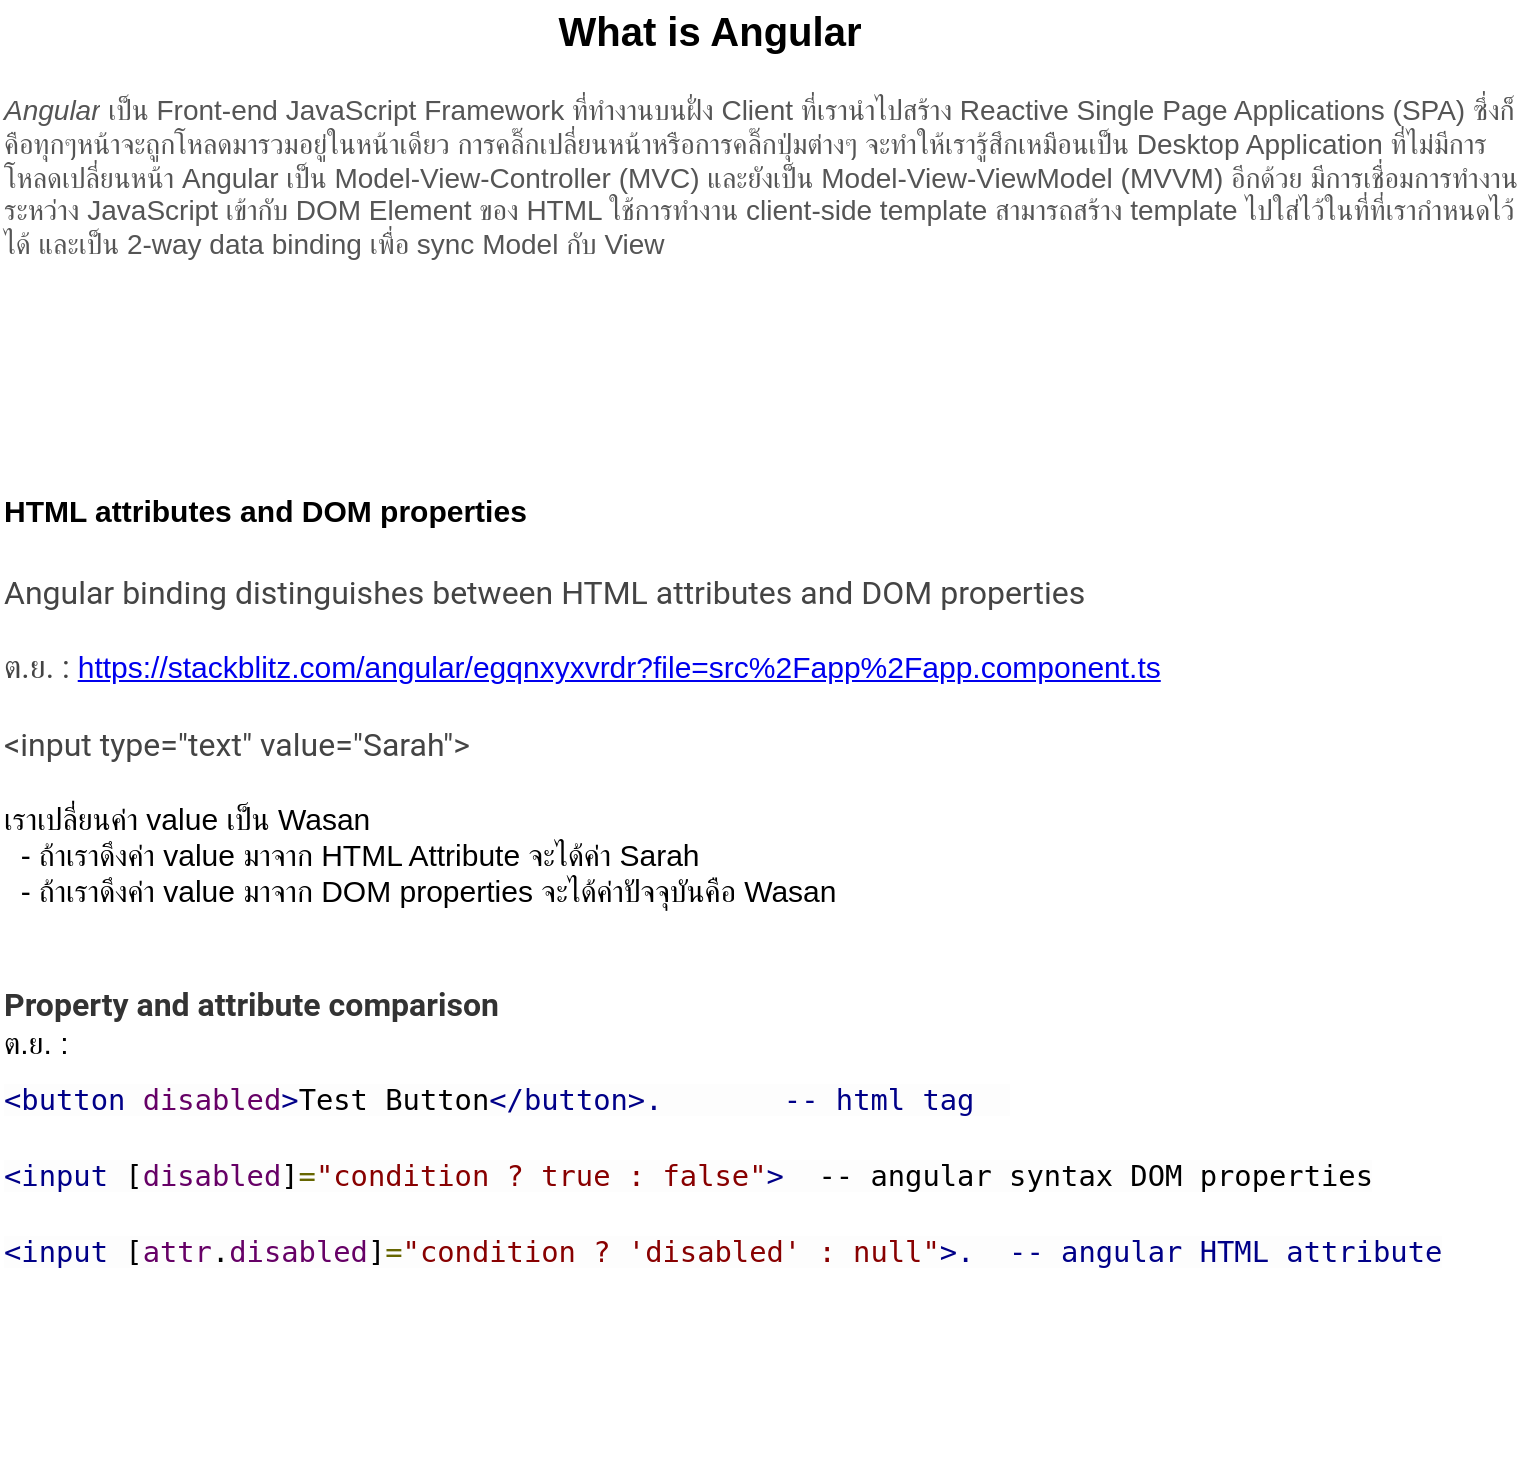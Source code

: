<mxfile version="14.9.2" type="github" pages="6">
  <diagram id="qvzPr0TAayq8KXM2xH8w" name="what is Angular">
    <mxGraphModel dx="1362" dy="762" grid="1" gridSize="10" guides="1" tooltips="1" connect="1" arrows="1" fold="1" page="1" pageScale="1" pageWidth="1169" pageHeight="827" math="0" shadow="0">
      <root>
        <mxCell id="AaRv3cbDPbzKg6Ba6lAs-0" />
        <mxCell id="AaRv3cbDPbzKg6Ba6lAs-1" parent="AaRv3cbDPbzKg6Ba6lAs-0" />
        <mxCell id="d9_ByG-xosFye7LMnPGV-0" value="&lt;em style=&quot;box-sizing: border-box ; overflow-wrap: break-word ; color: rgb(85 , 85 , 85) ; font-family: &amp;#34;titillium web&amp;#34; , &amp;#34;arial&amp;#34; , sans-serif ; font-size: 14px ; font-weight: 400 ; letter-spacing: normal ; text-indent: 0px ; text-transform: none ; word-spacing: 0px ; background-color: rgb(255 , 255 , 255)&quot;&gt;Angular&lt;/em&gt;&lt;span style=&quot;color: rgb(85 , 85 , 85) ; font-family: &amp;#34;titillium web&amp;#34; , &amp;#34;arial&amp;#34; , sans-serif ; font-size: 14px ; font-style: normal ; font-weight: 400 ; letter-spacing: normal ; text-indent: 0px ; text-transform: none ; word-spacing: 0px ; background-color: rgb(255 , 255 , 255) ; display: inline ; float: none&quot;&gt;&amp;nbsp;เป็น Front-end JavaScript Framework ที่ทำงานบนฝั่ง Client ที่เรานำไปสร้าง Reactive Single Page Applications (SPA) ซึ่งก็คือทุกๆหน้าจะถูกโหลดมารวมอยู่ในหน้าเดียว การคลิ๊กเปลี่ยนหน้าหรือการคลิ๊กปุ่มต่างๆ จะทำให้เรารู้สึกเหมือนเป็น Desktop Application ที่ไม่มีการโหลดเปลี่ยนหน้า Angular เป็น Model-View-Controller (MVC) และยังเป็น Model-View-ViewModel (MVVM) อีกด้วย มีการเชื่อมการทำงานระหว่าง JavaScript เข้ากับ DOM Element ของ HTML ใช้การทำงาน client-side template สามารถสร้าง template ไปใส่ไว้ในที่ที่เรากำหนดไว้ได้ และเป็น 2-way data binding เพื่อ sync Model กับ View&lt;/span&gt;" style="text;whiteSpace=wrap;html=1;" vertex="1" parent="AaRv3cbDPbzKg6Ba6lAs-1">
          <mxGeometry x="180" y="90" width="760" height="120" as="geometry" />
        </mxCell>
        <mxCell id="d9_ByG-xosFye7LMnPGV-1" value="What is Angular" style="text;html=1;strokeColor=none;fillColor=none;align=center;verticalAlign=middle;whiteSpace=wrap;rounded=0;fontSize=20;fontStyle=1" vertex="1" parent="AaRv3cbDPbzKg6Ba6lAs-1">
          <mxGeometry x="290" y="50" width="490" height="30" as="geometry" />
        </mxCell>
        <mxCell id="d9_ByG-xosFye7LMnPGV-6" value="" style="group" vertex="1" connectable="0" parent="AaRv3cbDPbzKg6Ba6lAs-1">
          <mxGeometry x="180" y="290" width="760" height="430" as="geometry" />
        </mxCell>
        <mxCell id="d9_ByG-xosFye7LMnPGV-4" value="HTML attributes and DOM properties" style="text;whiteSpace=wrap;fontSize=15;fontStyle=1" vertex="1" parent="d9_ByG-xosFye7LMnPGV-6">
          <mxGeometry width="310" height="40" as="geometry" />
        </mxCell>
        <mxCell id="d9_ByG-xosFye7LMnPGV-5" value="&lt;span style=&quot;text-indent: 0px ; background-color: rgb(255 , 255 , 255) ; display: inline ; float: none&quot;&gt;&lt;font color=&quot;#444444&quot; face=&quot;roboto, helvetica neue light, helvetica neue, helvetica, arial, lucida grande, sans-serif&quot;&gt;&lt;span style=&quot;font-size: 16px&quot;&gt;Angular binding distinguishes between HTML attributes and DOM properties&lt;/span&gt;&lt;/font&gt;&lt;br&gt;&lt;br&gt;&lt;font color=&quot;#444444&quot; face=&quot;roboto, helvetica neue light, helvetica neue, helvetica, arial, lucida grande, sans-serif&quot;&gt;&lt;span style=&quot;font-size: 16px&quot;&gt;ต.ย. :&amp;nbsp;&lt;/span&gt;&lt;/font&gt;&lt;a href=&quot;https://stackblitz.com/angular/egqnxyxvrdr?file=src%2Fapp%2Fapp.component.ts&quot;&gt;https://stackblitz.com/angular/egqnxyxvrdr?file=src%2Fapp%2Fapp.component.ts&lt;/a&gt;&lt;br&gt;&lt;font color=&quot;#444444&quot; face=&quot;roboto, helvetica neue light, helvetica neue, helvetica, arial, lucida grande, sans-serif&quot;&gt;&lt;span style=&quot;font-size: 16px&quot;&gt;&lt;br&gt;&amp;lt;input type=&quot;text&quot; value=&quot;Sarah&quot;&amp;gt;&lt;br&gt;&lt;br&gt;&lt;/span&gt;&lt;/font&gt;เราเปลี่ยนค่า value เป็น Wasan&lt;br&gt;&amp;nbsp; - ถ้าเราดึงค่า value มาจาก HTML Attribute จะได้ค่า Sarah&lt;br&gt;&amp;nbsp; - ถ้าเราดึงค่า value มาจาก DOM properties จะได้ค่าปัจจุบันคือ Wasan&lt;br&gt;&lt;span style=&quot;font-size: 16px ; color: rgb(51 , 51 , 51) ; font-family: &amp;#34;roboto&amp;#34; , &amp;#34;helvetica neue light&amp;#34; , &amp;#34;helvetica neue&amp;#34; , &amp;#34;helvetica&amp;#34; , &amp;#34;arial&amp;#34; , &amp;#34;lucida grande&amp;#34; , sans-serif&quot;&gt;&lt;br&gt;&lt;br&gt;&lt;b&gt;Property and attribute comparison&lt;br&gt;&lt;/b&gt;&lt;/span&gt;ต.ย. :&amp;nbsp;&lt;br&gt;&lt;span class=&quot;tag&quot; style=&quot;color: rgb(0 , 0 , 136) ; line-height: 2.4rem ; font-family: &amp;#34;roboto mono&amp;#34; , monospace ; font-size: 14.4px ; background-color: rgba(242 , 242 , 242 , 0.2)&quot;&gt;&amp;lt;button&lt;/span&gt;&lt;span class=&quot;pln&quot; style=&quot;line-height: 2.4rem ; font-family: &amp;#34;roboto mono&amp;#34; , monospace ; font-size: 14.4px ; background-color: rgba(242 , 242 , 242 , 0.2)&quot;&gt; &lt;/span&gt;&lt;span class=&quot;atn&quot; style=&quot;color: rgb(102 , 0 , 102) ; line-height: 2.4rem ; font-family: &amp;#34;roboto mono&amp;#34; , monospace ; font-size: 14.4px ; background-color: rgba(242 , 242 , 242 , 0.2)&quot;&gt;disabled&lt;/span&gt;&lt;span class=&quot;tag&quot; style=&quot;color: rgb(0 , 0 , 136) ; line-height: 2.4rem ; font-family: &amp;#34;roboto mono&amp;#34; , monospace ; font-size: 14.4px ; background-color: rgba(242 , 242 , 242 , 0.2)&quot;&gt;&amp;gt;&lt;/span&gt;&lt;span class=&quot;pln&quot; style=&quot;line-height: 2.4rem ; font-family: &amp;#34;roboto mono&amp;#34; , monospace ; font-size: 14.4px ; background-color: rgba(242 , 242 , 242 , 0.2)&quot;&gt;Test Button&lt;/span&gt;&lt;span class=&quot;tag&quot; style=&quot;color: rgb(0 , 0 , 136) ; line-height: 2.4rem ; font-family: &amp;#34;roboto mono&amp;#34; , monospace ; font-size: 14.4px ; background-color: rgba(242 , 242 , 242 , 0.2)&quot;&gt;&amp;lt;/button&amp;gt;.&amp;nbsp; &amp;nbsp; &amp;nbsp; &amp;nbsp;-- html tag&amp;nbsp;&amp;nbsp;&lt;br&gt;&lt;/span&gt;&lt;span class=&quot;tag&quot; style=&quot;color: rgb(0 , 0 , 136) ; line-height: 2.4rem ; font-family: &amp;#34;roboto mono&amp;#34; , monospace ; font-size: 14.4px ; background-color: rgba(242 , 242 , 242 , 0.2)&quot;&gt;&amp;lt;input&lt;/span&gt;&lt;span class=&quot;pln&quot; style=&quot;line-height: 2.4rem ; font-family: &amp;#34;roboto mono&amp;#34; , monospace ; font-size: 14.4px ; background-color: rgba(242 , 242 , 242 , 0.2)&quot;&gt; [&lt;/span&gt;&lt;span class=&quot;atn&quot; style=&quot;color: rgb(102 , 0 , 102) ; line-height: 2.4rem ; font-family: &amp;#34;roboto mono&amp;#34; , monospace ; font-size: 14.4px ; background-color: rgba(242 , 242 , 242 , 0.2)&quot;&gt;disabled&lt;/span&gt;&lt;span class=&quot;pln&quot; style=&quot;line-height: 2.4rem ; font-family: &amp;#34;roboto mono&amp;#34; , monospace ; font-size: 14.4px ; background-color: rgba(242 , 242 , 242 , 0.2)&quot;&gt;]&lt;/span&gt;&lt;span class=&quot;pun&quot; style=&quot;color: rgb(102 , 102 , 0) ; line-height: 2.4rem ; font-family: &amp;#34;roboto mono&amp;#34; , monospace ; font-size: 14.4px ; background-color: rgba(242 , 242 , 242 , 0.2)&quot;&gt;=&lt;/span&gt;&lt;span class=&quot;atv&quot; style=&quot;color: rgb(136 , 0 , 0) ; line-height: 2.4rem ; font-family: &amp;#34;roboto mono&amp;#34; , monospace ; font-size: 14.4px ; background-color: rgba(242 , 242 , 242 , 0.2)&quot;&gt;&quot;condition ? true : false&quot;&lt;/span&gt;&lt;span class=&quot;tag&quot; style=&quot;color: rgb(0 , 0 , 136) ; line-height: 2.4rem ; font-family: &amp;#34;roboto mono&amp;#34; , monospace ; font-size: 14.4px ; background-color: rgba(242 , 242 , 242 , 0.2)&quot;&gt;&amp;gt;&lt;/span&gt;&lt;span class=&quot;pln&quot; style=&quot;line-height: 2.4rem ; font-family: &amp;#34;roboto mono&amp;#34; , monospace ; font-size: 14.4px ; background-color: rgba(242 , 242 , 242 , 0.2)&quot;&gt;&amp;nbsp; -- angular syntax DOM properties&lt;br&gt;&lt;/span&gt;&lt;span class=&quot;tag&quot; style=&quot;color: rgb(0 , 0 , 136) ; line-height: 2.4rem ; font-family: &amp;#34;roboto mono&amp;#34; , monospace ; font-size: 14.4px ; background-color: rgba(242 , 242 , 242 , 0.2)&quot;&gt;&amp;lt;input&lt;/span&gt;&lt;span class=&quot;pln&quot; style=&quot;line-height: 2.4rem ; font-family: &amp;#34;roboto mono&amp;#34; , monospace ; font-size: 14.4px ; background-color: rgba(242 , 242 , 242 , 0.2)&quot;&gt; [&lt;/span&gt;&lt;span class=&quot;atn&quot; style=&quot;color: rgb(102 , 0 , 102) ; line-height: 2.4rem ; font-family: &amp;#34;roboto mono&amp;#34; , monospace ; font-size: 14.4px ; background-color: rgba(242 , 242 , 242 , 0.2)&quot;&gt;attr&lt;/span&gt;&lt;span class=&quot;pln&quot; style=&quot;line-height: 2.4rem ; font-family: &amp;#34;roboto mono&amp;#34; , monospace ; font-size: 14.4px ; background-color: rgba(242 , 242 , 242 , 0.2)&quot;&gt;.&lt;/span&gt;&lt;span class=&quot;atn&quot; style=&quot;color: rgb(102 , 0 , 102) ; line-height: 2.4rem ; font-family: &amp;#34;roboto mono&amp;#34; , monospace ; font-size: 14.4px ; background-color: rgba(242 , 242 , 242 , 0.2)&quot;&gt;disabled&lt;/span&gt;&lt;span class=&quot;pln&quot; style=&quot;line-height: 2.4rem ; font-family: &amp;#34;roboto mono&amp;#34; , monospace ; font-size: 14.4px ; background-color: rgba(242 , 242 , 242 , 0.2)&quot;&gt;]&lt;/span&gt;&lt;span class=&quot;pun&quot; style=&quot;color: rgb(102 , 102 , 0) ; line-height: 2.4rem ; font-family: &amp;#34;roboto mono&amp;#34; , monospace ; font-size: 14.4px ; background-color: rgba(242 , 242 , 242 , 0.2)&quot;&gt;=&lt;/span&gt;&lt;span class=&quot;atv&quot; style=&quot;color: rgb(136 , 0 , 0) ; line-height: 2.4rem ; font-family: &amp;#34;roboto mono&amp;#34; , monospace ; font-size: 14.4px ; background-color: rgba(242 , 242 , 242 , 0.2)&quot;&gt;&quot;condition ? &#39;disabled&#39; : null&quot;&lt;/span&gt;&lt;span class=&quot;tag&quot; style=&quot;color: rgb(0 , 0 , 136) ; line-height: 2.4rem ; font-family: &amp;#34;roboto mono&amp;#34; , monospace ; font-size: 14.4px ; background-color: rgba(242 , 242 , 242 , 0.2)&quot;&gt;&amp;gt;.&amp;nbsp; -- angular HTML attribute&lt;/span&gt;&lt;br&gt;&lt;br&gt;&lt;br&gt;&lt;br&gt;&lt;br&gt;&lt;br&gt;&lt;/span&gt;" style="text;whiteSpace=wrap;html=1;fontSize=15;" vertex="1" parent="d9_ByG-xosFye7LMnPGV-6">
          <mxGeometry y="40" width="760" height="390" as="geometry" />
        </mxCell>
      </root>
    </mxGraphModel>
  </diagram>
  <diagram id="JpRbB0-pZt5DcbXWfVNl" name="concept">
    <mxGraphModel dx="946" dy="614" grid="1" gridSize="10" guides="1" tooltips="1" connect="1" arrows="1" fold="1" page="1" pageScale="1" pageWidth="1169" pageHeight="827" math="0" shadow="0">
      <root>
        <mxCell id="9XhOKt12413cl3PxrwLf-0" />
        <mxCell id="9XhOKt12413cl3PxrwLf-1" parent="9XhOKt12413cl3PxrwLf-0" />
        <mxCell id="9XhOKt12413cl3PxrwLf-2" value="" style="shape=image;verticalLabelPosition=bottom;labelBackgroundColor=#ffffff;verticalAlign=top;aspect=fixed;imageAspect=0;image=https://angular.io/generated/images/guide/architecture/overview2.png;" vertex="1" parent="9XhOKt12413cl3PxrwLf-1">
          <mxGeometry x="130" y="120" width="886.36" height="450" as="geometry" />
        </mxCell>
        <UserObject label="https://angular.io/guide/architecture" link="https://angular.io/guide/architecture" id="9XhOKt12413cl3PxrwLf-3">
          <mxCell style="text;whiteSpace=wrap;html=1;" vertex="1" parent="9XhOKt12413cl3PxrwLf-1">
            <mxGeometry x="130" y="30" width="210" height="30" as="geometry" />
          </mxCell>
        </UserObject>
        <mxCell id="9XhOKt12413cl3PxrwLf-4" value="Document" style="text;html=1;strokeColor=none;fillColor=none;align=center;verticalAlign=middle;whiteSpace=wrap;rounded=0;fontSize=13;" vertex="1" parent="9XhOKt12413cl3PxrwLf-1">
          <mxGeometry x="20" y="35" width="100" height="20" as="geometry" />
        </mxCell>
        <mxCell id="5fmO3-xZQmXlV5Nx7xii-15" value="" style="group" vertex="1" connectable="0" parent="9XhOKt12413cl3PxrwLf-1">
          <mxGeometry x="100" y="890" width="748" height="560" as="geometry" />
        </mxCell>
        <mxCell id="9XhOKt12413cl3PxrwLf-5" value="Types of data binding&#xa;&#xa;" style="text;whiteSpace=wrap;fontSize=14;fontStyle=1" vertex="1" parent="5fmO3-xZQmXlV5Nx7xii-15">
          <mxGeometry width="200" height="30" as="geometry" />
        </mxCell>
        <mxCell id="5fmO3-xZQmXlV5Nx7xii-0" value="- From the source to view&#xa;- From view to source&#xa;- In a two way sequence of view to source to view" style="text;whiteSpace=wrap;fontSize=15;" vertex="1" parent="5fmO3-xZQmXlV5Nx7xii-15">
          <mxGeometry x="20" y="40" width="350" height="70" as="geometry" />
        </mxCell>
        <mxCell id="5fmO3-xZQmXlV5Nx7xii-1" value="" style="shape=image;verticalLabelPosition=bottom;labelBackgroundColor=#ffffff;verticalAlign=top;aspect=fixed;imageAspect=0;image=https://angular.io/generated/images/guide/architecture/databinding.png;" vertex="1" parent="5fmO3-xZQmXlV5Nx7xii-15">
          <mxGeometry x="10" y="130" width="220" height="205" as="geometry" />
        </mxCell>
        <mxCell id="5fmO3-xZQmXlV5Nx7xii-2" value="" style="shape=image;verticalLabelPosition=bottom;labelBackgroundColor=#ffffff;verticalAlign=top;aspect=fixed;imageAspect=0;image=https://angular.io/generated/images/guide/architecture/parent-child-binding.png;" vertex="1" parent="5fmO3-xZQmXlV5Nx7xii-15">
          <mxGeometry x="390" y="160" width="358" height="171" as="geometry" />
        </mxCell>
        <mxCell id="5fmO3-xZQmXlV5Nx7xii-5" value="" style="group" vertex="1" connectable="0" parent="5fmO3-xZQmXlV5Nx7xii-15">
          <mxGeometry x="10" y="380" width="530" height="180" as="geometry" />
        </mxCell>
        <mxCell id="5fmO3-xZQmXlV5Nx7xii-3" value="&lt;meta charset=&quot;utf-8&quot;&gt;&lt;span class=&quot;tag&quot; style=&quot;color: rgb(152, 202, 255); line-height: 2.4rem; font-family: &amp;quot;roboto mono&amp;quot;, monospace; font-size: 14.4px; font-style: normal; font-weight: 400; letter-spacing: normal; text-indent: 0px; text-transform: none; word-spacing: 0px; background-color: rgb(51, 51, 51);&quot;&gt;&amp;lt;li&amp;gt;&lt;/span&gt;&lt;span class=&quot;pln&quot; style=&quot;color: rgb(255, 255, 255); line-height: 2.4rem; font-family: &amp;quot;roboto mono&amp;quot;, monospace; font-size: 14.4px; font-style: normal; font-weight: 400; letter-spacing: normal; text-indent: 0px; text-transform: none; word-spacing: 0px; background-color: rgb(51, 51, 51);&quot;&gt;{{hero.name}}&lt;/span&gt;&lt;span class=&quot;tag&quot; style=&quot;color: rgb(152, 202, 255); line-height: 2.4rem; font-family: &amp;quot;roboto mono&amp;quot;, monospace; font-size: 14.4px; font-style: normal; font-weight: 400; letter-spacing: normal; text-indent: 0px; text-transform: none; word-spacing: 0px; background-color: rgb(51, 51, 51);&quot;&gt;&amp;lt;/li&amp;gt;&lt;/span&gt;&lt;span class=&quot;pln&quot; style=&quot;color: rgb(255, 255, 255); line-height: 2.4rem; font-family: &amp;quot;roboto mono&amp;quot;, monospace; font-size: 14.4px; font-style: normal; font-weight: 400; letter-spacing: normal; text-indent: 0px; text-transform: none; word-spacing: 0px; background-color: rgb(51, 51, 51);&quot;&gt;&#xa;&lt;/span&gt;&lt;span class=&quot;tag&quot; style=&quot;color: rgb(152, 202, 255); line-height: 2.4rem; font-family: &amp;quot;roboto mono&amp;quot;, monospace; font-size: 14.4px; font-style: normal; font-weight: 400; letter-spacing: normal; text-indent: 0px; text-transform: none; word-spacing: 0px; background-color: rgb(51, 51, 51);&quot;&gt;&amp;lt;app-hero-detail&lt;/span&gt;&lt;span class=&quot;pln&quot; style=&quot;color: rgb(255, 255, 255); line-height: 2.4rem; font-family: &amp;quot;roboto mono&amp;quot;, monospace; font-size: 14.4px; font-style: normal; font-weight: 400; letter-spacing: normal; text-indent: 0px; text-transform: none; word-spacing: 0px; background-color: rgb(51, 51, 51);&quot;&gt; [&lt;/span&gt;&lt;span class=&quot;atn&quot; style=&quot;color: rgb(209, 180, 255); line-height: 2.4rem; font-family: &amp;quot;roboto mono&amp;quot;, monospace; font-size: 14.4px; font-style: normal; font-weight: 400; letter-spacing: normal; text-indent: 0px; text-transform: none; word-spacing: 0px; background-color: rgb(51, 51, 51);&quot;&gt;hero&lt;/span&gt;&lt;span class=&quot;pln&quot; style=&quot;color: rgb(255, 255, 255); line-height: 2.4rem; font-family: &amp;quot;roboto mono&amp;quot;, monospace; font-size: 14.4px; font-style: normal; font-weight: 400; letter-spacing: normal; text-indent: 0px; text-transform: none; word-spacing: 0px; background-color: rgb(51, 51, 51);&quot;&gt;]&lt;/span&gt;&lt;span class=&quot;pun&quot; style=&quot;color: rgb(255, 215, 121); line-height: 2.4rem; font-family: &amp;quot;roboto mono&amp;quot;, monospace; font-size: 14.4px; font-style: normal; font-weight: 400; letter-spacing: normal; text-indent: 0px; text-transform: none; word-spacing: 0px; background-color: rgb(51, 51, 51);&quot;&gt;=&lt;/span&gt;&lt;span class=&quot;atv&quot; style=&quot;color: rgb(255, 215, 121); line-height: 2.4rem; font-family: &amp;quot;roboto mono&amp;quot;, monospace; font-size: 14.4px; font-style: normal; font-weight: 400; letter-spacing: normal; text-indent: 0px; text-transform: none; word-spacing: 0px; background-color: rgb(51, 51, 51);&quot;&gt;&quot;selectedHero&quot;&lt;/span&gt;&lt;span class=&quot;tag&quot; style=&quot;color: rgb(152, 202, 255); line-height: 2.4rem; font-family: &amp;quot;roboto mono&amp;quot;, monospace; font-size: 14.4px; font-style: normal; font-weight: 400; letter-spacing: normal; text-indent: 0px; text-transform: none; word-spacing: 0px; background-color: rgb(51, 51, 51);&quot;&gt;&amp;gt;&amp;lt;/app-hero-detail&amp;gt;&lt;/span&gt;&lt;span class=&quot;pln&quot; style=&quot;color: rgb(255, 255, 255); line-height: 2.4rem; font-family: &amp;quot;roboto mono&amp;quot;, monospace; font-size: 14.4px; font-style: normal; font-weight: 400; letter-spacing: normal; text-indent: 0px; text-transform: none; word-spacing: 0px; background-color: rgb(51, 51, 51);&quot;&gt;&#xa;&lt;/span&gt;&lt;span class=&quot;tag&quot; style=&quot;color: rgb(152, 202, 255); line-height: 2.4rem; font-family: &amp;quot;roboto mono&amp;quot;, monospace; font-size: 14.4px; font-style: normal; font-weight: 400; letter-spacing: normal; text-indent: 0px; text-transform: none; word-spacing: 0px; background-color: rgb(51, 51, 51);&quot;&gt;&amp;lt;li&lt;/span&gt;&lt;span class=&quot;pln&quot; style=&quot;color: rgb(255, 255, 255); line-height: 2.4rem; font-family: &amp;quot;roboto mono&amp;quot;, monospace; font-size: 14.4px; font-style: normal; font-weight: 400; letter-spacing: normal; text-indent: 0px; text-transform: none; word-spacing: 0px; background-color: rgb(51, 51, 51);&quot;&gt; (&lt;/span&gt;&lt;span class=&quot;atn&quot; style=&quot;color: rgb(209, 180, 255); line-height: 2.4rem; font-family: &amp;quot;roboto mono&amp;quot;, monospace; font-size: 14.4px; font-style: normal; font-weight: 400; letter-spacing: normal; text-indent: 0px; text-transform: none; word-spacing: 0px; background-color: rgb(51, 51, 51);&quot;&gt;click&lt;/span&gt;&lt;span class=&quot;pln&quot; style=&quot;color: rgb(255, 255, 255); line-height: 2.4rem; font-family: &amp;quot;roboto mono&amp;quot;, monospace; font-size: 14.4px; font-style: normal; font-weight: 400; letter-spacing: normal; text-indent: 0px; text-transform: none; word-spacing: 0px; background-color: rgb(51, 51, 51);&quot;&gt;)&lt;/span&gt;&lt;span class=&quot;pun&quot; style=&quot;color: rgb(255, 215, 121); line-height: 2.4rem; font-family: &amp;quot;roboto mono&amp;quot;, monospace; font-size: 14.4px; font-style: normal; font-weight: 400; letter-spacing: normal; text-indent: 0px; text-transform: none; word-spacing: 0px; background-color: rgb(51, 51, 51);&quot;&gt;=&lt;/span&gt;&lt;span class=&quot;atv&quot; style=&quot;color: rgb(255, 215, 121); line-height: 2.4rem; font-family: &amp;quot;roboto mono&amp;quot;, monospace; font-size: 14.4px; font-style: normal; font-weight: 400; letter-spacing: normal; text-indent: 0px; text-transform: none; word-spacing: 0px; background-color: rgb(51, 51, 51);&quot;&gt;&quot;selectHero(hero)&quot;&lt;/span&gt;&lt;span class=&quot;tag&quot; style=&quot;color: rgb(152, 202, 255); line-height: 2.4rem; font-family: &amp;quot;roboto mono&amp;quot;, monospace; font-size: 14.4px; font-style: normal; font-weight: 400; letter-spacing: normal; text-indent: 0px; text-transform: none; word-spacing: 0px; background-color: rgb(51, 51, 51);&quot;&gt;&amp;gt;&amp;lt;/li&amp;gt;&lt;/span&gt;" style="text;whiteSpace=wrap;html=1;fontSize=17;" vertex="1" parent="5fmO3-xZQmXlV5Nx7xii-5">
          <mxGeometry width="520" height="130" as="geometry" />
        </mxCell>
        <mxCell id="5fmO3-xZQmXlV5Nx7xii-4" value="&lt;span class=&quot;tag&quot; style=&quot;color: rgb(152 , 202 , 255) ; line-height: 2.4rem ; font-family: &amp;quot;roboto mono&amp;quot; , monospace ; font-size: 14.4px ; font-style: normal ; font-weight: 400 ; letter-spacing: normal ; text-indent: 0px ; text-transform: none ; word-spacing: 0px ; background-color: rgb(51 , 51 , 51)&quot;&gt;&amp;lt;input&lt;/span&gt;&lt;span class=&quot;pln&quot; style=&quot;color: rgb(255 , 255 , 255) ; line-height: 2.4rem ; font-family: &amp;quot;roboto mono&amp;quot; , monospace ; font-size: 14.4px ; font-style: normal ; font-weight: 400 ; letter-spacing: normal ; text-indent: 0px ; text-transform: none ; word-spacing: 0px ; background-color: rgb(51 , 51 , 51)&quot;&gt; &lt;/span&gt;&lt;span class=&quot;atn&quot; style=&quot;color: rgb(209 , 180 , 255) ; line-height: 2.4rem ; font-family: &amp;quot;roboto mono&amp;quot; , monospace ; font-size: 14.4px ; font-style: normal ; font-weight: 400 ; letter-spacing: normal ; text-indent: 0px ; text-transform: none ; word-spacing: 0px ; background-color: rgb(51 , 51 , 51)&quot;&gt;type&lt;/span&gt;&lt;span class=&quot;pun&quot; style=&quot;color: rgb(255 , 215 , 121) ; line-height: 2.4rem ; font-family: &amp;quot;roboto mono&amp;quot; , monospace ; font-size: 14.4px ; font-style: normal ; font-weight: 400 ; letter-spacing: normal ; text-indent: 0px ; text-transform: none ; word-spacing: 0px ; background-color: rgb(51 , 51 , 51)&quot;&gt;=&lt;/span&gt;&lt;span class=&quot;atv&quot; style=&quot;color: rgb(255 , 215 , 121) ; line-height: 2.4rem ; font-family: &amp;quot;roboto mono&amp;quot; , monospace ; font-size: 14.4px ; font-style: normal ; font-weight: 400 ; letter-spacing: normal ; text-indent: 0px ; text-transform: none ; word-spacing: 0px ; background-color: rgb(51 , 51 , 51)&quot;&gt;&quot;text&quot;&lt;/span&gt;&lt;span class=&quot;pln&quot; style=&quot;color: rgb(255 , 255 , 255) ; line-height: 2.4rem ; font-family: &amp;quot;roboto mono&amp;quot; , monospace ; font-size: 14.4px ; font-style: normal ; font-weight: 400 ; letter-spacing: normal ; text-indent: 0px ; text-transform: none ; word-spacing: 0px ; background-color: rgb(51 , 51 , 51)&quot;&gt; &lt;/span&gt;&lt;span class=&quot;atn&quot; style=&quot;color: rgb(209 , 180 , 255) ; line-height: 2.4rem ; font-family: &amp;quot;roboto mono&amp;quot; , monospace ; font-size: 14.4px ; font-style: normal ; font-weight: 400 ; letter-spacing: normal ; text-indent: 0px ; text-transform: none ; word-spacing: 0px ; background-color: rgb(51 , 51 , 51)&quot;&gt;id&lt;/span&gt;&lt;span class=&quot;pun&quot; style=&quot;color: rgb(255 , 215 , 121) ; line-height: 2.4rem ; font-family: &amp;quot;roboto mono&amp;quot; , monospace ; font-size: 14.4px ; font-style: normal ; font-weight: 400 ; letter-spacing: normal ; text-indent: 0px ; text-transform: none ; word-spacing: 0px ; background-color: rgb(51 , 51 , 51)&quot;&gt;=&lt;/span&gt;&lt;span class=&quot;atv&quot; style=&quot;color: rgb(255 , 215 , 121) ; line-height: 2.4rem ; font-family: &amp;quot;roboto mono&amp;quot; , monospace ; font-size: 14.4px ; font-style: normal ; font-weight: 400 ; letter-spacing: normal ; text-indent: 0px ; text-transform: none ; word-spacing: 0px ; background-color: rgb(51 , 51 , 51)&quot;&gt;&quot;hero-name&quot;&lt;/span&gt;&lt;span class=&quot;pln&quot; style=&quot;color: rgb(255 , 255 , 255) ; line-height: 2.4rem ; font-family: &amp;quot;roboto mono&amp;quot; , monospace ; font-size: 14.4px ; font-style: normal ; font-weight: 400 ; letter-spacing: normal ; text-indent: 0px ; text-transform: none ; word-spacing: 0px ; background-color: rgb(51 , 51 , 51)&quot;&gt; [(&lt;/span&gt;&lt;a href=&quot;https://angular.io/api/forms/NgModel&quot; class=&quot;code-anchor&quot; style=&quot;font-size: 14.4px ; line-height: 3.2rem ; font-family: &amp;quot;roboto mono&amp;quot; , monospace ; font-weight: 400 ; text-decoration: none ; color: inherit ; cursor: pointer ; font-style: normal ; letter-spacing: normal ; text-indent: 0px ; text-transform: none ; word-spacing: 0px ; background-color: rgb(51 , 51 , 51)&quot;&gt;&lt;span class=&quot;atn&quot; style=&quot;color: rgb(209 , 180 , 255) ; line-height: 2.4rem&quot;&gt;ngModel&lt;/span&gt;&lt;/a&gt;&lt;span class=&quot;pln&quot; style=&quot;color: rgb(255 , 255 , 255) ; line-height: 2.4rem ; font-family: &amp;quot;roboto mono&amp;quot; , monospace ; font-size: 14.4px ; font-style: normal ; font-weight: 400 ; letter-spacing: normal ; text-indent: 0px ; text-transform: none ; word-spacing: 0px ; background-color: rgb(51 , 51 , 51)&quot;&gt;)]&lt;/span&gt;&lt;span class=&quot;pun&quot; style=&quot;color: rgb(255 , 215 , 121) ; line-height: 2.4rem ; font-family: &amp;quot;roboto mono&amp;quot; , monospace ; font-size: 14.4px ; font-style: normal ; font-weight: 400 ; letter-spacing: normal ; text-indent: 0px ; text-transform: none ; word-spacing: 0px ; background-color: rgb(51 , 51 , 51)&quot;&gt;=&lt;/span&gt;&lt;span class=&quot;atv&quot; style=&quot;color: rgb(255 , 215 , 121) ; line-height: 2.4rem ; font-family: &amp;quot;roboto mono&amp;quot; , monospace ; font-size: 14.4px ; font-style: normal ; font-weight: 400 ; letter-spacing: normal ; text-indent: 0px ; text-transform: none ; word-spacing: 0px ; background-color: rgb(51 , 51 , 51)&quot;&gt;&quot;hero.name&quot;&lt;/span&gt;&lt;span class=&quot;tag&quot; style=&quot;color: rgb(152 , 202 , 255) ; line-height: 2.4rem ; font-family: &amp;quot;roboto mono&amp;quot; , monospace ; font-size: 14.4px ; font-style: normal ; font-weight: 400 ; letter-spacing: normal ; text-indent: 0px ; text-transform: none ; word-spacing: 0px ; background-color: rgb(51 , 51 , 51)&quot;&gt;&amp;gt;&lt;/span&gt;" style="text;whiteSpace=wrap;html=1;fontSize=17;" vertex="1" parent="5fmO3-xZQmXlV5Nx7xii-5">
          <mxGeometry y="110" width="530" height="70" as="geometry" />
        </mxCell>
        <UserObject label="&lt;font color=&quot;#808080&quot;&gt;https://angular.io/guide/binding-syntax#types-of-data-binding&lt;/font&gt;" link="https://angular.io/guide/binding-syntax#types-of-data-binding" id="5fmO3-xZQmXlV5Nx7xii-6">
          <mxCell style="text;whiteSpace=wrap;html=1;fontSize=15;" vertex="1" parent="5fmO3-xZQmXlV5Nx7xii-15">
            <mxGeometry x="220" width="430" height="30" as="geometry" />
          </mxCell>
        </UserObject>
        <mxCell id="5fmO3-xZQmXlV5Nx7xii-16" value="" style="group" vertex="1" connectable="0" parent="9XhOKt12413cl3PxrwLf-1">
          <mxGeometry x="70" y="1740" width="936.36" height="380" as="geometry" />
        </mxCell>
        <mxCell id="5fmO3-xZQmXlV5Nx7xii-7" value="Handling events" style="text;whiteSpace=wrap;fontSize=15;fontStyle=1" vertex="1" parent="5fmO3-xZQmXlV5Nx7xii-16">
          <mxGeometry x="10" width="280" height="30" as="geometry" />
        </mxCell>
        <mxCell id="5fmO3-xZQmXlV5Nx7xii-8" value="$event : เป็น common 0bject ใช้ในการเข้าถึง DOM event object&lt;br&gt;ต.ย." style="text;html=1;strokeColor=none;fillColor=none;align=left;verticalAlign=middle;whiteSpace=wrap;rounded=0;fontSize=15;" vertex="1" parent="5fmO3-xZQmXlV5Nx7xii-16">
          <mxGeometry x="10" y="40" width="510" height="40" as="geometry" />
        </mxCell>
        <mxCell id="5fmO3-xZQmXlV5Nx7xii-9" value="&lt;meta charset=&quot;utf-8&quot;&gt;&lt;span class=&quot;tag&quot; style=&quot;color: rgb(0, 0, 136); line-height: 2.4rem; font-family: &amp;quot;roboto mono&amp;quot;, monospace; font-size: 14.4px; font-style: normal; font-weight: 400; letter-spacing: normal; text-indent: 0px; text-transform: none; word-spacing: 0px; background-color: rgba(242, 242, 242, 0.2);&quot;&gt;&amp;lt;input&lt;/span&gt;&lt;span class=&quot;pln&quot; style=&quot;color: rgb(0, 0, 0); line-height: 2.4rem; font-family: &amp;quot;roboto mono&amp;quot;, monospace; font-size: 14.4px; font-style: normal; font-weight: 400; letter-spacing: normal; text-indent: 0px; text-transform: none; word-spacing: 0px; background-color: rgba(242, 242, 242, 0.2);&quot;&gt; [&lt;/span&gt;&lt;span class=&quot;atn&quot; style=&quot;color: rgb(102, 0, 102); line-height: 2.4rem; font-family: &amp;quot;roboto mono&amp;quot;, monospace; font-size: 14.4px; font-style: normal; font-weight: 400; letter-spacing: normal; text-indent: 0px; text-transform: none; word-spacing: 0px; background-color: rgba(242, 242, 242, 0.2);&quot;&gt;value&lt;/span&gt;&lt;span class=&quot;pln&quot; style=&quot;color: rgb(0, 0, 0); line-height: 2.4rem; font-family: &amp;quot;roboto mono&amp;quot;, monospace; font-size: 14.4px; font-style: normal; font-weight: 400; letter-spacing: normal; text-indent: 0px; text-transform: none; word-spacing: 0px; background-color: rgba(242, 242, 242, 0.2);&quot;&gt;]&lt;/span&gt;&lt;span class=&quot;pun&quot; style=&quot;color: rgb(102, 102, 0); line-height: 2.4rem; font-family: &amp;quot;roboto mono&amp;quot;, monospace; font-size: 14.4px; font-style: normal; font-weight: 400; letter-spacing: normal; text-indent: 0px; text-transform: none; word-spacing: 0px; background-color: rgba(242, 242, 242, 0.2);&quot;&gt;=&lt;/span&gt;&lt;span class=&quot;atv&quot; style=&quot;color: rgb(136, 0, 0); line-height: 2.4rem; font-family: &amp;quot;roboto mono&amp;quot;, monospace; font-size: 14.4px; font-style: normal; font-weight: 400; letter-spacing: normal; text-indent: 0px; text-transform: none; word-spacing: 0px; background-color: rgba(242, 242, 242, 0.2);&quot;&gt;&quot;currentItem.name&quot;&lt;/span&gt;&lt;span class=&quot;pln&quot; style=&quot;color: rgb(0, 0, 0); line-height: 2.4rem; font-family: &amp;quot;roboto mono&amp;quot;, monospace; font-size: 14.4px; font-style: normal; font-weight: 400; letter-spacing: normal; text-indent: 0px; text-transform: none; word-spacing: 0px; background-color: rgba(242, 242, 242, 0.2);&quot;&gt;&#xa;       (&lt;/span&gt;&lt;span class=&quot;atn&quot; style=&quot;color: rgb(102, 0, 102); line-height: 2.4rem; font-family: &amp;quot;roboto mono&amp;quot;, monospace; font-size: 14.4px; font-style: normal; font-weight: 400; letter-spacing: normal; text-indent: 0px; text-transform: none; word-spacing: 0px; background-color: rgba(242, 242, 242, 0.2);&quot;&gt;input&lt;/span&gt;&lt;span class=&quot;pln&quot; style=&quot;color: rgb(0, 0, 0); line-height: 2.4rem; font-family: &amp;quot;roboto mono&amp;quot;, monospace; font-size: 14.4px; font-style: normal; font-weight: 400; letter-spacing: normal; text-indent: 0px; text-transform: none; word-spacing: 0px; background-color: rgba(242, 242, 242, 0.2);&quot;&gt;)&lt;/span&gt;&lt;span class=&quot;pun&quot; style=&quot;color: rgb(102, 102, 0); line-height: 2.4rem; font-family: &amp;quot;roboto mono&amp;quot;, monospace; font-size: 14.4px; font-style: normal; font-weight: 400; letter-spacing: normal; text-indent: 0px; text-transform: none; word-spacing: 0px; background-color: rgba(242, 242, 242, 0.2);&quot;&gt;=&lt;/span&gt;&lt;span class=&quot;atv&quot; style=&quot;color: rgb(136, 0, 0); line-height: 2.4rem; font-family: &amp;quot;roboto mono&amp;quot;, monospace; font-size: 14.4px; font-style: normal; font-weight: 400; letter-spacing: normal; text-indent: 0px; text-transform: none; word-spacing: 0px; background-color: rgba(242, 242, 242, 0.2);&quot;&gt;&quot;currentItem.name=getValue($event)&quot;&lt;/span&gt;&lt;span class=&quot;tag&quot; style=&quot;color: rgb(0, 0, 136); line-height: 2.4rem; font-family: &amp;quot;roboto mono&amp;quot;, monospace; font-size: 14.4px; font-style: normal; font-weight: 400; letter-spacing: normal; text-indent: 0px; text-transform: none; word-spacing: 0px; background-color: rgba(242, 242, 242, 0.2);&quot;&gt;&amp;gt;&lt;/span&gt;" style="text;whiteSpace=wrap;html=1;fontSize=15;" vertex="1" parent="5fmO3-xZQmXlV5Nx7xii-16">
          <mxGeometry x="10" y="80" width="410" height="90" as="geometry" />
        </mxCell>
        <mxCell id="5fmO3-xZQmXlV5Nx7xii-11" value="&lt;meta charset=&quot;utf-8&quot;&gt;&lt;span class=&quot;pln&quot; style=&quot;color: rgb(0, 0, 0); line-height: 2.4rem; font-family: &amp;quot;roboto mono&amp;quot;, monospace; font-size: 12.6px; font-style: normal; font-weight: 400; letter-spacing: normal; text-indent: 0px; text-transform: none; word-spacing: 0px; background-color: rgba(242, 242, 242, 0.2);&quot;&gt;getValue&lt;/span&gt;&lt;span class=&quot;pun&quot; style=&quot;color: rgb(102, 102, 0); line-height: 2.4rem; font-family: &amp;quot;roboto mono&amp;quot;, monospace; font-size: 12.6px; font-style: normal; font-weight: 400; letter-spacing: normal; text-indent: 0px; text-transform: none; word-spacing: 0px; background-color: rgba(242, 242, 242, 0.2);&quot;&gt;(&lt;/span&gt;&lt;span class=&quot;kwd&quot; style=&quot;color: rgb(0, 0, 255); line-height: 2.4rem; font-family: &amp;quot;roboto mono&amp;quot;, monospace; font-size: 12.6px; font-style: normal; font-weight: 400; letter-spacing: normal; text-indent: 0px; text-transform: none; word-spacing: 0px; background-color: rgba(242, 242, 242, 0.2);&quot;&gt;event&lt;/span&gt;&lt;span class=&quot;pun&quot; style=&quot;color: rgb(102, 102, 0); line-height: 2.4rem; font-family: &amp;quot;roboto mono&amp;quot;, monospace; font-size: 12.6px; font-style: normal; font-weight: 400; letter-spacing: normal; text-indent: 0px; text-transform: none; word-spacing: 0px; background-color: rgba(242, 242, 242, 0.2);&quot;&gt;:&lt;/span&gt;&lt;span class=&quot;pln&quot; style=&quot;color: rgb(0, 0, 0); line-height: 2.4rem; font-family: &amp;quot;roboto mono&amp;quot;, monospace; font-size: 12.6px; font-style: normal; font-weight: 400; letter-spacing: normal; text-indent: 0px; text-transform: none; word-spacing: 0px; background-color: rgba(242, 242, 242, 0.2);&quot;&gt; &lt;/span&gt;&lt;a href=&quot;https://angular.io/api/router/Event&quot; class=&quot;code-anchor&quot; style=&quot;font-size: 12.6px; line-height: 3.2rem; font-family: &amp;quot;roboto mono&amp;quot;, monospace; font-weight: 400; text-decoration: none; color: inherit; cursor: pointer; font-style: normal; letter-spacing: normal; text-indent: 0px; text-transform: none; word-spacing: 0px; background-color: rgba(242, 242, 242, 0.2);&quot;&gt;&lt;span class=&quot;typ&quot; style=&quot;color: red ; line-height: 2.4rem&quot;&gt;Event&lt;/span&gt;&lt;/a&gt;&lt;span class=&quot;pun&quot; style=&quot;color: rgb(102, 102, 0); line-height: 2.4rem; font-family: &amp;quot;roboto mono&amp;quot;, monospace; font-size: 12.6px; font-style: normal; font-weight: 400; letter-spacing: normal; text-indent: 0px; text-transform: none; word-spacing: 0px; background-color: rgba(242, 242, 242, 0.2);&quot;&gt;):&lt;/span&gt;&lt;span class=&quot;pln&quot; style=&quot;color: rgb(0, 0, 0); line-height: 2.4rem; font-family: &amp;quot;roboto mono&amp;quot;, monospace; font-size: 12.6px; font-style: normal; font-weight: 400; letter-spacing: normal; text-indent: 0px; text-transform: none; word-spacing: 0px; background-color: rgba(242, 242, 242, 0.2);&quot;&gt; &lt;/span&gt;&lt;span class=&quot;kwd&quot; style=&quot;color: rgb(0, 0, 255); line-height: 2.4rem; font-family: &amp;quot;roboto mono&amp;quot;, monospace; font-size: 12.6px; font-style: normal; font-weight: 400; letter-spacing: normal; text-indent: 0px; text-transform: none; word-spacing: 0px; background-color: rgba(242, 242, 242, 0.2);&quot;&gt;string&lt;/span&gt;&lt;span class=&quot;pln&quot; style=&quot;color: rgb(0, 0, 0); line-height: 2.4rem; font-family: &amp;quot;roboto mono&amp;quot;, monospace; font-size: 12.6px; font-style: normal; font-weight: 400; letter-spacing: normal; text-indent: 0px; text-transform: none; word-spacing: 0px; background-color: rgba(242, 242, 242, 0.2);&quot;&gt; &lt;/span&gt;&lt;span class=&quot;pun&quot; style=&quot;color: rgb(102, 102, 0); line-height: 2.4rem; font-family: &amp;quot;roboto mono&amp;quot;, monospace; font-size: 12.6px; font-style: normal; font-weight: 400; letter-spacing: normal; text-indent: 0px; text-transform: none; word-spacing: 0px; background-color: rgba(242, 242, 242, 0.2);&quot;&gt;{&lt;/span&gt;&lt;span class=&quot;pln&quot; style=&quot;color: rgb(0, 0, 0); line-height: 2.4rem; font-family: &amp;quot;roboto mono&amp;quot;, monospace; font-size: 12.6px; font-style: normal; font-weight: 400; letter-spacing: normal; text-indent: 0px; text-transform: none; word-spacing: 0px; background-color: rgba(242, 242, 242, 0.2);&quot;&gt;&#xa;  &lt;/span&gt;&lt;span class=&quot;kwd&quot; style=&quot;color: rgb(0, 0, 255); line-height: 2.4rem; font-family: &amp;quot;roboto mono&amp;quot;, monospace; font-size: 12.6px; font-style: normal; font-weight: 400; letter-spacing: normal; text-indent: 0px; text-transform: none; word-spacing: 0px; background-color: rgba(242, 242, 242, 0.2);&quot;&gt;return&lt;/span&gt;&lt;span class=&quot;pln&quot; style=&quot;color: rgb(0, 0, 0); line-height: 2.4rem; font-family: &amp;quot;roboto mono&amp;quot;, monospace; font-size: 12.6px; font-style: normal; font-weight: 400; letter-spacing: normal; text-indent: 0px; text-transform: none; word-spacing: 0px; background-color: rgba(242, 242, 242, 0.2);&quot;&gt; &lt;/span&gt;&lt;span class=&quot;pun&quot; style=&quot;color: rgb(102, 102, 0); line-height: 2.4rem; font-family: &amp;quot;roboto mono&amp;quot;, monospace; font-size: 12.6px; font-style: normal; font-weight: 400; letter-spacing: normal; text-indent: 0px; text-transform: none; word-spacing: 0px; background-color: rgba(242, 242, 242, 0.2);&quot;&gt;(&lt;/span&gt;&lt;span class=&quot;kwd&quot; style=&quot;color: rgb(0, 0, 255); line-height: 2.4rem; font-family: &amp;quot;roboto mono&amp;quot;, monospace; font-size: 12.6px; font-style: normal; font-weight: 400; letter-spacing: normal; text-indent: 0px; text-transform: none; word-spacing: 0px; background-color: rgba(242, 242, 242, 0.2);&quot;&gt;event&lt;/span&gt;&lt;span class=&quot;pun&quot; style=&quot;color: rgb(102, 102, 0); line-height: 2.4rem; font-family: &amp;quot;roboto mono&amp;quot;, monospace; font-size: 12.6px; font-style: normal; font-weight: 400; letter-spacing: normal; text-indent: 0px; text-transform: none; word-spacing: 0px; background-color: rgba(242, 242, 242, 0.2);&quot;&gt;.&lt;/span&gt;&lt;span class=&quot;pln&quot; style=&quot;color: rgb(0, 0, 0); line-height: 2.4rem; font-family: &amp;quot;roboto mono&amp;quot;, monospace; font-size: 12.6px; font-style: normal; font-weight: 400; letter-spacing: normal; text-indent: 0px; text-transform: none; word-spacing: 0px; background-color: rgba(242, 242, 242, 0.2);&quot;&gt;target &lt;/span&gt;&lt;span class=&quot;kwd&quot; style=&quot;color: rgb(0, 0, 255); line-height: 2.4rem; font-family: &amp;quot;roboto mono&amp;quot;, monospace; font-size: 12.6px; font-style: normal; font-weight: 400; letter-spacing: normal; text-indent: 0px; text-transform: none; word-spacing: 0px; background-color: rgba(242, 242, 242, 0.2);&quot;&gt;as&lt;/span&gt;&lt;span class=&quot;pln&quot; style=&quot;color: rgb(0, 0, 0); line-height: 2.4rem; font-family: &amp;quot;roboto mono&amp;quot;, monospace; font-size: 12.6px; font-style: normal; font-weight: 400; letter-spacing: normal; text-indent: 0px; text-transform: none; word-spacing: 0px; background-color: rgba(242, 242, 242, 0.2);&quot;&gt; &lt;/span&gt;&lt;span class=&quot;typ&quot; style=&quot;color: red; line-height: 2.4rem; font-family: &amp;quot;roboto mono&amp;quot;, monospace; font-size: 12.6px; font-style: normal; font-weight: 400; letter-spacing: normal; text-indent: 0px; text-transform: none; word-spacing: 0px; background-color: rgba(242, 242, 242, 0.2);&quot;&gt;HTMLInputElement&lt;/span&gt;&lt;span class=&quot;pun&quot; style=&quot;color: rgb(102, 102, 0); line-height: 2.4rem; font-family: &amp;quot;roboto mono&amp;quot;, monospace; font-size: 12.6px; font-style: normal; font-weight: 400; letter-spacing: normal; text-indent: 0px; text-transform: none; word-spacing: 0px; background-color: rgba(242, 242, 242, 0.2);&quot;&gt;).&lt;/span&gt;&lt;span class=&quot;kwd&quot; style=&quot;color: rgb(0, 0, 255); line-height: 2.4rem; font-family: &amp;quot;roboto mono&amp;quot;, monospace; font-size: 12.6px; font-style: normal; font-weight: 400; letter-spacing: normal; text-indent: 0px; text-transform: none; word-spacing: 0px; background-color: rgba(242, 242, 242, 0.2);&quot;&gt;value&lt;/span&gt;&lt;span class=&quot;pun&quot; style=&quot;color: rgb(102, 102, 0); line-height: 2.4rem; font-family: &amp;quot;roboto mono&amp;quot;, monospace; font-size: 12.6px; font-style: normal; font-weight: 400; letter-spacing: normal; text-indent: 0px; text-transform: none; word-spacing: 0px; background-color: rgba(242, 242, 242, 0.2);&quot;&gt;;&lt;/span&gt;&lt;span class=&quot;pln&quot; style=&quot;color: rgb(0, 0, 0); line-height: 2.4rem; font-family: &amp;quot;roboto mono&amp;quot;, monospace; font-size: 12.6px; font-style: normal; font-weight: 400; letter-spacing: normal; text-indent: 0px; text-transform: none; word-spacing: 0px; background-color: rgba(242, 242, 242, 0.2);&quot;&gt;&#xa;&lt;/span&gt;&lt;span class=&quot;pun&quot; style=&quot;color: rgb(102, 102, 0); line-height: 2.4rem; font-family: &amp;quot;roboto mono&amp;quot;, monospace; font-size: 12.6px; font-style: normal; font-weight: 400; letter-spacing: normal; text-indent: 0px; text-transform: none; word-spacing: 0px; background-color: rgba(242, 242, 242, 0.2);&quot;&gt;}&lt;/span&gt;" style="text;whiteSpace=wrap;html=1;fontSize=15;" vertex="1" parent="5fmO3-xZQmXlV5Nx7xii-16">
          <mxGeometry x="10" y="190" width="470" height="140" as="geometry" />
        </mxCell>
        <mxCell id="5fmO3-xZQmXlV5Nx7xii-12" value="&lt;span style=&quot;color: rgb(68 , 68 , 68) ; font-family: &amp;#34;roboto&amp;#34; , &amp;#34;helvetica neue light&amp;#34; , &amp;#34;helvetica neue&amp;#34; , &amp;#34;helvetica&amp;#34; , &amp;#34;arial&amp;#34; , &amp;#34;lucida grande&amp;#34; , sans-serif ; font-size: 16px ; font-style: normal ; font-weight: 400 ; letter-spacing: normal ; text-indent: 0px ; text-transform: none ; word-spacing: 0px ; background-color: rgba(25 , 118 , 210 , 0.05) ; display: inline ; float: none&quot;&gt;Note : type ของ&lt;span&gt;&amp;nbsp;&lt;/span&gt;&lt;/span&gt;&lt;code style=&quot;font-family: &amp;#34;roboto mono&amp;#34; , monospace ; font-size: 14.4px ; color: rgb(68 , 68 , 68) ; border-radius: 4px ; padding: 4px ; background-color: rgba(219 , 219 , 219 , 0.3) ; font-style: normal ; font-weight: 400 ; letter-spacing: normal ; text-indent: 0px ; text-transform: none ; word-spacing: 0px&quot;&gt;$event.target&lt;/code&gt;&lt;span style=&quot;color: rgb(68 , 68 , 68) ; font-family: &amp;#34;roboto&amp;#34; , &amp;#34;helvetica neue light&amp;#34; , &amp;#34;helvetica neue&amp;#34; , &amp;#34;helvetica&amp;#34; , &amp;#34;arial&amp;#34; , &amp;#34;lucida grande&amp;#34; , sans-serif ; font-size: 16px ; font-style: normal ; font-weight: 400 ; letter-spacing: normal ; text-indent: 0px ; text-transform: none ; word-spacing: 0px ; background-color: rgba(25 , 118 , 210 , 0.05) ; display: inline ; float: none&quot;&gt;&lt;span&gt;&amp;nbsp;คือ&lt;/span&gt;&lt;span&gt;&amp;nbsp;&lt;/span&gt;&lt;/span&gt;&lt;code style=&quot;font-family: &amp;#34;roboto mono&amp;#34; , monospace ; font-size: 14.4px ; color: rgb(68 , 68 , 68) ; border-radius: 4px ; padding: 4px ; background-color: rgba(219 , 219 , 219 , 0.3) ; font-style: normal ; font-weight: 400 ; letter-spacing: normal ; text-indent: 0px ; text-transform: none ; word-spacing: 0px&quot;&gt;EventTarget แต่ กรณีนี้เรา cast ให้เป็น HTMLInputElement เพื่อให้เป็น type-safe ในการเข้าถึง perpoerty value&lt;/code&gt;" style="text;whiteSpace=wrap;html=1;fontSize=15;" vertex="1" parent="5fmO3-xZQmXlV5Nx7xii-16">
          <mxGeometry y="320" width="915" height="60" as="geometry" />
        </mxCell>
        <mxCell id="5fmO3-xZQmXlV5Nx7xii-13" value="1 property value binding เข้ากับ currentItem.name&lt;br&gt;2 (input) event คือมีการใส่หรือเปลี่ยนแปลงค่าใน &amp;lt;input&amp;gt;&lt;br&gt;3 เมื่อมีการเปลี่ยนแปลงค่าจะส่งไปให้ function getValueทำงานและส่งค่าไปให้&amp;nbsp; currentItem.name&lt;br&gt;&amp;nbsp;" style="text;html=1;strokeColor=none;fillColor=none;align=left;verticalAlign=middle;whiteSpace=wrap;rounded=0;fontSize=15;fontColor=#808080;" vertex="1" parent="5fmO3-xZQmXlV5Nx7xii-16">
          <mxGeometry x="456.36" y="80" width="480" height="150" as="geometry" />
        </mxCell>
        <mxCell id="5fmO3-xZQmXlV5Nx7xii-17" value="Template variables" style="text;whiteSpace=wrap;fontSize=15;fontColor=#000000;fontStyle=1" vertex="1" parent="9XhOKt12413cl3PxrwLf-1">
          <mxGeometry x="70" y="2530" width="260" height="40" as="geometry" />
        </mxCell>
        <mxCell id="5fmO3-xZQmXlV5Nx7xii-18" value="&lt;ul&gt;&lt;li&gt;ใช้เพื่ออ้างอิงตัว object ต่างๆบน template&lt;/li&gt;&lt;li&gt;ใช้สัญลักษณ์ # นำหน้าตัวแปร&lt;/li&gt;&lt;li&gt;ต.ย.&lt;br&gt;&amp;nbsp;&amp;lt;input&lt;span class=&quot;pln&quot; style=&quot;line-height: 2.4rem ; font-family: &amp;#34;roboto mono&amp;#34; , monospace ; font-size: 14.4px ; background-color: rgba(242 , 242 , 242 , 0.2)&quot;&gt; #&lt;/span&gt;&lt;span class=&quot;atn&quot; style=&quot;color: rgb(102 , 0 , 102) ; line-height: 2.4rem ; font-family: &amp;#34;roboto mono&amp;#34; , monospace ; font-size: 14.4px ; background-color: rgba(242 , 242 , 242 , 0.2)&quot;&gt;phone&lt;/span&gt;&lt;span class=&quot;pln&quot; style=&quot;line-height: 2.4rem ; font-family: &amp;#34;roboto mono&amp;#34; , monospace ; font-size: 14.4px ; background-color: rgba(242 , 242 , 242 , 0.2)&quot;&gt; &lt;/span&gt;&lt;span class=&quot;atn&quot; style=&quot;color: rgb(102 , 0 , 102) ; line-height: 2.4rem ; font-family: &amp;#34;roboto mono&amp;#34; , monospace ; font-size: 14.4px ; background-color: rgba(242 , 242 , 242 , 0.2)&quot;&gt;placeholder&lt;/span&gt;&lt;span class=&quot;pun&quot; style=&quot;color: rgb(102 , 102 , 0) ; line-height: 2.4rem ; font-family: &amp;#34;roboto mono&amp;#34; , monospace ; font-size: 14.4px ; background-color: rgba(242 , 242 , 242 , 0.2)&quot;&gt;=&lt;/span&gt;&lt;span class=&quot;atv&quot; style=&quot;color: rgb(136 , 0 , 0) ; line-height: 2.4rem ; font-family: &amp;#34;roboto mono&amp;#34; , monospace ; font-size: 14.4px ; background-color: rgba(242 , 242 , 242 , 0.2)&quot;&gt;&quot;phone number&quot;&lt;/span&gt;&lt;span class=&quot;pln&quot; style=&quot;line-height: 2.4rem ; font-family: &amp;#34;roboto mono&amp;#34; , monospace ; font-size: 14.4px ; background-color: rgba(242 , 242 , 242 , 0.2)&quot;&gt; &lt;/span&gt;&lt;span class=&quot;tag&quot; style=&quot;color: rgb(0 , 0 , 136) ; line-height: 2.4rem ; font-family: &amp;#34;roboto mono&amp;#34; , monospace ; font-size: 14.4px ; background-color: rgba(242 , 242 , 242 , 0.2)&quot;&gt;/&amp;gt;&lt;br&gt;&amp;lt;!-- phone refers to the input element; pass its `value` to an event handler --&amp;gt;&lt;span class=&quot;pln&quot; style=&quot;color: rgb(0 , 0 , 0) ; line-height: 2.4rem ; font-family: &amp;#34;roboto mono&amp;#34; , monospace ; font-size: 14.4px&quot;&gt;&lt;br/&gt;&lt;/span&gt;&lt;span class=&quot;tag&quot; style=&quot;line-height: 2.4rem ; font-family: &amp;#34;roboto mono&amp;#34; , monospace ; font-size: 14.4px&quot;&gt;&amp;lt;button&lt;/span&gt;&lt;span class=&quot;pln&quot; style=&quot;color: rgb(0 , 0 , 0) ; line-height: 2.4rem ; font-family: &amp;#34;roboto mono&amp;#34; , monospace ; font-size: 14.4px&quot;&gt; (&lt;/span&gt;&lt;span class=&quot;atn&quot; style=&quot;color: rgb(102 , 0 , 102) ; line-height: 2.4rem ; font-family: &amp;#34;roboto mono&amp;#34; , monospace ; font-size: 14.4px&quot;&gt;click&lt;/span&gt;&lt;span class=&quot;pln&quot; style=&quot;color: rgb(0 , 0 , 0) ; line-height: 2.4rem ; font-family: &amp;#34;roboto mono&amp;#34; , monospace ; font-size: 14.4px&quot;&gt;)&lt;/span&gt;&lt;span class=&quot;pun&quot; style=&quot;color: rgb(102 , 102 , 0) ; line-height: 2.4rem ; font-family: &amp;#34;roboto mono&amp;#34; , monospace ; font-size: 14.4px&quot;&gt;=&lt;/span&gt;&lt;span class=&quot;atv&quot; style=&quot;color: rgb(136 , 0 , 0) ; line-height: 2.4rem ; font-family: &amp;#34;roboto mono&amp;#34; , monospace ; font-size: 14.4px&quot;&gt;&quot;callPhone(phone.value)&quot;&lt;/span&gt;&lt;span class=&quot;tag&quot; style=&quot;line-height: 2.4rem ; font-family: &amp;#34;roboto mono&amp;#34; , monospace ; font-size: 14.4px&quot;&gt;&amp;gt;&lt;/span&gt;&lt;span class=&quot;pln&quot; style=&quot;color: rgb(0 , 0 , 0) ; line-height: 2.4rem ; font-family: &amp;#34;roboto mono&amp;#34; , monospace ; font-size: 14.4px&quot;&gt;Call&lt;/span&gt;&lt;span class=&quot;tag&quot; style=&quot;line-height: 2.4rem ; font-family: &amp;#34;roboto mono&amp;#34; , monospace ; font-size: 14.4px&quot;&gt;&amp;lt;/button&amp;gt;&lt;/span&gt;&lt;br&gt;&lt;/span&gt;&lt;/li&gt;&lt;/ul&gt;" style="text;html=1;strokeColor=none;fillColor=none;align=left;verticalAlign=top;whiteSpace=wrap;rounded=0;fontSize=15;fontColor=#000000;horizontal=1;" vertex="1" parent="9XhOKt12413cl3PxrwLf-1">
          <mxGeometry x="70" y="2560" width="1070" height="190" as="geometry" />
        </mxCell>
        <mxCell id="5fmO3-xZQmXlV5Nx7xii-19" value="Using NgForm with template variables" style="text;fontSize=14;fontColor=#000000;fontStyle=1" vertex="1" parent="9XhOKt12413cl3PxrwLf-1">
          <mxGeometry x="70" y="2780" width="340" height="30" as="geometry" />
        </mxCell>
        <mxCell id="5fmO3-xZQmXlV5Nx7xii-20" value="&lt;meta charset=&quot;utf-8&quot;&gt;&lt;span class=&quot;tag&quot; style=&quot;color: rgb(0, 0, 136); line-height: 2.4rem; font-family: &amp;quot;roboto mono&amp;quot;, monospace; font-size: 14.4px; font-style: normal; font-weight: 400; letter-spacing: normal; text-indent: 0px; text-transform: none; word-spacing: 0px; background-color: rgba(242, 242, 242, 0.2);&quot;&gt;&amp;lt;form&lt;/span&gt;&lt;span class=&quot;pln&quot; style=&quot;color: rgb(0, 0, 0); line-height: 2.4rem; font-family: &amp;quot;roboto mono&amp;quot;, monospace; font-size: 14.4px; font-style: normal; font-weight: 400; letter-spacing: normal; text-indent: 0px; text-transform: none; word-spacing: 0px; background-color: rgba(242, 242, 242, 0.2);&quot;&gt; #&lt;/span&gt;&lt;span class=&quot;atn&quot; style=&quot;color: rgb(102, 0, 102); line-height: 2.4rem; font-family: &amp;quot;roboto mono&amp;quot;, monospace; font-size: 14.4px; font-style: normal; font-weight: 400; letter-spacing: normal; text-indent: 0px; text-transform: none; word-spacing: 0px; background-color: rgba(242, 242, 242, 0.2);&quot;&gt;itemForm&lt;/span&gt;&lt;span class=&quot;pun&quot; style=&quot;color: rgb(102, 102, 0); line-height: 2.4rem; font-family: &amp;quot;roboto mono&amp;quot;, monospace; font-size: 14.4px; font-style: normal; font-weight: 400; letter-spacing: normal; text-indent: 0px; text-transform: none; word-spacing: 0px; background-color: rgba(242, 242, 242, 0.2);&quot;&gt;=&lt;/span&gt;&lt;span class=&quot;atv&quot; style=&quot;color: rgb(136, 0, 0); line-height: 2.4rem; font-family: &amp;quot;roboto mono&amp;quot;, monospace; font-size: 14.4px; font-style: normal; font-weight: 400; letter-spacing: normal; text-indent: 0px; text-transform: none; word-spacing: 0px; background-color: rgba(242, 242, 242, 0.2);&quot;&gt;&quot;&lt;/span&gt;&lt;a href=&quot;https://angular.io/api/forms/NgForm&quot; class=&quot;code-anchor&quot; style=&quot;font-size: 14.4px; line-height: 3.2rem; font-family: &amp;quot;roboto mono&amp;quot;, monospace; font-weight: 400; text-decoration: none; color: inherit; cursor: pointer; font-style: normal; letter-spacing: normal; text-indent: 0px; text-transform: none; word-spacing: 0px; background-color: rgba(242, 242, 242, 0.2);&quot;&gt;&lt;span class=&quot;atv&quot; style=&quot;color: rgb(136 , 0 , 0) ; line-height: 2.4rem&quot;&gt;ngForm&lt;/span&gt;&lt;/a&gt;&lt;span class=&quot;atv&quot; style=&quot;color: rgb(136, 0, 0); line-height: 2.4rem; font-family: &amp;quot;roboto mono&amp;quot;, monospace; font-size: 14.4px; font-style: normal; font-weight: 400; letter-spacing: normal; text-indent: 0px; text-transform: none; word-spacing: 0px; background-color: rgba(242, 242, 242, 0.2);&quot;&gt;&quot;&lt;/span&gt;&lt;span class=&quot;pln&quot; style=&quot;color: rgb(0, 0, 0); line-height: 2.4rem; font-family: &amp;quot;roboto mono&amp;quot;, monospace; font-size: 14.4px; font-style: normal; font-weight: 400; letter-spacing: normal; text-indent: 0px; text-transform: none; word-spacing: 0px; background-color: rgba(242, 242, 242, 0.2);&quot;&gt; (&lt;/span&gt;&lt;span class=&quot;atn&quot; style=&quot;color: rgb(102, 0, 102); line-height: 2.4rem; font-family: &amp;quot;roboto mono&amp;quot;, monospace; font-size: 14.4px; font-style: normal; font-weight: 400; letter-spacing: normal; text-indent: 0px; text-transform: none; word-spacing: 0px; background-color: rgba(242, 242, 242, 0.2);&quot;&gt;ngSubmit&lt;/span&gt;&lt;span class=&quot;pln&quot; style=&quot;color: rgb(0, 0, 0); line-height: 2.4rem; font-family: &amp;quot;roboto mono&amp;quot;, monospace; font-size: 14.4px; font-style: normal; font-weight: 400; letter-spacing: normal; text-indent: 0px; text-transform: none; word-spacing: 0px; background-color: rgba(242, 242, 242, 0.2);&quot;&gt;)&lt;/span&gt;&lt;span class=&quot;pun&quot; style=&quot;color: rgb(102, 102, 0); line-height: 2.4rem; font-family: &amp;quot;roboto mono&amp;quot;, monospace; font-size: 14.4px; font-style: normal; font-weight: 400; letter-spacing: normal; text-indent: 0px; text-transform: none; word-spacing: 0px; background-color: rgba(242, 242, 242, 0.2);&quot;&gt;=&lt;/span&gt;&lt;span class=&quot;atv&quot; style=&quot;color: rgb(136, 0, 0); line-height: 2.4rem; font-family: &amp;quot;roboto mono&amp;quot;, monospace; font-size: 14.4px; font-style: normal; font-weight: 400; letter-spacing: normal; text-indent: 0px; text-transform: none; word-spacing: 0px; background-color: rgba(242, 242, 242, 0.2);&quot;&gt;&quot;onSubmit(itemForm)&quot;&lt;/span&gt;&lt;span class=&quot;tag&quot; style=&quot;color: rgb(0, 0, 136); line-height: 2.4rem; font-family: &amp;quot;roboto mono&amp;quot;, monospace; font-size: 14.4px; font-style: normal; font-weight: 400; letter-spacing: normal; text-indent: 0px; text-transform: none; word-spacing: 0px; background-color: rgba(242, 242, 242, 0.2);&quot;&gt;&amp;gt;&lt;/span&gt;&lt;span class=&quot;pln&quot; style=&quot;color: rgb(0, 0, 0); line-height: 2.4rem; font-family: &amp;quot;roboto mono&amp;quot;, monospace; font-size: 14.4px; font-style: normal; font-weight: 400; letter-spacing: normal; text-indent: 0px; text-transform: none; word-spacing: 0px; background-color: rgba(242, 242, 242, 0.2);&quot;&gt;&#xa;  &lt;/span&gt;&lt;span class=&quot;tag&quot; style=&quot;color: rgb(0, 0, 136); line-height: 2.4rem; font-family: &amp;quot;roboto mono&amp;quot;, monospace; font-size: 14.4px; font-style: normal; font-weight: 400; letter-spacing: normal; text-indent: 0px; text-transform: none; word-spacing: 0px; background-color: rgba(242, 242, 242, 0.2);&quot;&gt;&amp;lt;label&lt;/span&gt;&lt;span class=&quot;pln&quot; style=&quot;color: rgb(0, 0, 0); line-height: 2.4rem; font-family: &amp;quot;roboto mono&amp;quot;, monospace; font-size: 14.4px; font-style: normal; font-weight: 400; letter-spacing: normal; text-indent: 0px; text-transform: none; word-spacing: 0px; background-color: rgba(242, 242, 242, 0.2);&quot;&gt; &lt;/span&gt;&lt;span class=&quot;atn&quot; style=&quot;color: rgb(102, 0, 102); line-height: 2.4rem; font-family: &amp;quot;roboto mono&amp;quot;, monospace; font-size: 14.4px; font-style: normal; font-weight: 400; letter-spacing: normal; text-indent: 0px; text-transform: none; word-spacing: 0px; background-color: rgba(242, 242, 242, 0.2);&quot;&gt;for&lt;/span&gt;&lt;span class=&quot;pun&quot; style=&quot;color: rgb(102, 102, 0); line-height: 2.4rem; font-family: &amp;quot;roboto mono&amp;quot;, monospace; font-size: 14.4px; font-style: normal; font-weight: 400; letter-spacing: normal; text-indent: 0px; text-transform: none; word-spacing: 0px; background-color: rgba(242, 242, 242, 0.2);&quot;&gt;=&lt;/span&gt;&lt;span class=&quot;atv&quot; style=&quot;color: rgb(136, 0, 0); line-height: 2.4rem; font-family: &amp;quot;roboto mono&amp;quot;, monospace; font-size: 14.4px; font-style: normal; font-weight: 400; letter-spacing: normal; text-indent: 0px; text-transform: none; word-spacing: 0px; background-color: rgba(242, 242, 242, 0.2);&quot;&gt;&quot;name&quot;&lt;/span&gt;&lt;span class=&quot;tag&quot; style=&quot;color: rgb(0, 0, 136); line-height: 2.4rem; font-family: &amp;quot;roboto mono&amp;quot;, monospace; font-size: 14.4px; font-style: normal; font-weight: 400; letter-spacing: normal; text-indent: 0px; text-transform: none; word-spacing: 0px; background-color: rgba(242, 242, 242, 0.2);&quot;&gt;&amp;gt;&lt;/span&gt;&lt;span class=&quot;pln&quot; style=&quot;color: rgb(0, 0, 0); line-height: 2.4rem; font-family: &amp;quot;roboto mono&amp;quot;, monospace; font-size: 14.4px; font-style: normal; font-weight: 400; letter-spacing: normal; text-indent: 0px; text-transform: none; word-spacing: 0px; background-color: rgba(242, 242, 242, 0.2);&quot;&gt;Name &lt;/span&gt;&lt;span class=&quot;tag&quot; style=&quot;color: rgb(0, 0, 136); line-height: 2.4rem; font-family: &amp;quot;roboto mono&amp;quot;, monospace; font-size: 14.4px; font-style: normal; font-weight: 400; letter-spacing: normal; text-indent: 0px; text-transform: none; word-spacing: 0px; background-color: rgba(242, 242, 242, 0.2);&quot;&gt;&amp;lt;input&lt;/span&gt;&lt;span class=&quot;pln&quot; style=&quot;color: rgb(0, 0, 0); line-height: 2.4rem; font-family: &amp;quot;roboto mono&amp;quot;, monospace; font-size: 14.4px; font-style: normal; font-weight: 400; letter-spacing: normal; text-indent: 0px; text-transform: none; word-spacing: 0px; background-color: rgba(242, 242, 242, 0.2);&quot;&gt; &lt;/span&gt;&lt;span class=&quot;atn&quot; style=&quot;color: rgb(102, 0, 102); line-height: 2.4rem; font-family: &amp;quot;roboto mono&amp;quot;, monospace; font-size: 14.4px; font-style: normal; font-weight: 400; letter-spacing: normal; text-indent: 0px; text-transform: none; word-spacing: 0px; background-color: rgba(242, 242, 242, 0.2);&quot;&gt;class&lt;/span&gt;&lt;span class=&quot;pun&quot; style=&quot;color: rgb(102, 102, 0); line-height: 2.4rem; font-family: &amp;quot;roboto mono&amp;quot;, monospace; font-size: 14.4px; font-style: normal; font-weight: 400; letter-spacing: normal; text-indent: 0px; text-transform: none; word-spacing: 0px; background-color: rgba(242, 242, 242, 0.2);&quot;&gt;=&lt;/span&gt;&lt;span class=&quot;atv&quot; style=&quot;color: rgb(136, 0, 0); line-height: 2.4rem; font-family: &amp;quot;roboto mono&amp;quot;, monospace; font-size: 14.4px; font-style: normal; font-weight: 400; letter-spacing: normal; text-indent: 0px; text-transform: none; word-spacing: 0px; background-color: rgba(242, 242, 242, 0.2);&quot;&gt;&quot;form-control&quot;&lt;/span&gt;&lt;span class=&quot;pln&quot; style=&quot;color: rgb(0, 0, 0); line-height: 2.4rem; font-family: &amp;quot;roboto mono&amp;quot;, monospace; font-size: 14.4px; font-style: normal; font-weight: 400; letter-spacing: normal; text-indent: 0px; text-transform: none; word-spacing: 0px; background-color: rgba(242, 242, 242, 0.2);&quot;&gt; &lt;/span&gt;&lt;span class=&quot;atn&quot; style=&quot;color: rgb(102, 0, 102); line-height: 2.4rem; font-family: &amp;quot;roboto mono&amp;quot;, monospace; font-size: 14.4px; font-style: normal; font-weight: 400; letter-spacing: normal; text-indent: 0px; text-transform: none; word-spacing: 0px; background-color: rgba(242, 242, 242, 0.2);&quot;&gt;name&lt;/span&gt;&lt;span class=&quot;pun&quot; style=&quot;color: rgb(102, 102, 0); line-height: 2.4rem; font-family: &amp;quot;roboto mono&amp;quot;, monospace; font-size: 14.4px; font-style: normal; font-weight: 400; letter-spacing: normal; text-indent: 0px; text-transform: none; word-spacing: 0px; background-color: rgba(242, 242, 242, 0.2);&quot;&gt;=&lt;/span&gt;&lt;span class=&quot;atv&quot; style=&quot;color: rgb(136, 0, 0); line-height: 2.4rem; font-family: &amp;quot;roboto mono&amp;quot;, monospace; font-size: 14.4px; font-style: normal; font-weight: 400; letter-spacing: normal; text-indent: 0px; text-transform: none; word-spacing: 0px; background-color: rgba(242, 242, 242, 0.2);&quot;&gt;&quot;name&quot;&lt;/span&gt;&lt;span class=&quot;pln&quot; style=&quot;color: rgb(0, 0, 0); line-height: 2.4rem; font-family: &amp;quot;roboto mono&amp;quot;, monospace; font-size: 14.4px; font-style: normal; font-weight: 400; letter-spacing: normal; text-indent: 0px; text-transform: none; word-spacing: 0px; background-color: rgba(242, 242, 242, 0.2);&quot;&gt; &lt;/span&gt;&lt;a href=&quot;https://angular.io/api/forms/NgModel&quot; class=&quot;code-anchor&quot; style=&quot;font-size: 14.4px; line-height: 3.2rem; font-family: &amp;quot;roboto mono&amp;quot;, monospace; font-weight: 400; text-decoration: none; color: inherit; cursor: pointer; font-style: normal; letter-spacing: normal; text-indent: 0px; text-transform: none; word-spacing: 0px; background-color: rgba(242, 242, 242, 0.2);&quot;&gt;&lt;span class=&quot;atn&quot; style=&quot;color: rgb(102 , 0 , 102) ; line-height: 2.4rem&quot;&gt;ngModel&lt;/span&gt;&lt;/a&gt;&lt;span class=&quot;pln&quot; style=&quot;color: rgb(0, 0, 0); line-height: 2.4rem; font-family: &amp;quot;roboto mono&amp;quot;, monospace; font-size: 14.4px; font-style: normal; font-weight: 400; letter-spacing: normal; text-indent: 0px; text-transform: none; word-spacing: 0px; background-color: rgba(242, 242, 242, 0.2);&quot;&gt; &lt;/span&gt;&lt;span class=&quot;atn&quot; style=&quot;color: rgb(102, 0, 102); line-height: 2.4rem; font-family: &amp;quot;roboto mono&amp;quot;, monospace; font-size: 14.4px; font-style: normal; font-weight: 400; letter-spacing: normal; text-indent: 0px; text-transform: none; word-spacing: 0px; background-color: rgba(242, 242, 242, 0.2);&quot;&gt;required&lt;/span&gt;&lt;span class=&quot;pln&quot; style=&quot;color: rgb(0, 0, 0); line-height: 2.4rem; font-family: &amp;quot;roboto mono&amp;quot;, monospace; font-size: 14.4px; font-style: normal; font-weight: 400; letter-spacing: normal; text-indent: 0px; text-transform: none; word-spacing: 0px; background-color: rgba(242, 242, 242, 0.2);&quot;&gt; &lt;/span&gt;&lt;span class=&quot;tag&quot; style=&quot;color: rgb(0, 0, 136); line-height: 2.4rem; font-family: &amp;quot;roboto mono&amp;quot;, monospace; font-size: 14.4px; font-style: normal; font-weight: 400; letter-spacing: normal; text-indent: 0px; text-transform: none; word-spacing: 0px; background-color: rgba(242, 242, 242, 0.2);&quot;&gt;/&amp;gt;&lt;/span&gt;&lt;span class=&quot;pln&quot; style=&quot;color: rgb(0, 0, 0); line-height: 2.4rem; font-family: &amp;quot;roboto mono&amp;quot;, monospace; font-size: 14.4px; font-style: normal; font-weight: 400; letter-spacing: normal; text-indent: 0px; text-transform: none; word-spacing: 0px; background-color: rgba(242, 242, 242, 0.2);&quot;&gt;&#xa;  &lt;/span&gt;&lt;span class=&quot;tag&quot; style=&quot;color: rgb(0, 0, 136); line-height: 2.4rem; font-family: &amp;quot;roboto mono&amp;quot;, monospace; font-size: 14.4px; font-style: normal; font-weight: 400; letter-spacing: normal; text-indent: 0px; text-transform: none; word-spacing: 0px; background-color: rgba(242, 242, 242, 0.2);&quot;&gt;&amp;lt;/label&amp;gt;&lt;/span&gt;&lt;span class=&quot;pln&quot; style=&quot;color: rgb(0, 0, 0); line-height: 2.4rem; font-family: &amp;quot;roboto mono&amp;quot;, monospace; font-size: 14.4px; font-style: normal; font-weight: 400; letter-spacing: normal; text-indent: 0px; text-transform: none; word-spacing: 0px; background-color: rgba(242, 242, 242, 0.2);&quot;&gt;&#xa;  &lt;/span&gt;&lt;span class=&quot;tag&quot; style=&quot;color: rgb(0, 0, 136); line-height: 2.4rem; font-family: &amp;quot;roboto mono&amp;quot;, monospace; font-size: 14.4px; font-style: normal; font-weight: 400; letter-spacing: normal; text-indent: 0px; text-transform: none; word-spacing: 0px; background-color: rgba(242, 242, 242, 0.2);&quot;&gt;&amp;lt;button&lt;/span&gt;&lt;span class=&quot;pln&quot; style=&quot;color: rgb(0, 0, 0); line-height: 2.4rem; font-family: &amp;quot;roboto mono&amp;quot;, monospace; font-size: 14.4px; font-style: normal; font-weight: 400; letter-spacing: normal; text-indent: 0px; text-transform: none; word-spacing: 0px; background-color: rgba(242, 242, 242, 0.2);&quot;&gt; &lt;/span&gt;&lt;span class=&quot;atn&quot; style=&quot;color: rgb(102, 0, 102); line-height: 2.4rem; font-family: &amp;quot;roboto mono&amp;quot;, monospace; font-size: 14.4px; font-style: normal; font-weight: 400; letter-spacing: normal; text-indent: 0px; text-transform: none; word-spacing: 0px; background-color: rgba(242, 242, 242, 0.2);&quot;&gt;type&lt;/span&gt;&lt;span class=&quot;pun&quot; style=&quot;color: rgb(102, 102, 0); line-height: 2.4rem; font-family: &amp;quot;roboto mono&amp;quot;, monospace; font-size: 14.4px; font-style: normal; font-weight: 400; letter-spacing: normal; text-indent: 0px; text-transform: none; word-spacing: 0px; background-color: rgba(242, 242, 242, 0.2);&quot;&gt;=&lt;/span&gt;&lt;span class=&quot;atv&quot; style=&quot;color: rgb(136, 0, 0); line-height: 2.4rem; font-family: &amp;quot;roboto mono&amp;quot;, monospace; font-size: 14.4px; font-style: normal; font-weight: 400; letter-spacing: normal; text-indent: 0px; text-transform: none; word-spacing: 0px; background-color: rgba(242, 242, 242, 0.2);&quot;&gt;&quot;submit&quot;&lt;/span&gt;&lt;span class=&quot;tag&quot; style=&quot;color: rgb(0, 0, 136); line-height: 2.4rem; font-family: &amp;quot;roboto mono&amp;quot;, monospace; font-size: 14.4px; font-style: normal; font-weight: 400; letter-spacing: normal; text-indent: 0px; text-transform: none; word-spacing: 0px; background-color: rgba(242, 242, 242, 0.2);&quot;&gt;&amp;gt;&lt;/span&gt;&lt;span class=&quot;pln&quot; style=&quot;color: rgb(0, 0, 0); line-height: 2.4rem; font-family: &amp;quot;roboto mono&amp;quot;, monospace; font-size: 14.4px; font-style: normal; font-weight: 400; letter-spacing: normal; text-indent: 0px; text-transform: none; word-spacing: 0px; background-color: rgba(242, 242, 242, 0.2);&quot;&gt;Submit&lt;/span&gt;&lt;span class=&quot;tag&quot; style=&quot;color: rgb(0, 0, 136); line-height: 2.4rem; font-family: &amp;quot;roboto mono&amp;quot;, monospace; font-size: 14.4px; font-style: normal; font-weight: 400; letter-spacing: normal; text-indent: 0px; text-transform: none; word-spacing: 0px; background-color: rgba(242, 242, 242, 0.2);&quot;&gt;&amp;lt;/button&amp;gt;&lt;/span&gt;&lt;span class=&quot;pln&quot; style=&quot;color: rgb(0, 0, 0); line-height: 2.4rem; font-family: &amp;quot;roboto mono&amp;quot;, monospace; font-size: 14.4px; font-style: normal; font-weight: 400; letter-spacing: normal; text-indent: 0px; text-transform: none; word-spacing: 0px; background-color: rgba(242, 242, 242, 0.2);&quot;&gt;&#xa;&lt;/span&gt;&lt;span class=&quot;tag&quot; style=&quot;color: rgb(0, 0, 136); line-height: 2.4rem; font-family: &amp;quot;roboto mono&amp;quot;, monospace; font-size: 14.4px; font-style: normal; font-weight: 400; letter-spacing: normal; text-indent: 0px; text-transform: none; word-spacing: 0px; background-color: rgba(242, 242, 242, 0.2);&quot;&gt;&amp;lt;/form&amp;gt;&lt;/span&gt;&lt;span class=&quot;pln&quot; style=&quot;color: rgb(0, 0, 0); line-height: 2.4rem; font-family: &amp;quot;roboto mono&amp;quot;, monospace; font-size: 14.4px; font-style: normal; font-weight: 400; letter-spacing: normal; text-indent: 0px; text-transform: none; word-spacing: 0px; background-color: rgba(242, 242, 242, 0.2);&quot;&gt;&#xa;&#xa;&lt;/span&gt;&lt;span class=&quot;tag&quot; style=&quot;color: rgb(0, 0, 136); line-height: 2.4rem; font-family: &amp;quot;roboto mono&amp;quot;, monospace; font-size: 14.4px; font-style: normal; font-weight: 400; letter-spacing: normal; text-indent: 0px; text-transform: none; word-spacing: 0px; background-color: rgba(242, 242, 242, 0.2);&quot;&gt;&amp;lt;div&lt;/span&gt;&lt;span class=&quot;pln&quot; style=&quot;color: rgb(0, 0, 0); line-height: 2.4rem; font-family: &amp;quot;roboto mono&amp;quot;, monospace; font-size: 14.4px; font-style: normal; font-weight: 400; letter-spacing: normal; text-indent: 0px; text-transform: none; word-spacing: 0px; background-color: rgba(242, 242, 242, 0.2);&quot;&gt; [&lt;/span&gt;&lt;span class=&quot;atn&quot; style=&quot;color: rgb(102, 0, 102); line-height: 2.4rem; font-family: &amp;quot;roboto mono&amp;quot;, monospace; font-size: 14.4px; font-style: normal; font-weight: 400; letter-spacing: normal; text-indent: 0px; text-transform: none; word-spacing: 0px; background-color: rgba(242, 242, 242, 0.2);&quot;&gt;hidden&lt;/span&gt;&lt;span class=&quot;pln&quot; style=&quot;color: rgb(0, 0, 0); line-height: 2.4rem; font-family: &amp;quot;roboto mono&amp;quot;, monospace; font-size: 14.4px; font-style: normal; font-weight: 400; letter-spacing: normal; text-indent: 0px; text-transform: none; word-spacing: 0px; background-color: rgba(242, 242, 242, 0.2);&quot;&gt;]&lt;/span&gt;&lt;span class=&quot;pun&quot; style=&quot;color: rgb(102, 102, 0); line-height: 2.4rem; font-family: &amp;quot;roboto mono&amp;quot;, monospace; font-size: 14.4px; font-style: normal; font-weight: 400; letter-spacing: normal; text-indent: 0px; text-transform: none; word-spacing: 0px; background-color: rgba(242, 242, 242, 0.2);&quot;&gt;=&lt;/span&gt;&lt;span class=&quot;atv&quot; style=&quot;color: rgb(136, 0, 0); line-height: 2.4rem; font-family: &amp;quot;roboto mono&amp;quot;, monospace; font-size: 14.4px; font-style: normal; font-weight: 400; letter-spacing: normal; text-indent: 0px; text-transform: none; word-spacing: 0px; background-color: rgba(242, 242, 242, 0.2);&quot;&gt;&quot;!itemForm.form.valid&quot;&lt;/span&gt;&lt;span class=&quot;tag&quot; style=&quot;color: rgb(0, 0, 136); line-height: 2.4rem; font-family: &amp;quot;roboto mono&amp;quot;, monospace; font-size: 14.4px; font-style: normal; font-weight: 400; letter-spacing: normal; text-indent: 0px; text-transform: none; word-spacing: 0px; background-color: rgba(242, 242, 242, 0.2);&quot;&gt;&amp;gt;&lt;/span&gt;&lt;span class=&quot;pln&quot; style=&quot;color: rgb(0, 0, 0); line-height: 2.4rem; font-family: &amp;quot;roboto mono&amp;quot;, monospace; font-size: 14.4px; font-style: normal; font-weight: 400; letter-spacing: normal; text-indent: 0px; text-transform: none; word-spacing: 0px; background-color: rgba(242, 242, 242, 0.2);&quot;&gt;&#xa;  &lt;/span&gt;&lt;span class=&quot;tag&quot; style=&quot;color: rgb(0, 0, 136); line-height: 2.4rem; font-family: &amp;quot;roboto mono&amp;quot;, monospace; font-size: 14.4px; font-style: normal; font-weight: 400; letter-spacing: normal; text-indent: 0px; text-transform: none; word-spacing: 0px; background-color: rgba(242, 242, 242, 0.2);&quot;&gt;&amp;lt;p&amp;gt;&lt;/span&gt;&lt;span class=&quot;pln&quot; style=&quot;color: rgb(0, 0, 0); line-height: 2.4rem; font-family: &amp;quot;roboto mono&amp;quot;, monospace; font-size: 14.4px; font-style: normal; font-weight: 400; letter-spacing: normal; text-indent: 0px; text-transform: none; word-spacing: 0px; background-color: rgba(242, 242, 242, 0.2);&quot;&gt;{{ submitMessage }}&lt;/span&gt;&lt;span class=&quot;tag&quot; style=&quot;color: rgb(0, 0, 136); line-height: 2.4rem; font-family: &amp;quot;roboto mono&amp;quot;, monospace; font-size: 14.4px; font-style: normal; font-weight: 400; letter-spacing: normal; text-indent: 0px; text-transform: none; word-spacing: 0px; background-color: rgba(242, 242, 242, 0.2);&quot;&gt;&amp;lt;/p&amp;gt;&lt;/span&gt;&lt;span class=&quot;pln&quot; style=&quot;color: rgb(0, 0, 0); line-height: 2.4rem; font-family: &amp;quot;roboto mono&amp;quot;, monospace; font-size: 14.4px; font-style: normal; font-weight: 400; letter-spacing: normal; text-indent: 0px; text-transform: none; word-spacing: 0px; background-color: rgba(242, 242, 242, 0.2);&quot;&gt;&#xa;&lt;/span&gt;&lt;span class=&quot;tag&quot; style=&quot;color: rgb(0, 0, 136); line-height: 2.4rem; font-family: &amp;quot;roboto mono&amp;quot;, monospace; font-size: 14.4px; font-style: normal; font-weight: 400; letter-spacing: normal; text-indent: 0px; text-transform: none; word-spacing: 0px; background-color: rgba(242, 242, 242, 0.2);&quot;&gt;&amp;lt;/div&amp;gt;&lt;/span&gt;" style="text;whiteSpace=wrap;html=1;fontSize=14;fontColor=#000000;" vertex="1" parent="9XhOKt12413cl3PxrwLf-1">
          <mxGeometry x="70" y="2888" width="550" height="420" as="geometry" />
        </mxCell>
        <mxCell id="5fmO3-xZQmXlV5Nx7xii-21" value="รูปแปบ #var=&quot;ngForm&quot;.&amp;nbsp;&lt;br&gt;&amp;nbsp; - หมายความว่า var เป็น ref ของ ngForm&lt;br&gt;&amp;nbsp; - ถ้าไม่ระบุ #var จะหมายถึง form แบบ HTLM element ธรรมดา&lt;br&gt;&amp;nbsp;&lt;br&gt;&lt;font color=&quot;#808080&quot;&gt;Note : ngForm คือ Directive ประเภทนึงใน angular&amp;nbsp;&lt;/font&gt;" style="text;html=1;strokeColor=none;fillColor=none;align=left;verticalAlign=top;whiteSpace=wrap;rounded=0;fontSize=14;fontColor=#000000;" vertex="1" parent="9XhOKt12413cl3PxrwLf-1">
          <mxGeometry x="80" y="2810" width="810" height="80" as="geometry" />
        </mxCell>
        <mxCell id="5fmO3-xZQmXlV5Nx7xii-22" value="Workspace and project file structure" style="text;fontSize=15;fontColor=#000000;fontStyle=1" vertex="1" parent="9XhOKt12413cl3PxrwLf-1">
          <mxGeometry x="70" y="3350" width="290" height="30" as="geometry" />
        </mxCell>
        <UserObject label="https://angular.io/guide/file-structure#workspace-and-project-file-structure" link="https://angular.io/guide/file-structure#workspace-and-project-file-structure" id="5fmO3-xZQmXlV5Nx7xii-23">
          <mxCell style="text;whiteSpace=wrap;html=1;fontSize=15;fontColor=#808080;" vertex="1" parent="9XhOKt12413cl3PxrwLf-1">
            <mxGeometry x="400" y="3350" width="510" height="30" as="geometry" />
          </mxCell>
        </UserObject>
        <mxCell id="5fmO3-xZQmXlV5Nx7xii-25" value="&lt;meta charset=&quot;utf-8&quot;&gt;&lt;span class=&quot;pln&quot; style=&quot;color: rgb(23, 255, 11); line-height: 2.4rem; font-family: &amp;quot;roboto mono&amp;quot;, monospace; font-size: 14.4px; font-style: normal; font-weight: 400; letter-spacing: normal; text-indent: 0px; text-transform: none; word-spacing: 0px; background-color: rgb(68, 68, 68);&quot;&gt;ng new &lt;/span&gt;&lt;span class=&quot;pun&quot; style=&quot;color: rgb(23, 255, 11); line-height: 2.4rem; font-family: &amp;quot;roboto mono&amp;quot;, monospace; font-size: 14.4px; font-style: normal; font-weight: 400; letter-spacing: normal; text-indent: 0px; text-transform: none; word-spacing: 0px; background-color: rgb(68, 68, 68);&quot;&gt;&amp;lt;&lt;/span&gt;&lt;span class=&quot;pln&quot; style=&quot;color: rgb(23, 255, 11); line-height: 2.4rem; font-family: &amp;quot;roboto mono&amp;quot;, monospace; font-size: 14.4px; font-style: normal; font-weight: 400; letter-spacing: normal; text-indent: 0px; text-transform: none; word-spacing: 0px; background-color: rgb(68, 68, 68);&quot;&gt;my&lt;/span&gt;&lt;span class=&quot;pun&quot; style=&quot;color: rgb(23, 255, 11); line-height: 2.4rem; font-family: &amp;quot;roboto mono&amp;quot;, monospace; font-size: 14.4px; font-style: normal; font-weight: 400; letter-spacing: normal; text-indent: 0px; text-transform: none; word-spacing: 0px; background-color: rgb(68, 68, 68);&quot;&gt;-&lt;/span&gt;&lt;span class=&quot;pln&quot; style=&quot;color: rgb(23, 255, 11); line-height: 2.4rem; font-family: &amp;quot;roboto mono&amp;quot;, monospace; font-size: 14.4px; font-style: normal; font-weight: 400; letter-spacing: normal; text-indent: 0px; text-transform: none; word-spacing: 0px; background-color: rgb(68, 68, 68);&quot;&gt;project&lt;/span&gt;&lt;span class=&quot;pun&quot; style=&quot;color: rgb(23, 255, 11); line-height: 2.4rem; font-family: &amp;quot;roboto mono&amp;quot;, monospace; font-size: 14.4px; font-style: normal; font-weight: 400; letter-spacing: normal; text-indent: 0px; text-transform: none; word-spacing: 0px; background-color: rgb(68, 68, 68);&quot;&gt;&amp;gt;&lt;/span&gt;" style="text;whiteSpace=wrap;html=1;fontSize=15;fontColor=#808080;" vertex="1" parent="9XhOKt12413cl3PxrwLf-1">
          <mxGeometry x="70" y="3390" width="190" height="50" as="geometry" />
        </mxCell>
        <mxCell id="5fmO3-xZQmXlV5Nx7xii-26" value="&lt;ul&gt;&lt;li&gt;เป็นการสร้าง project ใหม่อยู่ใน root level ของ workspace&lt;/li&gt;&lt;li&gt;Anguar สามารถสร้าง multiple project&amp;nbsp; หรือ มี shareable libraryใน workspace ได้ เราเรียกว่า monorepo&lt;br&gt;&amp;nbsp;&lt;a href=&quot;https://angular.io/guide/file-structure#multiple-projects&quot;&gt;https://angular.io/guide/file-structure#multiple-projects&lt;/a&gt;&lt;/li&gt;&lt;/ul&gt;" style="text;html=1;strokeColor=none;fillColor=none;align=left;verticalAlign=middle;whiteSpace=wrap;rounded=0;fontSize=15;horizontal=1;labelPosition=center;verticalLabelPosition=middle;" vertex="1" parent="9XhOKt12413cl3PxrwLf-1">
          <mxGeometry x="60" y="3430" width="830" height="80" as="geometry" />
        </mxCell>
        <mxCell id="5fmO3-xZQmXlV5Nx7xii-27" value="Application project files&#xa;" style="text;whiteSpace=wrap;fontSize=15;fontColor=#000000;fontStyle=1" vertex="1" parent="9XhOKt12413cl3PxrwLf-1">
          <mxGeometry x="70" y="3530" width="550" height="30" as="geometry" />
        </mxCell>
        <mxCell id="5fmO3-xZQmXlV5Nx7xii-28" value="&lt;meta charset=&quot;utf-8&quot;&gt;&lt;span style=&quot;color: rgb(0, 0, 0); font-family: helvetica; font-size: 15px; font-style: normal; font-weight: 400; letter-spacing: normal; text-align: left; text-indent: 0px; text-transform: none; word-spacing: 0px; background-color: rgb(248, 249, 250); display: inline; float: none;&quot;&gt;อ่านเพิ่มเติม&amp;nbsp;https://angular.io/guide/file-structure#application-project-files&lt;/span&gt;" style="text;whiteSpace=wrap;html=1;fontSize=15;fontColor=#000000;" vertex="1" parent="9XhOKt12413cl3PxrwLf-1">
          <mxGeometry x="70" y="3560" width="500" height="30" as="geometry" />
        </mxCell>
        <mxCell id="5fmO3-xZQmXlV5Nx7xii-29" value="Setting up for a multi-project workspace" style="text;whiteSpace=wrap;fontSize=15;fontColor=#000000;fontStyle=1" vertex="1" parent="9XhOKt12413cl3PxrwLf-1">
          <mxGeometry x="80" y="4170" width="550" height="40" as="geometry" />
        </mxCell>
        <mxCell id="5fmO3-xZQmXlV5Nx7xii-30" value="&lt;meta charset=&quot;utf-8&quot;&gt;&lt;span class=&quot;pln&quot; style=&quot;color: rgb(23, 255, 11); line-height: 2.4rem; font-family: &amp;quot;roboto mono&amp;quot;, monospace; font-size: 14.4px; font-style: normal; font-weight: 400; letter-spacing: normal; text-indent: 0px; text-transform: none; word-spacing: 0px; background-color: rgb(68, 68, 68);&quot;&gt;ng new my&lt;/span&gt;&lt;span class=&quot;pun&quot; style=&quot;color: rgb(23, 255, 11); line-height: 2.4rem; font-family: &amp;quot;roboto mono&amp;quot;, monospace; font-size: 14.4px; font-style: normal; font-weight: 400; letter-spacing: normal; text-indent: 0px; text-transform: none; word-spacing: 0px; background-color: rgb(68, 68, 68);&quot;&gt;-&lt;/span&gt;&lt;span class=&quot;pln&quot; style=&quot;color: rgb(23, 255, 11); line-height: 2.4rem; font-family: &amp;quot;roboto mono&amp;quot;, monospace; font-size: 14.4px; font-style: normal; font-weight: 400; letter-spacing: normal; text-indent: 0px; text-transform: none; word-spacing: 0px; background-color: rgb(68, 68, 68);&quot;&gt;workspace &lt;/span&gt;&lt;span class=&quot;pun&quot; style=&quot;color: rgb(23, 255, 11); line-height: 2.4rem; font-family: &amp;quot;roboto mono&amp;quot;, monospace; font-size: 14.4px; font-style: normal; font-weight: 400; letter-spacing: normal; text-indent: 0px; text-transform: none; word-spacing: 0px; background-color: rgb(68, 68, 68);&quot;&gt;--&lt;/span&gt;&lt;span class=&quot;pln&quot; style=&quot;color: rgb(23, 255, 11); line-height: 2.4rem; font-family: &amp;quot;roboto mono&amp;quot;, monospace; font-size: 14.4px; font-style: normal; font-weight: 400; letter-spacing: normal; text-indent: 0px; text-transform: none; word-spacing: 0px; background-color: rgb(68, 68, 68);&quot;&gt;create&lt;/span&gt;&lt;span class=&quot;pun&quot; style=&quot;color: rgb(23, 255, 11); line-height: 2.4rem; font-family: &amp;quot;roboto mono&amp;quot;, monospace; font-size: 14.4px; font-style: normal; font-weight: 400; letter-spacing: normal; text-indent: 0px; text-transform: none; word-spacing: 0px; background-color: rgb(68, 68, 68);&quot;&gt;-&lt;/span&gt;&lt;span class=&quot;pln&quot; style=&quot;color: rgb(23, 255, 11); line-height: 2.4rem; font-family: &amp;quot;roboto mono&amp;quot;, monospace; font-size: 14.4px; font-style: normal; font-weight: 400; letter-spacing: normal; text-indent: 0px; text-transform: none; word-spacing: 0px; background-color: rgb(68, 68, 68);&quot;&gt;application false&lt;/span&gt;" style="text;whiteSpace=wrap;html=1;fontSize=15;fontColor=#000000;" vertex="1" parent="9XhOKt12413cl3PxrwLf-1">
          <mxGeometry x="90" y="4215" width="420" height="50" as="geometry" />
        </mxCell>
        <mxCell id="5fmO3-xZQmXlV5Nx7xii-32" value="&lt;meta charset=&quot;utf-8&quot;&gt;&lt;span class=&quot;pln&quot; style=&quot;color: rgb(23, 255, 11); line-height: 2.4rem; font-family: &amp;quot;roboto mono&amp;quot;, monospace; font-size: 14.4px; font-style: normal; font-weight: 400; letter-spacing: normal; text-indent: 0px; text-transform: none; word-spacing: 0px; background-color: rgb(68, 68, 68);&quot;&gt;cd my&lt;/span&gt;&lt;span class=&quot;pun&quot; style=&quot;color: rgb(23, 255, 11); line-height: 2.4rem; font-family: &amp;quot;roboto mono&amp;quot;, monospace; font-size: 14.4px; font-style: normal; font-weight: 400; letter-spacing: normal; text-indent: 0px; text-transform: none; word-spacing: 0px; background-color: rgb(68, 68, 68);&quot;&gt;-&lt;/span&gt;&lt;span class=&quot;pln&quot; style=&quot;color: rgb(23, 255, 11); line-height: 2.4rem; font-family: &amp;quot;roboto mono&amp;quot;, monospace; font-size: 14.4px; font-style: normal; font-weight: 400; letter-spacing: normal; text-indent: 0px; text-transform: none; word-spacing: 0px; background-color: rgb(68, 68, 68);&quot;&gt;workspace&#xa;ng generate application my&lt;/span&gt;&lt;span class=&quot;pun&quot; style=&quot;color: rgb(23, 255, 11); line-height: 2.4rem; font-family: &amp;quot;roboto mono&amp;quot;, monospace; font-size: 14.4px; font-style: normal; font-weight: 400; letter-spacing: normal; text-indent: 0px; text-transform: none; word-spacing: 0px; background-color: rgb(68, 68, 68);&quot;&gt;-&lt;/span&gt;&lt;span class=&quot;pln&quot; style=&quot;color: rgb(23, 255, 11); line-height: 2.4rem; font-family: &amp;quot;roboto mono&amp;quot;, monospace; font-size: 14.4px; font-style: normal; font-weight: 400; letter-spacing: normal; text-indent: 0px; text-transform: none; word-spacing: 0px; background-color: rgb(68, 68, 68);&quot;&gt;first&lt;/span&gt;&lt;span class=&quot;pun&quot; style=&quot;color: rgb(23, 255, 11); line-height: 2.4rem; font-family: &amp;quot;roboto mono&amp;quot;, monospace; font-size: 14.4px; font-style: normal; font-weight: 400; letter-spacing: normal; text-indent: 0px; text-transform: none; word-spacing: 0px; background-color: rgb(68, 68, 68);&quot;&gt;-&lt;/span&gt;&lt;span class=&quot;pln&quot; style=&quot;color: rgb(23, 255, 11); line-height: 2.4rem; font-family: &amp;quot;roboto mono&amp;quot;, monospace; font-size: 14.4px; font-style: normal; font-weight: 400; letter-spacing: normal; text-indent: 0px; text-transform: none; word-spacing: 0px; background-color: rgb(68, 68, 68);&quot;&gt;app&lt;/span&gt;" style="text;whiteSpace=wrap;html=1;fontSize=15;fontColor=#000000;" vertex="1" parent="9XhOKt12413cl3PxrwLf-1">
          <mxGeometry x="90" y="4260" width="340" height="90" as="geometry" />
        </mxCell>
        <mxCell id="5fmO3-xZQmXlV5Nx7xii-33" value="Multiple project file structure" style="text;whiteSpace=wrap;fontSize=15;fontColor=#000000;fontStyle=1" vertex="1" parent="9XhOKt12413cl3PxrwLf-1">
          <mxGeometry x="80" y="4370" width="520" height="40" as="geometry" />
        </mxCell>
        <mxCell id="5fmO3-xZQmXlV5Nx7xii-35" value="&lt;pre class=&quot;lang-none prettyprint&quot; style=&quot;position: relative ; display: flex ; min-height: 32px ; margin: 16px 24px ; align-items: center&quot;&gt;&lt;code class=&quot;animated fadeIn&quot; style=&quot;font-family: &amp;#34;roboto mono&amp;#34; , monospace ; font-size: 14.4px ; color: rgb(68 , 68 , 68) ; overflow: auto&quot;&gt;my-workspace/&lt;br&gt;  ...             (workspace-wide config files)&lt;br&gt;  projects/       (generated applications and libraries)&lt;br&gt;    my-first-app/ --(an explicitly generated application)&lt;br&gt;      ...         --(application-specific config)&lt;br&gt;      src/        --(source and support files for application)&lt;br&gt;    my-lib/       --(a generated library)&lt;br&gt;      ...         --(library-specific config)&lt;br&gt;      src/        --source and support files for library)&lt;/code&gt;&lt;/pre&gt;" style="text;whiteSpace=wrap;html=1;fontSize=15;fontColor=#000000;" vertex="1" parent="9XhOKt12413cl3PxrwLf-1">
          <mxGeometry x="80" y="4400" width="550" height="190" as="geometry" />
        </mxCell>
        <mxCell id="5fmO3-xZQmXlV5Nx7xii-36" value="Library project files&#xa;" style="text;whiteSpace=wrap;fontSize=15;fontColor=#000000;fontStyle=1" vertex="1" parent="9XhOKt12413cl3PxrwLf-1">
          <mxGeometry x="80" y="4660" width="170" height="30" as="geometry" />
        </mxCell>
        <UserObject label="อ่านเพิ่มเติม : https://angular.io/guide/file-structure#library-project-files" link="https://angular.io/guide/file-structure#library-project-files" id="5fmO3-xZQmXlV5Nx7xii-37">
          <mxCell style="text;whiteSpace=wrap;html=1;fontSize=15;fontColor=#808080;" vertex="1" parent="9XhOKt12413cl3PxrwLf-1">
            <mxGeometry x="293.18" y="4660" width="490" height="30" as="geometry" />
          </mxCell>
        </UserObject>
      </root>
    </mxGraphModel>
  </diagram>
  <diagram id="yP2jCfdUa03D0wQ9DL4n" name="ngModule">
    <mxGraphModel dx="946" dy="614" grid="1" gridSize="10" guides="1" tooltips="1" connect="1" arrows="1" fold="1" page="1" pageScale="1" pageWidth="1169" pageHeight="827" math="0" shadow="0">
      <root>
        <mxCell id="3SRUxcfi7kbMrJhQF7OM-0" />
        <mxCell id="3SRUxcfi7kbMrJhQF7OM-1" parent="3SRUxcfi7kbMrJhQF7OM-0" />
        <UserObject label="https://angular.io/guide/architecture-modules#introduction-to-modules" link="https://angular.io/guide/architecture-modules#introduction-to-modules" id="3SRUxcfi7kbMrJhQF7OM-2">
          <mxCell style="text;whiteSpace=wrap;html=1;fontSize=15;fontColor=#808080;" vertex="1" parent="3SRUxcfi7kbMrJhQF7OM-1">
            <mxGeometry x="40" y="10" width="490" height="30" as="geometry" />
          </mxCell>
        </UserObject>
        <mxCell id="3SRUxcfi7kbMrJhQF7OM-3" value="Introduction to modules" style="text;whiteSpace=wrap;fontSize=15;fontStyle=1" vertex="1" parent="3SRUxcfi7kbMrJhQF7OM-1">
          <mxGeometry x="40" y="50" width="450" height="40" as="geometry" />
        </mxCell>
        <mxCell id="3SRUxcfi7kbMrJhQF7OM-4" value="&lt;ul&gt;&lt;li&gt;Angular Application เป็นการเขียนแบบ module system&lt;/li&gt;&lt;li&gt;module ใน angular เรียก ngModules&lt;/li&gt;&lt;li&gt;ทุก application ต้องมี root module&lt;/li&gt;&lt;li&gt;ทุกๆ module มี root component ของตัวเอง&lt;/li&gt;&lt;li&gt;การ launch app คือการเรียกไปที่ root module ให้ทำงาน&lt;/li&gt;&lt;/ul&gt;" style="text;html=1;strokeColor=none;fillColor=none;align=left;verticalAlign=top;whiteSpace=wrap;rounded=0;fontSize=15;fontColor=#000000;" vertex="1" parent="3SRUxcfi7kbMrJhQF7OM-1">
          <mxGeometry x="40" y="70" width="840" height="140" as="geometry" />
        </mxCell>
        <mxCell id="3SRUxcfi7kbMrJhQF7OM-5" value="&lt;meta charset=&quot;utf-8&quot;&gt;&lt;img src=&quot;https://angular.io/generated/images/guide/architecture/compilation-context.png&quot; alt=&quot;Component compilation context&quot; class=&quot;left&quot; width=&quot;600&quot; height=&quot;202&quot; style=&quot;clear: both; float: left; margin: auto; max-width: 100%; height: auto; padding: 8px; box-shadow: rgba(10, 16, 20, 0.24) 0px 2px 2px, rgba(10, 16, 20, 0.12) 0px 0px 2px; border-radius: 4px; background-color: rgb(255, 255, 255); color: rgba(0, 0, 0, 0.87); font-family: roboto, &amp;quot;helvetica neue light&amp;quot;, &amp;quot;helvetica neue&amp;quot;, helvetica, arial, &amp;quot;lucida grande&amp;quot;, sans-serif; font-size: 16px; font-style: normal; font-weight: 400; letter-spacing: normal; text-indent: 0px; text-transform: none; word-spacing: 0px;&quot;&gt;&lt;br class=&quot;Apple-interchange-newline&quot;&gt;" style="text;whiteSpace=wrap;html=1;fontSize=15;fontColor=#000000;" vertex="1" parent="3SRUxcfi7kbMrJhQF7OM-1">
          <mxGeometry x="70" y="210" width="550" height="210" as="geometry" />
        </mxCell>
        <mxCell id="3SRUxcfi7kbMrJhQF7OM-6" value="&lt;meta charset=&quot;utf-8&quot;&gt;&lt;img src=&quot;https://angular.io/generated/images/guide/architecture/view-hierarchy.png&quot; alt=&quot;View hierarchy&quot; class=&quot;left&quot; width=&quot;600&quot; height=&quot;303&quot; style=&quot;clear: both; float: left; margin: auto; max-width: 100%; height: auto; padding: 8px; box-shadow: rgba(10, 16, 20, 0.24) 0px 2px 2px, rgba(10, 16, 20, 0.12) 0px 0px 2px; border-radius: 4px; background-color: rgb(255, 255, 255); color: rgba(0, 0, 0, 0.87); font-family: roboto, &amp;quot;helvetica neue light&amp;quot;, &amp;quot;helvetica neue&amp;quot;, helvetica, arial, &amp;quot;lucida grande&amp;quot;, sans-serif; font-size: 16px; font-style: normal; font-weight: 400; letter-spacing: normal; text-indent: 0px; text-transform: none; word-spacing: 0px;&quot;&gt;&lt;br class=&quot;Apple-interchange-newline&quot;&gt;" style="text;whiteSpace=wrap;html=1;fontSize=15;fontColor=#000000;" vertex="1" parent="3SRUxcfi7kbMrJhQF7OM-1">
          <mxGeometry x="80" y="480" width="550" height="290" as="geometry" />
        </mxCell>
        <mxCell id="DQYONOB5uawtGx-G_7T6-0" value="&lt;meta charset=&quot;utf-8&quot;&gt;&lt;span class=&quot;kwd&quot; style=&quot;color: rgb(0, 0, 255); line-height: 2.4rem; font-family: &amp;quot;roboto mono&amp;quot;, monospace; font-size: 14.4px; font-style: normal; font-weight: 400; letter-spacing: normal; text-indent: 0px; text-transform: none; word-spacing: 0px; background-color: rgba(242, 242, 242, 0.2);&quot;&gt;import&lt;/span&gt;&lt;span class=&quot;pln&quot; style=&quot;color: rgb(0, 0, 0); line-height: 2.4rem; font-family: &amp;quot;roboto mono&amp;quot;, monospace; font-size: 14.4px; font-style: normal; font-weight: 400; letter-spacing: normal; text-indent: 0px; text-transform: none; word-spacing: 0px; background-color: rgba(242, 242, 242, 0.2);&quot;&gt; &lt;/span&gt;&lt;span class=&quot;pun&quot; style=&quot;color: rgb(102, 102, 0); line-height: 2.4rem; font-family: &amp;quot;roboto mono&amp;quot;, monospace; font-size: 14.4px; font-style: normal; font-weight: 400; letter-spacing: normal; text-indent: 0px; text-transform: none; word-spacing: 0px; background-color: rgba(242, 242, 242, 0.2);&quot;&gt;{&lt;/span&gt;&lt;span class=&quot;pln&quot; style=&quot;color: rgb(0, 0, 0); line-height: 2.4rem; font-family: &amp;quot;roboto mono&amp;quot;, monospace; font-size: 14.4px; font-style: normal; font-weight: 400; letter-spacing: normal; text-indent: 0px; text-transform: none; word-spacing: 0px; background-color: rgba(242, 242, 242, 0.2);&quot;&gt; &lt;/span&gt;&lt;a href=&quot;https://angular.io/api/core/NgModule&quot; class=&quot;code-anchor&quot; style=&quot;font-size: 14.4px; line-height: 3.2rem; font-family: &amp;quot;roboto mono&amp;quot;, monospace; font-weight: 400; text-decoration: none; color: inherit; cursor: pointer; font-style: normal; letter-spacing: normal; text-indent: 0px; text-transform: none; word-spacing: 0px; background-color: rgba(242, 242, 242, 0.2);&quot;&gt;&lt;span class=&quot;typ&quot; style=&quot;color: red ; line-height: 2.4rem&quot;&gt;NgModule&lt;/span&gt;&lt;/a&gt;&lt;span class=&quot;pln&quot; style=&quot;color: rgb(0, 0, 0); line-height: 2.4rem; font-family: &amp;quot;roboto mono&amp;quot;, monospace; font-size: 14.4px; font-style: normal; font-weight: 400; letter-spacing: normal; text-indent: 0px; text-transform: none; word-spacing: 0px; background-color: rgba(242, 242, 242, 0.2);&quot;&gt; &lt;/span&gt;&lt;span class=&quot;pun&quot; style=&quot;color: rgb(102, 102, 0); line-height: 2.4rem; font-family: &amp;quot;roboto mono&amp;quot;, monospace; font-size: 14.4px; font-style: normal; font-weight: 400; letter-spacing: normal; text-indent: 0px; text-transform: none; word-spacing: 0px; background-color: rgba(242, 242, 242, 0.2);&quot;&gt;}&lt;/span&gt;&lt;span class=&quot;pln&quot; style=&quot;color: rgb(0, 0, 0); line-height: 2.4rem; font-family: &amp;quot;roboto mono&amp;quot;, monospace; font-size: 14.4px; font-style: normal; font-weight: 400; letter-spacing: normal; text-indent: 0px; text-transform: none; word-spacing: 0px; background-color: rgba(242, 242, 242, 0.2);&quot;&gt; &lt;/span&gt;&lt;span class=&quot;kwd&quot; style=&quot;color: rgb(0, 0, 255); line-height: 2.4rem; font-family: &amp;quot;roboto mono&amp;quot;, monospace; font-size: 14.4px; font-style: normal; font-weight: 400; letter-spacing: normal; text-indent: 0px; text-transform: none; word-spacing: 0px; background-color: rgba(242, 242, 242, 0.2);&quot;&gt;from&lt;/span&gt;&lt;span class=&quot;pln&quot; style=&quot;color: rgb(0, 0, 0); line-height: 2.4rem; font-family: &amp;quot;roboto mono&amp;quot;, monospace; font-size: 14.4px; font-style: normal; font-weight: 400; letter-spacing: normal; text-indent: 0px; text-transform: none; word-spacing: 0px; background-color: rgba(242, 242, 242, 0.2);&quot;&gt; &lt;/span&gt;&lt;span class=&quot;str&quot; style=&quot;color: rgb(136, 0, 0); line-height: 2.4rem; font-family: &amp;quot;roboto mono&amp;quot;, monospace; font-size: 14.4px; font-style: normal; font-weight: 400; letter-spacing: normal; text-indent: 0px; text-transform: none; word-spacing: 0px; background-color: rgba(242, 242, 242, 0.2);&quot;&gt;&#39;@angular/core&#39;&lt;/span&gt;&lt;span class=&quot;pun&quot; style=&quot;color: rgb(102, 102, 0); line-height: 2.4rem; font-family: &amp;quot;roboto mono&amp;quot;, monospace; font-size: 14.4px; font-style: normal; font-weight: 400; letter-spacing: normal; text-indent: 0px; text-transform: none; word-spacing: 0px; background-color: rgba(242, 242, 242, 0.2);&quot;&gt;;&lt;/span&gt;&lt;span class=&quot;pln&quot; style=&quot;color: rgb(0, 0, 0); line-height: 2.4rem; font-family: &amp;quot;roboto mono&amp;quot;, monospace; font-size: 14.4px; font-style: normal; font-weight: 400; letter-spacing: normal; text-indent: 0px; text-transform: none; word-spacing: 0px; background-color: rgba(242, 242, 242, 0.2);&quot;&gt;&#xa;&lt;/span&gt;&lt;span class=&quot;kwd&quot; style=&quot;color: rgb(0, 0, 255); line-height: 2.4rem; font-family: &amp;quot;roboto mono&amp;quot;, monospace; font-size: 14.4px; font-style: normal; font-weight: 400; letter-spacing: normal; text-indent: 0px; text-transform: none; word-spacing: 0px; background-color: rgba(242, 242, 242, 0.2);&quot;&gt;import&lt;/span&gt;&lt;span class=&quot;pln&quot; style=&quot;color: rgb(0, 0, 0); line-height: 2.4rem; font-family: &amp;quot;roboto mono&amp;quot;, monospace; font-size: 14.4px; font-style: normal; font-weight: 400; letter-spacing: normal; text-indent: 0px; text-transform: none; word-spacing: 0px; background-color: rgba(242, 242, 242, 0.2);&quot;&gt; &lt;/span&gt;&lt;span class=&quot;pun&quot; style=&quot;color: rgb(102, 102, 0); line-height: 2.4rem; font-family: &amp;quot;roboto mono&amp;quot;, monospace; font-size: 14.4px; font-style: normal; font-weight: 400; letter-spacing: normal; text-indent: 0px; text-transform: none; word-spacing: 0px; background-color: rgba(242, 242, 242, 0.2);&quot;&gt;{&lt;/span&gt;&lt;span class=&quot;pln&quot; style=&quot;color: rgb(0, 0, 0); line-height: 2.4rem; font-family: &amp;quot;roboto mono&amp;quot;, monospace; font-size: 14.4px; font-style: normal; font-weight: 400; letter-spacing: normal; text-indent: 0px; text-transform: none; word-spacing: 0px; background-color: rgba(242, 242, 242, 0.2);&quot;&gt; &lt;/span&gt;&lt;a href=&quot;https://angular.io/api/platform-browser/BrowserModule&quot; class=&quot;code-anchor&quot; style=&quot;font-size: 14.4px; line-height: 3.2rem; font-family: &amp;quot;roboto mono&amp;quot;, monospace; font-weight: 400; text-decoration: none; color: inherit; cursor: pointer; font-style: normal; letter-spacing: normal; text-indent: 0px; text-transform: none; word-spacing: 0px; background-color: rgba(242, 242, 242, 0.2);&quot;&gt;&lt;span class=&quot;typ&quot; style=&quot;color: red ; line-height: 2.4rem&quot;&gt;BrowserModule&lt;/span&gt;&lt;/a&gt;&lt;span class=&quot;pln&quot; style=&quot;color: rgb(0, 0, 0); line-height: 2.4rem; font-family: &amp;quot;roboto mono&amp;quot;, monospace; font-size: 14.4px; font-style: normal; font-weight: 400; letter-spacing: normal; text-indent: 0px; text-transform: none; word-spacing: 0px; background-color: rgba(242, 242, 242, 0.2);&quot;&gt; &lt;/span&gt;&lt;span class=&quot;pun&quot; style=&quot;color: rgb(102, 102, 0); line-height: 2.4rem; font-family: &amp;quot;roboto mono&amp;quot;, monospace; font-size: 14.4px; font-style: normal; font-weight: 400; letter-spacing: normal; text-indent: 0px; text-transform: none; word-spacing: 0px; background-color: rgba(242, 242, 242, 0.2);&quot;&gt;}&lt;/span&gt;&lt;span class=&quot;pln&quot; style=&quot;color: rgb(0, 0, 0); line-height: 2.4rem; font-family: &amp;quot;roboto mono&amp;quot;, monospace; font-size: 14.4px; font-style: normal; font-weight: 400; letter-spacing: normal; text-indent: 0px; text-transform: none; word-spacing: 0px; background-color: rgba(242, 242, 242, 0.2);&quot;&gt; &lt;/span&gt;&lt;span class=&quot;kwd&quot; style=&quot;color: rgb(0, 0, 255); line-height: 2.4rem; font-family: &amp;quot;roboto mono&amp;quot;, monospace; font-size: 14.4px; font-style: normal; font-weight: 400; letter-spacing: normal; text-indent: 0px; text-transform: none; word-spacing: 0px; background-color: rgba(242, 242, 242, 0.2);&quot;&gt;from&lt;/span&gt;&lt;span class=&quot;pln&quot; style=&quot;color: rgb(0, 0, 0); line-height: 2.4rem; font-family: &amp;quot;roboto mono&amp;quot;, monospace; font-size: 14.4px; font-style: normal; font-weight: 400; letter-spacing: normal; text-indent: 0px; text-transform: none; word-spacing: 0px; background-color: rgba(242, 242, 242, 0.2);&quot;&gt; &lt;/span&gt;&lt;span class=&quot;str&quot; style=&quot;color: rgb(136, 0, 0); line-height: 2.4rem; font-family: &amp;quot;roboto mono&amp;quot;, monospace; font-size: 14.4px; font-style: normal; font-weight: 400; letter-spacing: normal; text-indent: 0px; text-transform: none; word-spacing: 0px; background-color: rgba(242, 242, 242, 0.2);&quot;&gt;&#39;@angular/platform-browser&#39;&lt;/span&gt;&lt;span class=&quot;pun&quot; style=&quot;color: rgb(102, 102, 0); line-height: 2.4rem; font-family: &amp;quot;roboto mono&amp;quot;, monospace; font-size: 14.4px; font-style: normal; font-weight: 400; letter-spacing: normal; text-indent: 0px; text-transform: none; word-spacing: 0px; background-color: rgba(242, 242, 242, 0.2);&quot;&gt;;&lt;/span&gt;&lt;span class=&quot;pln&quot; style=&quot;color: rgb(0, 0, 0); line-height: 2.4rem; font-family: &amp;quot;roboto mono&amp;quot;, monospace; font-size: 14.4px; font-style: normal; font-weight: 400; letter-spacing: normal; text-indent: 0px; text-transform: none; word-spacing: 0px; background-color: rgba(242, 242, 242, 0.2);&quot;&gt;&#xa;&lt;/span&gt;&lt;span class=&quot;lit&quot; style=&quot;color: rgb(0, 136, 204); line-height: 2.4rem; font-family: &amp;quot;roboto mono&amp;quot;, monospace; font-size: 14.4px; font-style: normal; font-weight: 400; letter-spacing: normal; text-indent: 0px; text-transform: none; word-spacing: 0px; background-color: rgba(242, 242, 242, 0.2);&quot;&gt;@&lt;/span&gt;&lt;a href=&quot;https://angular.io/api/core/NgModule&quot; class=&quot;code-anchor&quot; style=&quot;font-size: 14.4px; line-height: 3.2rem; font-family: &amp;quot;roboto mono&amp;quot;, monospace; font-weight: 400; text-decoration: none; color: inherit; cursor: pointer; font-style: normal; letter-spacing: normal; text-indent: 0px; text-transform: none; word-spacing: 0px; background-color: rgba(242, 242, 242, 0.2);&quot;&gt;&lt;span class=&quot;lit&quot; style=&quot;color: rgb(0 , 136 , 204) ; line-height: 2.4rem&quot;&gt;NgModule&lt;/span&gt;&lt;/a&gt;&lt;span class=&quot;pun&quot; style=&quot;color: rgb(102, 102, 0); line-height: 2.4rem; font-family: &amp;quot;roboto mono&amp;quot;, monospace; font-size: 14.4px; font-style: normal; font-weight: 400; letter-spacing: normal; text-indent: 0px; text-transform: none; word-spacing: 0px; background-color: rgba(242, 242, 242, 0.2);&quot;&gt;({&lt;/span&gt;&lt;span class=&quot;pln&quot; style=&quot;color: rgb(0, 0, 0); line-height: 2.4rem; font-family: &amp;quot;roboto mono&amp;quot;, monospace; font-size: 14.4px; font-style: normal; font-weight: 400; letter-spacing: normal; text-indent: 0px; text-transform: none; word-spacing: 0px; background-color: rgba(242, 242, 242, 0.2);&quot;&gt;&#xa;  imports&lt;/span&gt;&lt;span class=&quot;pun&quot; style=&quot;color: rgb(102, 102, 0); line-height: 2.4rem; font-family: &amp;quot;roboto mono&amp;quot;, monospace; font-size: 14.4px; font-style: normal; font-weight: 400; letter-spacing: normal; text-indent: 0px; text-transform: none; word-spacing: 0px; background-color: rgba(242, 242, 242, 0.2);&quot;&gt;:&lt;/span&gt;&lt;span class=&quot;pln&quot; style=&quot;color: rgb(0, 0, 0); line-height: 2.4rem; font-family: &amp;quot;roboto mono&amp;quot;, monospace; font-size: 14.4px; font-style: normal; font-weight: 400; letter-spacing: normal; text-indent: 0px; text-transform: none; word-spacing: 0px; background-color: rgba(242, 242, 242, 0.2);&quot;&gt;      &lt;/span&gt;&lt;span class=&quot;pun&quot; style=&quot;color: rgb(102, 102, 0); line-height: 2.4rem; font-family: &amp;quot;roboto mono&amp;quot;, monospace; font-size: 14.4px; font-style: normal; font-weight: 400; letter-spacing: normal; text-indent: 0px; text-transform: none; word-spacing: 0px; background-color: rgba(242, 242, 242, 0.2);&quot;&gt;[&lt;/span&gt;&lt;span class=&quot;pln&quot; style=&quot;color: rgb(0, 0, 0); line-height: 2.4rem; font-family: &amp;quot;roboto mono&amp;quot;, monospace; font-size: 14.4px; font-style: normal; font-weight: 400; letter-spacing: normal; text-indent: 0px; text-transform: none; word-spacing: 0px; background-color: rgba(242, 242, 242, 0.2);&quot;&gt; &lt;/span&gt;&lt;a href=&quot;https://angular.io/api/platform-browser/BrowserModule&quot; class=&quot;code-anchor&quot; style=&quot;font-size: 14.4px; line-height: 3.2rem; font-family: &amp;quot;roboto mono&amp;quot;, monospace; font-weight: 400; text-decoration: none; color: inherit; cursor: pointer; font-style: normal; letter-spacing: normal; text-indent: 0px; text-transform: none; word-spacing: 0px; background-color: rgba(242, 242, 242, 0.2);&quot;&gt;&lt;span class=&quot;typ&quot; style=&quot;color: red ; line-height: 2.4rem&quot;&gt;BrowserModule&lt;/span&gt;&lt;/a&gt;&lt;span class=&quot;pln&quot; style=&quot;color: rgb(0, 0, 0); line-height: 2.4rem; font-family: &amp;quot;roboto mono&amp;quot;, monospace; font-size: 14.4px; font-style: normal; font-weight: 400; letter-spacing: normal; text-indent: 0px; text-transform: none; word-spacing: 0px; background-color: rgba(242, 242, 242, 0.2);&quot;&gt; &lt;/span&gt;&lt;span class=&quot;pun&quot; style=&quot;color: rgb(102, 102, 0); line-height: 2.4rem; font-family: &amp;quot;roboto mono&amp;quot;, monospace; font-size: 14.4px; font-style: normal; font-weight: 400; letter-spacing: normal; text-indent: 0px; text-transform: none; word-spacing: 0px; background-color: rgba(242, 242, 242, 0.2);&quot;&gt;],&lt;/span&gt;&lt;span class=&quot;pln&quot; style=&quot;color: rgb(0, 0, 0); line-height: 2.4rem; font-family: &amp;quot;roboto mono&amp;quot;, monospace; font-size: 14.4px; font-style: normal; font-weight: 400; letter-spacing: normal; text-indent: 0px; text-transform: none; word-spacing: 0px; background-color: rgba(242, 242, 242, 0.2);&quot;&gt;&#xa;  providers&lt;/span&gt;&lt;span class=&quot;pun&quot; style=&quot;color: rgb(102, 102, 0); line-height: 2.4rem; font-family: &amp;quot;roboto mono&amp;quot;, monospace; font-size: 14.4px; font-style: normal; font-weight: 400; letter-spacing: normal; text-indent: 0px; text-transform: none; word-spacing: 0px; background-color: rgba(242, 242, 242, 0.2);&quot;&gt;:&lt;/span&gt;&lt;span class=&quot;pln&quot; style=&quot;color: rgb(0, 0, 0); line-height: 2.4rem; font-family: &amp;quot;roboto mono&amp;quot;, monospace; font-size: 14.4px; font-style: normal; font-weight: 400; letter-spacing: normal; text-indent: 0px; text-transform: none; word-spacing: 0px; background-color: rgba(242, 242, 242, 0.2);&quot;&gt;    &lt;/span&gt;&lt;span class=&quot;pun&quot; style=&quot;color: rgb(102, 102, 0); line-height: 2.4rem; font-family: &amp;quot;roboto mono&amp;quot;, monospace; font-size: 14.4px; font-style: normal; font-weight: 400; letter-spacing: normal; text-indent: 0px; text-transform: none; word-spacing: 0px; background-color: rgba(242, 242, 242, 0.2);&quot;&gt;[&lt;/span&gt;&lt;span class=&quot;pln&quot; style=&quot;color: rgb(0, 0, 0); line-height: 2.4rem; font-family: &amp;quot;roboto mono&amp;quot;, monospace; font-size: 14.4px; font-style: normal; font-weight: 400; letter-spacing: normal; text-indent: 0px; text-transform: none; word-spacing: 0px; background-color: rgba(242, 242, 242, 0.2);&quot;&gt; &lt;/span&gt;&lt;span class=&quot;typ&quot; style=&quot;color: red; line-height: 2.4rem; font-family: &amp;quot;roboto mono&amp;quot;, monospace; font-size: 14.4px; font-style: normal; font-weight: 400; letter-spacing: normal; text-indent: 0px; text-transform: none; word-spacing: 0px; background-color: rgba(242, 242, 242, 0.2);&quot;&gt;Logger&lt;/span&gt;&lt;span class=&quot;pln&quot; style=&quot;color: rgb(0, 0, 0); line-height: 2.4rem; font-family: &amp;quot;roboto mono&amp;quot;, monospace; font-size: 14.4px; font-style: normal; font-weight: 400; letter-spacing: normal; text-indent: 0px; text-transform: none; word-spacing: 0px; background-color: rgba(242, 242, 242, 0.2);&quot;&gt; &lt;/span&gt;&lt;span class=&quot;pun&quot; style=&quot;color: rgb(102, 102, 0); line-height: 2.4rem; font-family: &amp;quot;roboto mono&amp;quot;, monospace; font-size: 14.4px; font-style: normal; font-weight: 400; letter-spacing: normal; text-indent: 0px; text-transform: none; word-spacing: 0px; background-color: rgba(242, 242, 242, 0.2);&quot;&gt;],&lt;/span&gt;&lt;span class=&quot;pln&quot; style=&quot;color: rgb(0, 0, 0); line-height: 2.4rem; font-family: &amp;quot;roboto mono&amp;quot;, monospace; font-size: 14.4px; font-style: normal; font-weight: 400; letter-spacing: normal; text-indent: 0px; text-transform: none; word-spacing: 0px; background-color: rgba(242, 242, 242, 0.2);&quot;&gt;&#xa;  declarations&lt;/span&gt;&lt;span class=&quot;pun&quot; style=&quot;color: rgb(102, 102, 0); line-height: 2.4rem; font-family: &amp;quot;roboto mono&amp;quot;, monospace; font-size: 14.4px; font-style: normal; font-weight: 400; letter-spacing: normal; text-indent: 0px; text-transform: none; word-spacing: 0px; background-color: rgba(242, 242, 242, 0.2);&quot;&gt;:&lt;/span&gt;&lt;span class=&quot;pln&quot; style=&quot;color: rgb(0, 0, 0); line-height: 2.4rem; font-family: &amp;quot;roboto mono&amp;quot;, monospace; font-size: 14.4px; font-style: normal; font-weight: 400; letter-spacing: normal; text-indent: 0px; text-transform: none; word-spacing: 0px; background-color: rgba(242, 242, 242, 0.2);&quot;&gt; &lt;/span&gt;&lt;span class=&quot;pun&quot; style=&quot;color: rgb(102, 102, 0); line-height: 2.4rem; font-family: &amp;quot;roboto mono&amp;quot;, monospace; font-size: 14.4px; font-style: normal; font-weight: 400; letter-spacing: normal; text-indent: 0px; text-transform: none; word-spacing: 0px; background-color: rgba(242, 242, 242, 0.2);&quot;&gt;[&lt;/span&gt;&lt;span class=&quot;pln&quot; style=&quot;color: rgb(0, 0, 0); line-height: 2.4rem; font-family: &amp;quot;roboto mono&amp;quot;, monospace; font-size: 14.4px; font-style: normal; font-weight: 400; letter-spacing: normal; text-indent: 0px; text-transform: none; word-spacing: 0px; background-color: rgba(242, 242, 242, 0.2);&quot;&gt; &lt;/span&gt;&lt;span class=&quot;typ&quot; style=&quot;color: red; line-height: 2.4rem; font-family: &amp;quot;roboto mono&amp;quot;, monospace; font-size: 14.4px; font-style: normal; font-weight: 400; letter-spacing: normal; text-indent: 0px; text-transform: none; word-spacing: 0px; background-color: rgba(242, 242, 242, 0.2);&quot;&gt;AppComponent&lt;/span&gt;&lt;span class=&quot;pln&quot; style=&quot;color: rgb(0, 0, 0); line-height: 2.4rem; font-family: &amp;quot;roboto mono&amp;quot;, monospace; font-size: 14.4px; font-style: normal; font-weight: 400; letter-spacing: normal; text-indent: 0px; text-transform: none; word-spacing: 0px; background-color: rgba(242, 242, 242, 0.2);&quot;&gt; &lt;/span&gt;&lt;span class=&quot;pun&quot; style=&quot;color: rgb(102, 102, 0); line-height: 2.4rem; font-family: &amp;quot;roboto mono&amp;quot;, monospace; font-size: 14.4px; font-style: normal; font-weight: 400; letter-spacing: normal; text-indent: 0px; text-transform: none; word-spacing: 0px; background-color: rgba(242, 242, 242, 0.2);&quot;&gt;],&lt;/span&gt;&lt;span class=&quot;pln&quot; style=&quot;color: rgb(0, 0, 0); line-height: 2.4rem; font-family: &amp;quot;roboto mono&amp;quot;, monospace; font-size: 14.4px; font-style: normal; font-weight: 400; letter-spacing: normal; text-indent: 0px; text-transform: none; word-spacing: 0px; background-color: rgba(242, 242, 242, 0.2);&quot;&gt;&#xa;  exports&lt;/span&gt;&lt;span class=&quot;pun&quot; style=&quot;color: rgb(102, 102, 0); line-height: 2.4rem; font-family: &amp;quot;roboto mono&amp;quot;, monospace; font-size: 14.4px; font-style: normal; font-weight: 400; letter-spacing: normal; text-indent: 0px; text-transform: none; word-spacing: 0px; background-color: rgba(242, 242, 242, 0.2);&quot;&gt;:&lt;/span&gt;&lt;span class=&quot;pln&quot; style=&quot;color: rgb(0, 0, 0); line-height: 2.4rem; font-family: &amp;quot;roboto mono&amp;quot;, monospace; font-size: 14.4px; font-style: normal; font-weight: 400; letter-spacing: normal; text-indent: 0px; text-transform: none; word-spacing: 0px; background-color: rgba(242, 242, 242, 0.2);&quot;&gt;      &lt;/span&gt;&lt;span class=&quot;pun&quot; style=&quot;color: rgb(102, 102, 0); line-height: 2.4rem; font-family: &amp;quot;roboto mono&amp;quot;, monospace; font-size: 14.4px; font-style: normal; font-weight: 400; letter-spacing: normal; text-indent: 0px; text-transform: none; word-spacing: 0px; background-color: rgba(242, 242, 242, 0.2);&quot;&gt;[&lt;/span&gt;&lt;span class=&quot;pln&quot; style=&quot;color: rgb(0, 0, 0); line-height: 2.4rem; font-family: &amp;quot;roboto mono&amp;quot;, monospace; font-size: 14.4px; font-style: normal; font-weight: 400; letter-spacing: normal; text-indent: 0px; text-transform: none; word-spacing: 0px; background-color: rgba(242, 242, 242, 0.2);&quot;&gt; &lt;/span&gt;&lt;span class=&quot;typ&quot; style=&quot;color: red; line-height: 2.4rem; font-family: &amp;quot;roboto mono&amp;quot;, monospace; font-size: 14.4px; font-style: normal; font-weight: 400; letter-spacing: normal; text-indent: 0px; text-transform: none; word-spacing: 0px; background-color: rgba(242, 242, 242, 0.2);&quot;&gt;AppComponent&lt;/span&gt;&lt;span class=&quot;pln&quot; style=&quot;color: rgb(0, 0, 0); line-height: 2.4rem; font-family: &amp;quot;roboto mono&amp;quot;, monospace; font-size: 14.4px; font-style: normal; font-weight: 400; letter-spacing: normal; text-indent: 0px; text-transform: none; word-spacing: 0px; background-color: rgba(242, 242, 242, 0.2);&quot;&gt; &lt;/span&gt;&lt;span class=&quot;pun&quot; style=&quot;color: rgb(102, 102, 0); line-height: 2.4rem; font-family: &amp;quot;roboto mono&amp;quot;, monospace; font-size: 14.4px; font-style: normal; font-weight: 400; letter-spacing: normal; text-indent: 0px; text-transform: none; word-spacing: 0px; background-color: rgba(242, 242, 242, 0.2);&quot;&gt;],&lt;/span&gt;&lt;span class=&quot;pln&quot; style=&quot;color: rgb(0, 0, 0); line-height: 2.4rem; font-family: &amp;quot;roboto mono&amp;quot;, monospace; font-size: 14.4px; font-style: normal; font-weight: 400; letter-spacing: normal; text-indent: 0px; text-transform: none; word-spacing: 0px; background-color: rgba(242, 242, 242, 0.2);&quot;&gt;&#xa;  bootstrap&lt;/span&gt;&lt;span class=&quot;pun&quot; style=&quot;color: rgb(102, 102, 0); line-height: 2.4rem; font-family: &amp;quot;roboto mono&amp;quot;, monospace; font-size: 14.4px; font-style: normal; font-weight: 400; letter-spacing: normal; text-indent: 0px; text-transform: none; word-spacing: 0px; background-color: rgba(242, 242, 242, 0.2);&quot;&gt;:&lt;/span&gt;&lt;span class=&quot;pln&quot; style=&quot;color: rgb(0, 0, 0); line-height: 2.4rem; font-family: &amp;quot;roboto mono&amp;quot;, monospace; font-size: 14.4px; font-style: normal; font-weight: 400; letter-spacing: normal; text-indent: 0px; text-transform: none; word-spacing: 0px; background-color: rgba(242, 242, 242, 0.2);&quot;&gt;    &lt;/span&gt;&lt;span class=&quot;pun&quot; style=&quot;color: rgb(102, 102, 0); line-height: 2.4rem; font-family: &amp;quot;roboto mono&amp;quot;, monospace; font-size: 14.4px; font-style: normal; font-weight: 400; letter-spacing: normal; text-indent: 0px; text-transform: none; word-spacing: 0px; background-color: rgba(242, 242, 242, 0.2);&quot;&gt;[&lt;/span&gt;&lt;span class=&quot;pln&quot; style=&quot;color: rgb(0, 0, 0); line-height: 2.4rem; font-family: &amp;quot;roboto mono&amp;quot;, monospace; font-size: 14.4px; font-style: normal; font-weight: 400; letter-spacing: normal; text-indent: 0px; text-transform: none; word-spacing: 0px; background-color: rgba(242, 242, 242, 0.2);&quot;&gt; &lt;/span&gt;&lt;span class=&quot;typ&quot; style=&quot;color: red; line-height: 2.4rem; font-family: &amp;quot;roboto mono&amp;quot;, monospace; font-size: 14.4px; font-style: normal; font-weight: 400; letter-spacing: normal; text-indent: 0px; text-transform: none; word-spacing: 0px; background-color: rgba(242, 242, 242, 0.2);&quot;&gt;AppComponent&lt;/span&gt;&lt;span class=&quot;pln&quot; style=&quot;color: rgb(0, 0, 0); line-height: 2.4rem; font-family: &amp;quot;roboto mono&amp;quot;, monospace; font-size: 14.4px; font-style: normal; font-weight: 400; letter-spacing: normal; text-indent: 0px; text-transform: none; word-spacing: 0px; background-color: rgba(242, 242, 242, 0.2);&quot;&gt; &lt;/span&gt;&lt;span class=&quot;pun&quot; style=&quot;color: rgb(102, 102, 0); line-height: 2.4rem; font-family: &amp;quot;roboto mono&amp;quot;, monospace; font-size: 14.4px; font-style: normal; font-weight: 400; letter-spacing: normal; text-indent: 0px; text-transform: none; word-spacing: 0px; background-color: rgba(242, 242, 242, 0.2);&quot;&gt;]&lt;/span&gt;&lt;span class=&quot;pln&quot; style=&quot;color: rgb(0, 0, 0); line-height: 2.4rem; font-family: &amp;quot;roboto mono&amp;quot;, monospace; font-size: 14.4px; font-style: normal; font-weight: 400; letter-spacing: normal; text-indent: 0px; text-transform: none; word-spacing: 0px; background-color: rgba(242, 242, 242, 0.2);&quot;&gt;&#xa;&lt;/span&gt;&lt;span class=&quot;pun&quot; style=&quot;color: rgb(102, 102, 0); line-height: 2.4rem; font-family: &amp;quot;roboto mono&amp;quot;, monospace; font-size: 14.4px; font-style: normal; font-weight: 400; letter-spacing: normal; text-indent: 0px; text-transform: none; word-spacing: 0px; background-color: rgba(242, 242, 242, 0.2);&quot;&gt;})&lt;/span&gt;&lt;span class=&quot;pln&quot; style=&quot;color: rgb(0, 0, 0); line-height: 2.4rem; font-family: &amp;quot;roboto mono&amp;quot;, monospace; font-size: 14.4px; font-style: normal; font-weight: 400; letter-spacing: normal; text-indent: 0px; text-transform: none; word-spacing: 0px; background-color: rgba(242, 242, 242, 0.2);&quot;&gt;&#xa;&lt;/span&gt;&lt;span class=&quot;kwd&quot; style=&quot;color: rgb(0, 0, 255); line-height: 2.4rem; font-family: &amp;quot;roboto mono&amp;quot;, monospace; font-size: 14.4px; font-style: normal; font-weight: 400; letter-spacing: normal; text-indent: 0px; text-transform: none; word-spacing: 0px; background-color: rgba(242, 242, 242, 0.2);&quot;&gt;export&lt;/span&gt;&lt;span class=&quot;pln&quot; style=&quot;color: rgb(0, 0, 0); line-height: 2.4rem; font-family: &amp;quot;roboto mono&amp;quot;, monospace; font-size: 14.4px; font-style: normal; font-weight: 400; letter-spacing: normal; text-indent: 0px; text-transform: none; word-spacing: 0px; background-color: rgba(242, 242, 242, 0.2);&quot;&gt; &lt;/span&gt;&lt;span class=&quot;kwd&quot; style=&quot;color: rgb(0, 0, 255); line-height: 2.4rem; font-family: &amp;quot;roboto mono&amp;quot;, monospace; font-size: 14.4px; font-style: normal; font-weight: 400; letter-spacing: normal; text-indent: 0px; text-transform: none; word-spacing: 0px; background-color: rgba(242, 242, 242, 0.2);&quot;&gt;class&lt;/span&gt;&lt;span class=&quot;pln&quot; style=&quot;color: rgb(0, 0, 0); line-height: 2.4rem; font-family: &amp;quot;roboto mono&amp;quot;, monospace; font-size: 14.4px; font-style: normal; font-weight: 400; letter-spacing: normal; text-indent: 0px; text-transform: none; word-spacing: 0px; background-color: rgba(242, 242, 242, 0.2);&quot;&gt; &lt;/span&gt;&lt;span class=&quot;typ&quot; style=&quot;color: red; line-height: 2.4rem; font-family: &amp;quot;roboto mono&amp;quot;, monospace; font-size: 14.4px; font-style: normal; font-weight: 400; letter-spacing: normal; text-indent: 0px; text-transform: none; word-spacing: 0px; background-color: rgba(242, 242, 242, 0.2);&quot;&gt;AppModule&lt;/span&gt;&lt;span class=&quot;pln&quot; style=&quot;color: rgb(0, 0, 0); line-height: 2.4rem; font-family: &amp;quot;roboto mono&amp;quot;, monospace; font-size: 14.4px; font-style: normal; font-weight: 400; letter-spacing: normal; text-indent: 0px; text-transform: none; word-spacing: 0px; background-color: rgba(242, 242, 242, 0.2);&quot;&gt; &lt;/span&gt;&lt;span class=&quot;pun&quot; style=&quot;color: rgb(102, 102, 0); line-height: 2.4rem; font-family: &amp;quot;roboto mono&amp;quot;, monospace; font-size: 14.4px; font-style: normal; font-weight: 400; letter-spacing: normal; text-indent: 0px; text-transform: none; word-spacing: 0px; background-color: rgba(242, 242, 242, 0.2);&quot;&gt;{&lt;/span&gt;&lt;span class=&quot;pln&quot; style=&quot;color: rgb(0, 0, 0); line-height: 2.4rem; font-family: &amp;quot;roboto mono&amp;quot;, monospace; font-size: 14.4px; font-style: normal; font-weight: 400; letter-spacing: normal; text-indent: 0px; text-transform: none; word-spacing: 0px; background-color: rgba(242, 242, 242, 0.2);&quot;&gt; &lt;/span&gt;&lt;span class=&quot;pun&quot; style=&quot;color: rgb(102, 102, 0); line-height: 2.4rem; font-family: &amp;quot;roboto mono&amp;quot;, monospace; font-size: 14.4px; font-style: normal; font-weight: 400; letter-spacing: normal; text-indent: 0px; text-transform: none; word-spacing: 0px; background-color: rgba(242, 242, 242, 0.2);&quot;&gt;}&lt;/span&gt;" style="text;whiteSpace=wrap;html=1;fontSize=15;fontColor=#000000;" vertex="1" parent="3SRUxcfi7kbMrJhQF7OM-1">
          <mxGeometry x="80" y="870" width="530" height="450" as="geometry" />
        </mxCell>
        <mxCell id="DQYONOB5uawtGx-G_7T6-1" value="&lt;meta charset=&quot;utf-8&quot; style=&quot;font-size: 14px;&quot;&gt;&lt;ul style=&quot;font-size: 14px; line-height: 3.2rem; font-family: roboto, &amp;quot;helvetica neue light&amp;quot;, &amp;quot;helvetica neue&amp;quot;, helvetica, arial, &amp;quot;lucida grande&amp;quot;, sans-serif; font-weight: 400; color: rgb(68, 68, 68); margin-top: 4px; font-style: normal; letter-spacing: normal; text-indent: 0px; text-transform: none; word-spacing: 0px;&quot;&gt;&lt;li style=&quot;font-size: 14px; line-height: 2.4rem; font-family: inherit; font-weight: 400; padding-bottom: 8px; color: rgb(68, 68, 68);&quot;&gt;&lt;p style=&quot;font-size: 14px; line-height: 3.2rem; font-family: inherit; font-weight: 400; margin: 0px; color: rgb(68, 68, 68);&quot;&gt;&lt;code style=&quot;font-family: &amp;quot;roboto mono&amp;quot;, monospace; font-size: 14px; color: rgb(68, 68, 68); border-radius: 4px; padding: 4px; background-color: rgba(219, 219, 219, 0.3);&quot;&gt;declarations&lt;/code&gt;: The&lt;span style=&quot;font-size: 14px;&quot;&gt;&amp;nbsp;&lt;/span&gt;&lt;a href=&quot;https://angular.io/guide/architecture-components&quot; style=&quot;font-size: 14px; line-height: inherit; font-family: inherit; font-weight: 400; text-decoration: none; color: rgb(25, 118, 210);&quot;&gt;components&lt;/a&gt;,&lt;span style=&quot;font-size: 14px;&quot;&gt;&amp;nbsp;&lt;/span&gt;&lt;em style=&quot;letter-spacing: 0.03rem; font-size: 14px;&quot;&gt;directives&lt;/em&gt;, and&lt;span style=&quot;font-size: 14px;&quot;&gt;&amp;nbsp;&lt;/span&gt;&lt;em style=&quot;letter-spacing: 0.03rem; font-size: 14px;&quot;&gt;pipes&lt;/em&gt;&lt;span style=&quot;font-size: 14px;&quot;&gt;&amp;nbsp;&lt;/span&gt;that belong to this NgModule.&lt;/p&gt;&lt;/li&gt;&lt;li style=&quot;font-size: 14px; line-height: 2.4rem; font-family: inherit; font-weight: 400; padding-bottom: 8px; color: rgb(68, 68, 68);&quot;&gt;&lt;p style=&quot;font-size: 14px; line-height: 3.2rem; font-family: inherit; font-weight: 400; margin: 0px; color: rgb(68, 68, 68);&quot;&gt;&lt;code style=&quot;font-family: &amp;quot;roboto mono&amp;quot;, monospace; font-size: 14px; color: rgb(68, 68, 68); border-radius: 4px; padding: 4px; background-color: rgba(219, 219, 219, 0.3);&quot;&gt;exports&lt;/code&gt;: The subset of declarations that should be visible and usable in the&lt;span style=&quot;font-size: 14px;&quot;&gt;&amp;nbsp;&lt;/span&gt;&lt;em style=&quot;letter-spacing: 0.03rem; font-size: 14px;&quot;&gt;component templates&lt;/em&gt;&lt;span style=&quot;font-size: 14px;&quot;&gt;&amp;nbsp;&lt;/span&gt;of other NgModules.&lt;/p&gt;&lt;/li&gt;&lt;li style=&quot;font-size: 14px; line-height: 2.4rem; font-family: inherit; font-weight: 400; padding-bottom: 8px; color: rgb(68, 68, 68);&quot;&gt;&lt;p style=&quot;font-size: 14px; line-height: 3.2rem; font-family: inherit; font-weight: 400; margin: 0px; color: rgb(68, 68, 68);&quot;&gt;&lt;code style=&quot;font-family: &amp;quot;roboto mono&amp;quot;, monospace; font-size: 14px; color: rgb(68, 68, 68); border-radius: 4px; padding: 4px; background-color: rgba(219, 219, 219, 0.3);&quot;&gt;imports&lt;/code&gt;: Other modules whose exported classes are needed by component templates declared in&lt;span style=&quot;font-size: 14px;&quot;&gt;&amp;nbsp;&lt;/span&gt;&lt;em style=&quot;letter-spacing: 0.03rem; font-size: 14px;&quot;&gt;this&lt;/em&gt;&lt;span style=&quot;font-size: 14px;&quot;&gt;&amp;nbsp;&lt;/span&gt;NgModule.&lt;/p&gt;&lt;/li&gt;&lt;li style=&quot;font-size: 14px; line-height: 2.4rem; font-family: inherit; font-weight: 400; padding-bottom: 8px; color: rgb(68, 68, 68);&quot;&gt;&lt;p style=&quot;font-size: 14px; line-height: 3.2rem; font-family: inherit; font-weight: 400; margin: 0px; color: rgb(68, 68, 68);&quot;&gt;&lt;code style=&quot;font-family: &amp;quot;roboto mono&amp;quot;, monospace; font-size: 14px; color: rgb(68, 68, 68); border-radius: 4px; padding: 4px; background-color: rgba(219, 219, 219, 0.3);&quot;&gt;providers&lt;/code&gt;: Creators of&lt;span style=&quot;font-size: 14px;&quot;&gt;&amp;nbsp;&lt;/span&gt;&lt;a href=&quot;https://angular.io/guide/architecture-services&quot; style=&quot;font-size: 14px; line-height: inherit; font-family: inherit; font-weight: 400; text-decoration: none; color: rgb(25, 118, 210);&quot;&gt;services&lt;/a&gt;&lt;span style=&quot;font-size: 14px;&quot;&gt;&amp;nbsp;&lt;/span&gt;that this NgModule contributes to the global collection of services; they become accessible in all parts of the application. (You can also specify providers at the component level.)&lt;/p&gt;&lt;/li&gt;&lt;li style=&quot;font-size: 14px; line-height: 2.4rem; font-family: inherit; font-weight: 400; padding-bottom: 8px; color: rgb(68, 68, 68);&quot;&gt;&lt;p style=&quot;font-size: 14px; line-height: 3.2rem; font-family: inherit; font-weight: 400; margin: 0px; color: rgb(68, 68, 68);&quot;&gt;&lt;code style=&quot;font-family: &amp;quot;roboto mono&amp;quot;, monospace; font-size: 14px; color: rgb(68, 68, 68); border-radius: 4px; padding: 4px; background-color: rgba(219, 219, 219, 0.3);&quot;&gt;bootstrap&lt;/code&gt;: The main application view, called the&lt;span style=&quot;font-size: 14px;&quot;&gt;&amp;nbsp;&lt;/span&gt;&lt;em style=&quot;letter-spacing: 0.03rem; font-size: 14px;&quot;&gt;root component&lt;/em&gt;, which hosts all other application views. Only the&lt;span style=&quot;font-size: 14px;&quot;&gt;&amp;nbsp;&lt;/span&gt;&lt;em style=&quot;letter-spacing: 0.03rem; font-size: 14px;&quot;&gt;root NgModule&lt;/em&gt;&lt;span style=&quot;font-size: 14px;&quot;&gt;&amp;nbsp;&lt;/span&gt;should set the&lt;span style=&quot;font-size: 14px;&quot;&gt;&amp;nbsp;&lt;/span&gt;&lt;code style=&quot;font-family: &amp;quot;roboto mono&amp;quot;, monospace; font-size: 14px; color: rgb(68, 68, 68); border-radius: 4px; padding: 4px; background-color: rgba(219, 219, 219, 0.3);&quot;&gt;bootstrap&lt;/code&gt;&lt;span style=&quot;font-size: 14px;&quot;&gt;&amp;nbsp;&lt;/span&gt;property.&lt;/p&gt;&lt;/li&gt;&lt;/ul&gt;" style="text;whiteSpace=wrap;html=1;fontSize=14;fontColor=#000000;" vertex="1" parent="3SRUxcfi7kbMrJhQF7OM-1">
          <mxGeometry x="30" y="1320" width="1070" height="450" as="geometry" />
        </mxCell>
      </root>
    </mxGraphModel>
  </diagram>
  <diagram id="MxT32UiBrJsLCHDC1eNs" name="component">
    <mxGraphModel dx="946" dy="614" grid="1" gridSize="5" guides="1" tooltips="1" connect="1" arrows="1" fold="1" page="1" pageScale="1" pageWidth="1169" pageHeight="827" math="0" shadow="0">
      <root>
        <mxCell id="nMEuwP_CLLRU91sYiaXg-0" />
        <mxCell id="nMEuwP_CLLRU91sYiaXg-1" parent="nMEuwP_CLLRU91sYiaXg-0" />
        <mxCell id="nMEuwP_CLLRU91sYiaXg-3" value="Introduction to components and templates" style="text;whiteSpace=wrap;fontSize=15;fontColor=#000000;fontStyle=1" vertex="1" parent="nMEuwP_CLLRU91sYiaXg-1">
          <mxGeometry x="50" y="30" width="550" height="40" as="geometry" />
        </mxCell>
        <mxCell id="nMEuwP_CLLRU91sYiaXg-4" value="Component คือส่วนของการควบคุมและการแสดงผลข้อมูล ทั้งสองส่วนเรียกรวมกันว่า View&lt;br&gt;&amp;nbsp;ส่วนการแสดงผลของ HTML เรียกว่า Template" style="text;html=1;strokeColor=none;fillColor=none;align=left;verticalAlign=middle;whiteSpace=wrap;rounded=0;fontSize=15;fontColor=#000000;" vertex="1" parent="nMEuwP_CLLRU91sYiaXg-1">
          <mxGeometry x="50" y="80" width="830" height="30" as="geometry" />
        </mxCell>
        <mxCell id="nMEuwP_CLLRU91sYiaXg-5" value="&lt;meta charset=&quot;utf-8&quot;&gt;&lt;span class=&quot;lit&quot; style=&quot;color: rgb(0, 136, 204); line-height: 2.4rem; font-family: &amp;quot;roboto mono&amp;quot;, monospace; font-size: 14.4px; font-style: normal; font-weight: 400; letter-spacing: normal; text-indent: 0px; text-transform: none; word-spacing: 0px; background-color: rgba(242, 242, 242, 0.2);&quot;&gt;@&lt;/span&gt;&lt;a href=&quot;https://angular.io/api/core/Component&quot; class=&quot;code-anchor&quot; style=&quot;font-size: 14.4px; line-height: 3.2rem; font-family: &amp;quot;roboto mono&amp;quot;, monospace; font-weight: 400; text-decoration: none; color: inherit; cursor: pointer; font-style: normal; letter-spacing: normal; text-indent: 0px; text-transform: none; word-spacing: 0px; background-color: rgba(242, 242, 242, 0.2);&quot;&gt;&lt;span class=&quot;lit&quot; style=&quot;color: rgb(0 , 136 , 204) ; line-height: 2.4rem&quot;&gt;Component&lt;/span&gt;&lt;/a&gt;&lt;span class=&quot;pun&quot; style=&quot;color: rgb(102, 102, 0); line-height: 2.4rem; font-family: &amp;quot;roboto mono&amp;quot;, monospace; font-size: 14.4px; font-style: normal; font-weight: 400; letter-spacing: normal; text-indent: 0px; text-transform: none; word-spacing: 0px; background-color: rgba(242, 242, 242, 0.2);&quot;&gt;({&lt;/span&gt;&lt;span class=&quot;pln&quot; style=&quot;color: rgb(0, 0, 0); line-height: 2.4rem; font-family: &amp;quot;roboto mono&amp;quot;, monospace; font-size: 14.4px; font-style: normal; font-weight: 400; letter-spacing: normal; text-indent: 0px; text-transform: none; word-spacing: 0px; background-color: rgba(242, 242, 242, 0.2);&quot;&gt;&#xa;  selector&lt;/span&gt;&lt;span class=&quot;pun&quot; style=&quot;color: rgb(102, 102, 0); line-height: 2.4rem; font-family: &amp;quot;roboto mono&amp;quot;, monospace; font-size: 14.4px; font-style: normal; font-weight: 400; letter-spacing: normal; text-indent: 0px; text-transform: none; word-spacing: 0px; background-color: rgba(242, 242, 242, 0.2);&quot;&gt;:&lt;/span&gt;&lt;span class=&quot;pln&quot; style=&quot;color: rgb(0, 0, 0); line-height: 2.4rem; font-family: &amp;quot;roboto mono&amp;quot;, monospace; font-size: 14.4px; font-style: normal; font-weight: 400; letter-spacing: normal; text-indent: 0px; text-transform: none; word-spacing: 0px; background-color: rgba(242, 242, 242, 0.2);&quot;&gt;    &lt;/span&gt;&lt;span class=&quot;str&quot; style=&quot;color: rgb(136, 0, 0); line-height: 2.4rem; font-family: &amp;quot;roboto mono&amp;quot;, monospace; font-size: 14.4px; font-style: normal; font-weight: 400; letter-spacing: normal; text-indent: 0px; text-transform: none; word-spacing: 0px; background-color: rgba(242, 242, 242, 0.2);&quot;&gt;&#39;app-hero-list&#39;&lt;/span&gt;&lt;span class=&quot;pun&quot; style=&quot;color: rgb(102, 102, 0); line-height: 2.4rem; font-family: &amp;quot;roboto mono&amp;quot;, monospace; font-size: 14.4px; font-style: normal; font-weight: 400; letter-spacing: normal; text-indent: 0px; text-transform: none; word-spacing: 0px; background-color: rgba(242, 242, 242, 0.2);&quot;&gt;,&lt;/span&gt;&lt;span class=&quot;pln&quot; style=&quot;color: rgb(0, 0, 0); line-height: 2.4rem; font-family: &amp;quot;roboto mono&amp;quot;, monospace; font-size: 14.4px; font-style: normal; font-weight: 400; letter-spacing: normal; text-indent: 0px; text-transform: none; word-spacing: 0px; background-color: rgba(242, 242, 242, 0.2);&quot;&gt;&#xa;  templateUrl&lt;/span&gt;&lt;span class=&quot;pun&quot; style=&quot;color: rgb(102, 102, 0); line-height: 2.4rem; font-family: &amp;quot;roboto mono&amp;quot;, monospace; font-size: 14.4px; font-style: normal; font-weight: 400; letter-spacing: normal; text-indent: 0px; text-transform: none; word-spacing: 0px; background-color: rgba(242, 242, 242, 0.2);&quot;&gt;:&lt;/span&gt;&lt;span class=&quot;pln&quot; style=&quot;color: rgb(0, 0, 0); line-height: 2.4rem; font-family: &amp;quot;roboto mono&amp;quot;, monospace; font-size: 14.4px; font-style: normal; font-weight: 400; letter-spacing: normal; text-indent: 0px; text-transform: none; word-spacing: 0px; background-color: rgba(242, 242, 242, 0.2);&quot;&gt; &lt;/span&gt;&lt;span class=&quot;str&quot; style=&quot;color: rgb(136, 0, 0); line-height: 2.4rem; font-family: &amp;quot;roboto mono&amp;quot;, monospace; font-size: 14.4px; font-style: normal; font-weight: 400; letter-spacing: normal; text-indent: 0px; text-transform: none; word-spacing: 0px; background-color: rgba(242, 242, 242, 0.2);&quot;&gt;&#39;./hero-list.component.html&#39;&lt;/span&gt;&lt;span class=&quot;pun&quot; style=&quot;color: rgb(102, 102, 0); line-height: 2.4rem; font-family: &amp;quot;roboto mono&amp;quot;, monospace; font-size: 14.4px; font-style: normal; font-weight: 400; letter-spacing: normal; text-indent: 0px; text-transform: none; word-spacing: 0px; background-color: rgba(242, 242, 242, 0.2);&quot;&gt;,&lt;/span&gt;&lt;span class=&quot;pln&quot; style=&quot;color: rgb(0, 0, 0); line-height: 2.4rem; font-family: &amp;quot;roboto mono&amp;quot;, monospace; font-size: 14.4px; font-style: normal; font-weight: 400; letter-spacing: normal; text-indent: 0px; text-transform: none; word-spacing: 0px; background-color: rgba(242, 242, 242, 0.2);&quot;&gt;&#xa;  providers&lt;/span&gt;&lt;span class=&quot;pun&quot; style=&quot;color: rgb(102, 102, 0); line-height: 2.4rem; font-family: &amp;quot;roboto mono&amp;quot;, monospace; font-size: 14.4px; font-style: normal; font-weight: 400; letter-spacing: normal; text-indent: 0px; text-transform: none; word-spacing: 0px; background-color: rgba(242, 242, 242, 0.2);&quot;&gt;:&lt;/span&gt;&lt;span class=&quot;pln&quot; style=&quot;color: rgb(0, 0, 0); line-height: 2.4rem; font-family: &amp;quot;roboto mono&amp;quot;, monospace; font-size: 14.4px; font-style: normal; font-weight: 400; letter-spacing: normal; text-indent: 0px; text-transform: none; word-spacing: 0px; background-color: rgba(242, 242, 242, 0.2);&quot;&gt;  &lt;/span&gt;&lt;span class=&quot;pun&quot; style=&quot;color: rgb(102, 102, 0); line-height: 2.4rem; font-family: &amp;quot;roboto mono&amp;quot;, monospace; font-size: 14.4px; font-style: normal; font-weight: 400; letter-spacing: normal; text-indent: 0px; text-transform: none; word-spacing: 0px; background-color: rgba(242, 242, 242, 0.2);&quot;&gt;[&lt;/span&gt;&lt;span class=&quot;pln&quot; style=&quot;color: rgb(0, 0, 0); line-height: 2.4rem; font-family: &amp;quot;roboto mono&amp;quot;, monospace; font-size: 14.4px; font-style: normal; font-weight: 400; letter-spacing: normal; text-indent: 0px; text-transform: none; word-spacing: 0px; background-color: rgba(242, 242, 242, 0.2);&quot;&gt; &lt;/span&gt;&lt;span class=&quot;typ&quot; style=&quot;color: red; line-height: 2.4rem; font-family: &amp;quot;roboto mono&amp;quot;, monospace; font-size: 14.4px; font-style: normal; font-weight: 400; letter-spacing: normal; text-indent: 0px; text-transform: none; word-spacing: 0px; background-color: rgba(242, 242, 242, 0.2);&quot;&gt;HeroService&lt;/span&gt;&lt;span class=&quot;pln&quot; style=&quot;color: rgb(0, 0, 0); line-height: 2.4rem; font-family: &amp;quot;roboto mono&amp;quot;, monospace; font-size: 14.4px; font-style: normal; font-weight: 400; letter-spacing: normal; text-indent: 0px; text-transform: none; word-spacing: 0px; background-color: rgba(242, 242, 242, 0.2);&quot;&gt; &lt;/span&gt;&lt;span class=&quot;pun&quot; style=&quot;color: rgb(102, 102, 0); line-height: 2.4rem; font-family: &amp;quot;roboto mono&amp;quot;, monospace; font-size: 14.4px; font-style: normal; font-weight: 400; letter-spacing: normal; text-indent: 0px; text-transform: none; word-spacing: 0px; background-color: rgba(242, 242, 242, 0.2);&quot;&gt;]&lt;/span&gt;&lt;span class=&quot;pln&quot; style=&quot;color: rgb(0, 0, 0); line-height: 2.4rem; font-family: &amp;quot;roboto mono&amp;quot;, monospace; font-size: 14.4px; font-style: normal; font-weight: 400; letter-spacing: normal; text-indent: 0px; text-transform: none; word-spacing: 0px; background-color: rgba(242, 242, 242, 0.2);&quot;&gt;&#xa;&lt;/span&gt;&lt;span class=&quot;pun&quot; style=&quot;color: rgb(102, 102, 0); line-height: 2.4rem; font-family: &amp;quot;roboto mono&amp;quot;, monospace; font-size: 14.4px; font-style: normal; font-weight: 400; letter-spacing: normal; text-indent: 0px; text-transform: none; word-spacing: 0px; background-color: rgba(242, 242, 242, 0.2);&quot;&gt;})&lt;/span&gt;&lt;span class=&quot;pln&quot; style=&quot;color: rgb(0, 0, 0); line-height: 2.4rem; font-family: &amp;quot;roboto mono&amp;quot;, monospace; font-size: 14.4px; font-style: normal; font-weight: 400; letter-spacing: normal; text-indent: 0px; text-transform: none; word-spacing: 0px; background-color: rgba(242, 242, 242, 0.2);&quot;&gt;&#xa;&lt;/span&gt;&lt;span class=&quot;kwd&quot; style=&quot;color: rgb(0, 0, 255); line-height: 2.4rem; font-family: &amp;quot;roboto mono&amp;quot;, monospace; font-size: 14.4px; font-style: normal; font-weight: 400; letter-spacing: normal; text-indent: 0px; text-transform: none; word-spacing: 0px; background-color: rgba(242, 242, 242, 0.2);&quot;&gt;export&lt;/span&gt;&lt;span class=&quot;pln&quot; style=&quot;color: rgb(0, 0, 0); line-height: 2.4rem; font-family: &amp;quot;roboto mono&amp;quot;, monospace; font-size: 14.4px; font-style: normal; font-weight: 400; letter-spacing: normal; text-indent: 0px; text-transform: none; word-spacing: 0px; background-color: rgba(242, 242, 242, 0.2);&quot;&gt; &lt;/span&gt;&lt;span class=&quot;kwd&quot; style=&quot;color: rgb(0, 0, 255); line-height: 2.4rem; font-family: &amp;quot;roboto mono&amp;quot;, monospace; font-size: 14.4px; font-style: normal; font-weight: 400; letter-spacing: normal; text-indent: 0px; text-transform: none; word-spacing: 0px; background-color: rgba(242, 242, 242, 0.2);&quot;&gt;class&lt;/span&gt;&lt;span class=&quot;pln&quot; style=&quot;color: rgb(0, 0, 0); line-height: 2.4rem; font-family: &amp;quot;roboto mono&amp;quot;, monospace; font-size: 14.4px; font-style: normal; font-weight: 400; letter-spacing: normal; text-indent: 0px; text-transform: none; word-spacing: 0px; background-color: rgba(242, 242, 242, 0.2);&quot;&gt; &lt;/span&gt;&lt;span class=&quot;typ&quot; style=&quot;color: red; line-height: 2.4rem; font-family: &amp;quot;roboto mono&amp;quot;, monospace; font-size: 14.4px; font-style: normal; font-weight: 400; letter-spacing: normal; text-indent: 0px; text-transform: none; word-spacing: 0px; background-color: rgba(242, 242, 242, 0.2);&quot;&gt;HeroListComponent&lt;/span&gt;&lt;span class=&quot;pln&quot; style=&quot;color: rgb(0, 0, 0); line-height: 2.4rem; font-family: &amp;quot;roboto mono&amp;quot;, monospace; font-size: 14.4px; font-style: normal; font-weight: 400; letter-spacing: normal; text-indent: 0px; text-transform: none; word-spacing: 0px; background-color: rgba(242, 242, 242, 0.2);&quot;&gt; &lt;/span&gt;&lt;span class=&quot;kwd&quot; style=&quot;color: rgb(0, 0, 255); line-height: 2.4rem; font-family: &amp;quot;roboto mono&amp;quot;, monospace; font-size: 14.4px; font-style: normal; font-weight: 400; letter-spacing: normal; text-indent: 0px; text-transform: none; word-spacing: 0px; background-color: rgba(242, 242, 242, 0.2);&quot;&gt;implements&lt;/span&gt;&lt;span class=&quot;pln&quot; style=&quot;color: rgb(0, 0, 0); line-height: 2.4rem; font-family: &amp;quot;roboto mono&amp;quot;, monospace; font-size: 14.4px; font-style: normal; font-weight: 400; letter-spacing: normal; text-indent: 0px; text-transform: none; word-spacing: 0px; background-color: rgba(242, 242, 242, 0.2);&quot;&gt; &lt;/span&gt;&lt;a href=&quot;https://angular.io/api/core/OnInit&quot; class=&quot;code-anchor&quot; style=&quot;font-size: 14.4px; line-height: 3.2rem; font-family: &amp;quot;roboto mono&amp;quot;, monospace; font-weight: 400; text-decoration: none; color: inherit; cursor: pointer; font-style: normal; letter-spacing: normal; text-indent: 0px; text-transform: none; word-spacing: 0px; background-color: rgba(242, 242, 242, 0.2);&quot;&gt;&lt;span class=&quot;typ&quot; style=&quot;color: red ; line-height: 2.4rem&quot;&gt;OnInit&lt;/span&gt;&lt;/a&gt;&lt;span class=&quot;pln&quot; style=&quot;color: rgb(0, 0, 0); line-height: 2.4rem; font-family: &amp;quot;roboto mono&amp;quot;, monospace; font-size: 14.4px; font-style: normal; font-weight: 400; letter-spacing: normal; text-indent: 0px; text-transform: none; word-spacing: 0px; background-color: rgba(242, 242, 242, 0.2);&quot;&gt; &lt;/span&gt;&lt;span class=&quot;pun&quot; style=&quot;color: rgb(102, 102, 0); line-height: 2.4rem; font-family: &amp;quot;roboto mono&amp;quot;, monospace; font-size: 14.4px; font-style: normal; font-weight: 400; letter-spacing: normal; text-indent: 0px; text-transform: none; word-spacing: 0px; background-color: rgba(242, 242, 242, 0.2);&quot;&gt;{&lt;/span&gt;&lt;span class=&quot;pln&quot; style=&quot;color: rgb(0, 0, 0); line-height: 2.4rem; font-family: &amp;quot;roboto mono&amp;quot;, monospace; font-size: 14.4px; font-style: normal; font-weight: 400; letter-spacing: normal; text-indent: 0px; text-transform: none; word-spacing: 0px; background-color: rgba(242, 242, 242, 0.2);&quot;&gt;&#xa;&lt;/span&gt;&lt;span class=&quot;com&quot; style=&quot;color: rgb(0, 102, 0); line-height: 2.4rem; font-family: &amp;quot;roboto mono&amp;quot;, monospace; font-size: 14.4px; font-style: normal; font-weight: 400; letter-spacing: normal; text-indent: 0px; text-transform: none; word-spacing: 0px; background-color: rgba(242, 242, 242, 0.2);&quot;&gt;/* . . . */&lt;/span&gt;&lt;span class=&quot;pln&quot; style=&quot;color: rgb(0, 0, 0); line-height: 2.4rem; font-family: &amp;quot;roboto mono&amp;quot;, monospace; font-size: 14.4px; font-style: normal; font-weight: 400; letter-spacing: normal; text-indent: 0px; text-transform: none; word-spacing: 0px; background-color: rgba(242, 242, 242, 0.2);&quot;&gt;&#xa;&lt;/span&gt;&lt;span class=&quot;pun&quot; style=&quot;color: rgb(102, 102, 0); line-height: 2.4rem; font-family: &amp;quot;roboto mono&amp;quot;, monospace; font-size: 14.4px; font-style: normal; font-weight: 400; letter-spacing: normal; text-indent: 0px; text-transform: none; word-spacing: 0px; background-color: rgba(242, 242, 242, 0.2);&quot;&gt;}&lt;/span&gt;" style="text;whiteSpace=wrap;html=1;fontSize=15;fontColor=#000000;" vertex="1" parent="nMEuwP_CLLRU91sYiaXg-1">
          <mxGeometry x="50" y="130" width="650" height="350" as="geometry" />
        </mxCell>
        <mxCell id="nMEuwP_CLLRU91sYiaXg-6" value="&lt;meta charset=&quot;utf-8&quot; style=&quot;font-size: 16px;&quot;&gt;&lt;ul style=&quot;font-size: 16px; line-height: 3.2rem; font-family: roboto, &amp;quot;helvetica neue light&amp;quot;, &amp;quot;helvetica neue&amp;quot;, helvetica, arial, &amp;quot;lucida grande&amp;quot;, sans-serif; font-weight: 400; color: rgb(68, 68, 68); margin-top: 4px; font-style: normal; letter-spacing: normal; text-indent: 0px; text-transform: none; word-spacing: 0px;&quot;&gt;&lt;li style=&quot;font-size: 16px; line-height: 2.4rem; font-family: inherit; font-weight: 400; padding-bottom: 8px; color: rgb(68, 68, 68);&quot;&gt;&lt;p style=&quot;font-size: 16px; line-height: 3.2rem; font-family: inherit; font-weight: 400; margin: 0px; color: rgb(68, 68, 68);&quot;&gt;&lt;code style=&quot;font-family: &amp;quot;roboto mono&amp;quot;, monospace; font-size: 16px; color: rgb(68, 68, 68); border-radius: 4px; padding: 4px; background-color: rgba(219, 219, 219, 0.3);&quot;&gt;selector&lt;/code&gt;: A CSS selector that tells Angular to create and insert an instance of this component wherever it finds the corresponding tag in template HTML. For example, if an application&#39;s HTML contains&lt;span style=&quot;font-size: 16px;&quot;&gt;&amp;nbsp;&lt;/span&gt;&lt;code style=&quot;font-family: &amp;quot;roboto mono&amp;quot;, monospace; font-size: 16px; color: rgb(68, 68, 68); border-radius: 4px; padding: 4px; background-color: rgba(219, 219, 219, 0.3);&quot;&gt;&amp;lt;app-hero-list&amp;gt;&amp;lt;/app-hero-list&amp;gt;&lt;/code&gt;, then Angular inserts an instance of the&lt;span style=&quot;font-size: 16px;&quot;&gt;&amp;nbsp;&lt;/span&gt;&lt;code style=&quot;font-family: &amp;quot;roboto mono&amp;quot;, monospace; font-size: 16px; color: rgb(68, 68, 68); border-radius: 4px; padding: 4px; background-color: rgba(219, 219, 219, 0.3);&quot;&gt;HeroListComponent&lt;/code&gt;&lt;span style=&quot;font-size: 16px;&quot;&gt;&amp;nbsp;&lt;/span&gt;view between those tags.&lt;/p&gt;&lt;/li&gt;&lt;li style=&quot;font-size: 16px; line-height: 2.4rem; font-family: inherit; font-weight: 400; padding-bottom: 8px; color: rgb(68, 68, 68);&quot;&gt;&lt;p style=&quot;font-size: 16px; line-height: 3.2rem; font-family: inherit; font-weight: 400; margin: 0px; color: rgb(68, 68, 68);&quot;&gt;&lt;code style=&quot;font-family: &amp;quot;roboto mono&amp;quot;, monospace; font-size: 16px; color: rgb(68, 68, 68); border-radius: 4px; padding: 4px; background-color: rgba(219, 219, 219, 0.3);&quot;&gt;templateUrl&lt;/code&gt;: The module-relative address of this component&#39;s HTML template. Alternatively, you can provide the HTML template inline, as the value of the&lt;span style=&quot;font-size: 16px;&quot;&gt;&amp;nbsp;&lt;/span&gt;&lt;code style=&quot;font-family: &amp;quot;roboto mono&amp;quot;, monospace; font-size: 16px; color: rgb(68, 68, 68); border-radius: 4px; padding: 4px; background-color: rgba(219, 219, 219, 0.3);&quot;&gt;template&lt;/code&gt;&lt;span style=&quot;font-size: 16px;&quot;&gt;&amp;nbsp;&lt;/span&gt;property. This template defines the component&#39;s&lt;span style=&quot;font-size: 16px;&quot;&gt;&amp;nbsp;&lt;/span&gt;&lt;em style=&quot;letter-spacing: 0.03rem; font-size: 16px;&quot;&gt;host view&lt;/em&gt;.&lt;/p&gt;&lt;/li&gt;&lt;li style=&quot;font-size: 16px; line-height: 2.4rem; font-family: inherit; font-weight: 400; padding-bottom: 8px; color: rgb(68, 68, 68);&quot;&gt;&lt;p style=&quot;font-size: 16px; line-height: 3.2rem; font-family: inherit; font-weight: 400; margin: 0px; color: rgb(68, 68, 68);&quot;&gt;&lt;code style=&quot;font-family: &amp;quot;roboto mono&amp;quot;, monospace; font-size: 16px; color: rgb(68, 68, 68); border-radius: 4px; padding: 4px; background-color: rgba(219, 219, 219, 0.3);&quot;&gt;providers&lt;/code&gt;: An array of&lt;span style=&quot;font-size: 16px;&quot;&gt;&amp;nbsp;&lt;/span&gt;&lt;a href=&quot;https://angular.io/guide/glossary#provider&quot; style=&quot;font-size: 16px; line-height: inherit; font-family: inherit; font-weight: 400; text-decoration: none; color: rgb(25, 118, 210);&quot;&gt;providers&lt;/a&gt;&lt;span style=&quot;font-size: 16px;&quot;&gt;&amp;nbsp;&lt;/span&gt;for services that the component requires. In the example, this tells Angular how to provide the&lt;span style=&quot;font-size: 16px;&quot;&gt;&amp;nbsp;&lt;/span&gt;&lt;code style=&quot;font-family: &amp;quot;roboto mono&amp;quot;, monospace; font-size: 16px; color: rgb(68, 68, 68); border-radius: 4px; padding: 4px; background-color: rgba(219, 219, 219, 0.3);&quot;&gt;HeroService&lt;/code&gt;&lt;span style=&quot;font-size: 16px;&quot;&gt;&amp;nbsp;&lt;/span&gt;instance that the component&#39;s constructor uses to get the list of heroes to display&lt;/p&gt;&lt;/li&gt;&lt;/ul&gt;" style="text;whiteSpace=wrap;html=1;fontSize=16;fontColor=#000000;" vertex="1" parent="nMEuwP_CLLRU91sYiaXg-1">
          <mxGeometry x="30" y="437" width="1070" height="390" as="geometry" />
        </mxCell>
        <mxCell id="nMEuwP_CLLRU91sYiaXg-7" value="pipe" style="text;whiteSpace=wrap;fontSize=15;fontColor=#000000;fontStyle=1" vertex="1" parent="nMEuwP_CLLRU91sYiaXg-1">
          <mxGeometry x="70" y="880" width="550" height="40" as="geometry" />
        </mxCell>
        <mxCell id="nMEuwP_CLLRU91sYiaXg-8" value="pipe คือการ แปลงค่าในการแสดงผลบน template" style="text;html=1;strokeColor=none;fillColor=none;align=left;verticalAlign=middle;whiteSpace=wrap;rounded=0;fontSize=16;fontColor=#000000;" vertex="1" parent="nMEuwP_CLLRU91sYiaXg-1">
          <mxGeometry x="70" y="930" width="1050" height="20" as="geometry" />
        </mxCell>
        <mxCell id="nMEuwP_CLLRU91sYiaXg-9" value="&lt;meta charset=&quot;utf-8&quot;&gt;&lt;span class=&quot;com&quot; style=&quot;color: rgb(0, 102, 0); line-height: 2.4rem; font-family: &amp;quot;roboto mono&amp;quot;, monospace; font-size: 14.4px; font-style: normal; font-weight: 400; letter-spacing: normal; text-indent: 0px; text-transform: none; word-spacing: 0px; background-color: rgba(242, 242, 242, 0.2);&quot;&gt;&amp;lt;!-- Default format: output &#39;Jun 15, 2015&#39;--&amp;gt;&lt;/span&gt;&lt;span class=&quot;pln&quot; style=&quot;color: rgb(0, 0, 0); line-height: 2.4rem; font-family: &amp;quot;roboto mono&amp;quot;, monospace; font-size: 14.4px; font-style: normal; font-weight: 400; letter-spacing: normal; text-indent: 0px; text-transform: none; word-spacing: 0px; background-color: rgba(242, 242, 242, 0.2);&quot;&gt;&#xa; &lt;/span&gt;&lt;span class=&quot;tag&quot; style=&quot;color: rgb(0, 0, 136); line-height: 2.4rem; font-family: &amp;quot;roboto mono&amp;quot;, monospace; font-size: 14.4px; font-style: normal; font-weight: 400; letter-spacing: normal; text-indent: 0px; text-transform: none; word-spacing: 0px; background-color: rgba(242, 242, 242, 0.2);&quot;&gt;&amp;lt;p&amp;gt;&lt;/span&gt;&lt;span class=&quot;pln&quot; style=&quot;color: rgb(0, 0, 0); line-height: 2.4rem; font-family: &amp;quot;roboto mono&amp;quot;, monospace; font-size: 14.4px; font-style: normal; font-weight: 400; letter-spacing: normal; text-indent: 0px; text-transform: none; word-spacing: 0px; background-color: rgba(242, 242, 242, 0.2);&quot;&gt;Today is {{today | &lt;/span&gt;&lt;a href=&quot;https://angular.io/api/common/DatePipe&quot; class=&quot;code-anchor&quot; style=&quot;font-size: 14.4px; line-height: 3.2rem; font-family: &amp;quot;roboto mono&amp;quot;, monospace; font-weight: 400; text-decoration: none; color: inherit; cursor: pointer; font-style: normal; letter-spacing: normal; text-indent: 0px; text-transform: none; word-spacing: 0px; background-color: rgba(242, 242, 242, 0.2);&quot;&gt;&lt;span class=&quot;pln&quot; style=&quot;color: rgb(0 , 0 , 0) ; line-height: 2.4rem&quot;&gt;date&lt;/span&gt;&lt;/a&gt;&lt;span class=&quot;pln&quot; style=&quot;color: rgb(0, 0, 0); line-height: 2.4rem; font-family: &amp;quot;roboto mono&amp;quot;, monospace; font-size: 14.4px; font-style: normal; font-weight: 400; letter-spacing: normal; text-indent: 0px; text-transform: none; word-spacing: 0px; background-color: rgba(242, 242, 242, 0.2);&quot;&gt;}}&lt;/span&gt;&lt;span class=&quot;tag&quot; style=&quot;color: rgb(0, 0, 136); line-height: 2.4rem; font-family: &amp;quot;roboto mono&amp;quot;, monospace; font-size: 14.4px; font-style: normal; font-weight: 400; letter-spacing: normal; text-indent: 0px; text-transform: none; word-spacing: 0px; background-color: rgba(242, 242, 242, 0.2);&quot;&gt;&amp;lt;/p&amp;gt;&lt;/span&gt;&lt;span class=&quot;pln&quot; style=&quot;color: rgb(0, 0, 0); line-height: 2.4rem; font-family: &amp;quot;roboto mono&amp;quot;, monospace; font-size: 14.4px; font-style: normal; font-weight: 400; letter-spacing: normal; text-indent: 0px; text-transform: none; word-spacing: 0px; background-color: rgba(242, 242, 242, 0.2);&quot;&gt;&#xa;&#xa;&lt;/span&gt;&lt;span class=&quot;com&quot; style=&quot;color: rgb(0, 102, 0); line-height: 2.4rem; font-family: &amp;quot;roboto mono&amp;quot;, monospace; font-size: 14.4px; font-style: normal; font-weight: 400; letter-spacing: normal; text-indent: 0px; text-transform: none; word-spacing: 0px; background-color: rgba(242, 242, 242, 0.2);&quot;&gt;&amp;lt;!-- fullDate format: output &#39;Monday, June 15, 2015&#39;--&amp;gt;&lt;/span&gt;&lt;span class=&quot;pln&quot; style=&quot;color: rgb(0, 0, 0); line-height: 2.4rem; font-family: &amp;quot;roboto mono&amp;quot;, monospace; font-size: 14.4px; font-style: normal; font-weight: 400; letter-spacing: normal; text-indent: 0px; text-transform: none; word-spacing: 0px; background-color: rgba(242, 242, 242, 0.2);&quot;&gt;&#xa;&lt;/span&gt;&lt;span class=&quot;tag&quot; style=&quot;color: rgb(0, 0, 136); line-height: 2.4rem; font-family: &amp;quot;roboto mono&amp;quot;, monospace; font-size: 14.4px; font-style: normal; font-weight: 400; letter-spacing: normal; text-indent: 0px; text-transform: none; word-spacing: 0px; background-color: rgba(242, 242, 242, 0.2);&quot;&gt;&amp;lt;p&amp;gt;&lt;/span&gt;&lt;span class=&quot;pln&quot; style=&quot;color: rgb(0, 0, 0); line-height: 2.4rem; font-family: &amp;quot;roboto mono&amp;quot;, monospace; font-size: 14.4px; font-style: normal; font-weight: 400; letter-spacing: normal; text-indent: 0px; text-transform: none; word-spacing: 0px; background-color: rgba(242, 242, 242, 0.2);&quot;&gt;The date is {{today | &lt;/span&gt;&lt;a href=&quot;https://angular.io/api/common/DatePipe&quot; class=&quot;code-anchor&quot; style=&quot;font-size: 14.4px; line-height: 3.2rem; font-family: &amp;quot;roboto mono&amp;quot;, monospace; font-weight: 400; text-decoration: none; color: inherit; cursor: pointer; font-style: normal; letter-spacing: normal; text-indent: 0px; text-transform: none; word-spacing: 0px; background-color: rgba(242, 242, 242, 0.2);&quot;&gt;&lt;span class=&quot;pln&quot; style=&quot;color: rgb(0 , 0 , 0) ; line-height: 2.4rem&quot;&gt;date&lt;/span&gt;&lt;/a&gt;&lt;span class=&quot;pln&quot; style=&quot;color: rgb(0, 0, 0); line-height: 2.4rem; font-family: &amp;quot;roboto mono&amp;quot;, monospace; font-size: 14.4px; font-style: normal; font-weight: 400; letter-spacing: normal; text-indent: 0px; text-transform: none; word-spacing: 0px; background-color: rgba(242, 242, 242, 0.2);&quot;&gt;:&#39;fullDate&#39;}}&lt;/span&gt;&lt;span class=&quot;tag&quot; style=&quot;color: rgb(0, 0, 136); line-height: 2.4rem; font-family: &amp;quot;roboto mono&amp;quot;, monospace; font-size: 14.4px; font-style: normal; font-weight: 400; letter-spacing: normal; text-indent: 0px; text-transform: none; word-spacing: 0px; background-color: rgba(242, 242, 242, 0.2);&quot;&gt;&amp;lt;/p&amp;gt;&lt;/span&gt;&lt;span class=&quot;pln&quot; style=&quot;color: rgb(0, 0, 0); line-height: 2.4rem; font-family: &amp;quot;roboto mono&amp;quot;, monospace; font-size: 14.4px; font-style: normal; font-weight: 400; letter-spacing: normal; text-indent: 0px; text-transform: none; word-spacing: 0px; background-color: rgba(242, 242, 242, 0.2);&quot;&gt;&#xa;&#xa; &lt;/span&gt;&lt;span class=&quot;com&quot; style=&quot;color: rgb(0, 102, 0); line-height: 2.4rem; font-family: &amp;quot;roboto mono&amp;quot;, monospace; font-size: 14.4px; font-style: normal; font-weight: 400; letter-spacing: normal; text-indent: 0px; text-transform: none; word-spacing: 0px; background-color: rgba(242, 242, 242, 0.2);&quot;&gt;&amp;lt;!-- shortTime format: output &#39;9:43 AM&#39;--&amp;gt;&lt;/span&gt;&lt;span class=&quot;pln&quot; style=&quot;color: rgb(0, 0, 0); line-height: 2.4rem; font-family: &amp;quot;roboto mono&amp;quot;, monospace; font-size: 14.4px; font-style: normal; font-weight: 400; letter-spacing: normal; text-indent: 0px; text-transform: none; word-spacing: 0px; background-color: rgba(242, 242, 242, 0.2);&quot;&gt;&#xa; &lt;/span&gt;&lt;span class=&quot;tag&quot; style=&quot;color: rgb(0, 0, 136); line-height: 2.4rem; font-family: &amp;quot;roboto mono&amp;quot;, monospace; font-size: 14.4px; font-style: normal; font-weight: 400; letter-spacing: normal; text-indent: 0px; text-transform: none; word-spacing: 0px; background-color: rgba(242, 242, 242, 0.2);&quot;&gt;&amp;lt;p&amp;gt;&lt;/span&gt;&lt;span class=&quot;pln&quot; style=&quot;color: rgb(0, 0, 0); line-height: 2.4rem; font-family: &amp;quot;roboto mono&amp;quot;, monospace; font-size: 14.4px; font-style: normal; font-weight: 400; letter-spacing: normal; text-indent: 0px; text-transform: none; word-spacing: 0px; background-color: rgba(242, 242, 242, 0.2);&quot;&gt;The time is {{today | &lt;/span&gt;&lt;a href=&quot;https://angular.io/api/common/DatePipe&quot; class=&quot;code-anchor&quot; style=&quot;font-size: 14.4px; line-height: 3.2rem; font-family: &amp;quot;roboto mono&amp;quot;, monospace; font-weight: 400; text-decoration: none; color: inherit; cursor: pointer; font-style: normal; letter-spacing: normal; text-indent: 0px; text-transform: none; word-spacing: 0px; background-color: rgba(242, 242, 242, 0.2);&quot;&gt;&lt;span class=&quot;pln&quot; style=&quot;color: rgb(0 , 0 , 0) ; line-height: 2.4rem&quot;&gt;date&lt;/span&gt;&lt;/a&gt;&lt;span class=&quot;pln&quot; style=&quot;color: rgb(0, 0, 0); line-height: 2.4rem; font-family: &amp;quot;roboto mono&amp;quot;, monospace; font-size: 14.4px; font-style: normal; font-weight: 400; letter-spacing: normal; text-indent: 0px; text-transform: none; word-spacing: 0px; background-color: rgba(242, 242, 242, 0.2);&quot;&gt;:&#39;shortTime&#39;}}&lt;/span&gt;&lt;span class=&quot;tag&quot; style=&quot;color: rgb(0, 0, 136); line-height: 2.4rem; font-family: &amp;quot;roboto mono&amp;quot;, monospace; font-size: 14.4px; font-style: normal; font-weight: 400; letter-spacing: normal; text-indent: 0px; text-transform: none; word-spacing: 0px; background-color: rgba(242, 242, 242, 0.2);&quot;&gt;&amp;lt;/p&amp;gt;&lt;/span&gt;" style="text;whiteSpace=wrap;html=1;fontSize=16;fontColor=#000000;" vertex="1" parent="nMEuwP_CLLRU91sYiaXg-1">
          <mxGeometry x="70" y="970" width="910" height="360" as="geometry" />
        </mxCell>
        <UserObject label="https://angular.io/guide/architecture-components#pipes" link="https://angular.io/guide/architecture-components#pipes" id="nMEuwP_CLLRU91sYiaXg-10">
          <mxCell style="text;whiteSpace=wrap;html=1;fontSize=16;fontColor=#808080;" vertex="1" parent="nMEuwP_CLLRU91sYiaXg-1">
            <mxGeometry x="490" y="885" width="410" height="30" as="geometry" />
          </mxCell>
        </UserObject>
        <mxCell id="MO2fEBtlac6zNMP6Djhd-0" value="Directives" style="text;whiteSpace=wrap;fontSize=15;fontColor=#000000;fontStyle=1" vertex="1" parent="nMEuwP_CLLRU91sYiaXg-1">
          <mxGeometry x="80" y="1720" width="550" height="40" as="geometry" />
        </mxCell>
        <mxCell id="MO2fEBtlac6zNMP6Djhd-1" value="" style="shape=image;verticalLabelPosition=bottom;labelBackgroundColor=#ffffff;verticalAlign=top;aspect=fixed;imageAspect=0;image=https://angular.io/generated/images/guide/architecture/directive.png;" vertex="1" parent="nMEuwP_CLLRU91sYiaXg-1">
          <mxGeometry x="60" y="1760" width="150" height="147" as="geometry" />
        </mxCell>
        <mxCell id="MO2fEBtlac6zNMP6Djhd-2" value="&lt;ul&gt;&lt;li&gt;คือส่วนควบคุมการแสดงผลเป็น template&lt;/li&gt;&lt;li&gt;&amp;nbsp;การประกาศ class ให้เป็น Directive จะมี @Directive() บน class&lt;/li&gt;&lt;li&gt;Component ถือเป็น Directive ประเภทนึงเพราะ extend มาจาก Directive&lt;/li&gt;&lt;/ul&gt;" style="text;html=1;strokeColor=none;fillColor=none;align=left;verticalAlign=top;whiteSpace=wrap;rounded=0;fontSize=16;fontColor=#000000;" vertex="1" parent="nMEuwP_CLLRU91sYiaXg-1">
          <mxGeometry x="220" y="1740" width="1050" height="100" as="geometry" />
        </mxCell>
        <mxCell id="MO2fEBtlac6zNMP6Djhd-6" value="Structural Directives" style="text;whiteSpace=wrap;fontSize=15;fontColor=#000000;fontStyle=1" vertex="1" parent="nMEuwP_CLLRU91sYiaXg-1">
          <mxGeometry x="80" y="1950" width="550" height="40" as="geometry" />
        </mxCell>
        <mxCell id="MO2fEBtlac6zNMP6Djhd-7" value="เป็น Directive ประเภท ทำงานอยู่ใน atribute ของ element เดิม บน HTML&amp;nbsp;เช่น" style="text;html=1;strokeColor=none;fillColor=none;align=left;verticalAlign=middle;whiteSpace=wrap;rounded=0;fontSize=16;" vertex="1" parent="nMEuwP_CLLRU91sYiaXg-1">
          <mxGeometry x="90" y="2170" width="830" height="20" as="geometry" />
        </mxCell>
        <mxCell id="MO2fEBtlac6zNMP6Djhd-8" value="&lt;meta charset=&quot;utf-8&quot;&gt;&lt;span class=&quot;tag&quot; style=&quot;color: rgb(0, 0, 136); line-height: 2.4rem; font-family: &amp;quot;roboto mono&amp;quot;, monospace; font-size: 14.4px; font-style: normal; font-weight: 400; letter-spacing: normal; text-indent: 0px; text-transform: none; word-spacing: 0px; background-color: rgba(242, 242, 242, 0.2);&quot;&gt;&amp;lt;li&lt;/span&gt;&lt;span class=&quot;pln&quot; style=&quot;color: rgb(0, 0, 0); line-height: 2.4rem; font-family: &amp;quot;roboto mono&amp;quot;, monospace; font-size: 14.4px; font-style: normal; font-weight: 400; letter-spacing: normal; text-indent: 0px; text-transform: none; word-spacing: 0px; background-color: rgba(242, 242, 242, 0.2);&quot;&gt; *&lt;/span&gt;&lt;a href=&quot;https://angular.io/api/common/NgForOf&quot; class=&quot;code-anchor&quot; style=&quot;font-size: 14.4px; line-height: 3.2rem; font-family: &amp;quot;roboto mono&amp;quot;, monospace; font-weight: 400; text-decoration: none; color: inherit; cursor: pointer; font-style: normal; letter-spacing: normal; text-indent: 0px; text-transform: none; word-spacing: 0px; background-color: rgba(242, 242, 242, 0.2);&quot;&gt;&lt;span class=&quot;atn&quot; style=&quot;color: rgb(102 , 0 , 102) ; line-height: 2.4rem&quot;&gt;ngFor&lt;/span&gt;&lt;/a&gt;&lt;span class=&quot;pun&quot; style=&quot;color: rgb(102, 102, 0); line-height: 2.4rem; font-family: &amp;quot;roboto mono&amp;quot;, monospace; font-size: 14.4px; font-style: normal; font-weight: 400; letter-spacing: normal; text-indent: 0px; text-transform: none; word-spacing: 0px; background-color: rgba(242, 242, 242, 0.2);&quot;&gt;=&lt;/span&gt;&lt;span class=&quot;atv&quot; style=&quot;color: rgb(136, 0, 0); line-height: 2.4rem; font-family: &amp;quot;roboto mono&amp;quot;, monospace; font-size: 14.4px; font-style: normal; font-weight: 400; letter-spacing: normal; text-indent: 0px; text-transform: none; word-spacing: 0px; background-color: rgba(242, 242, 242, 0.2);&quot;&gt;&quot;let hero of heroes&quot;&lt;/span&gt;&lt;span class=&quot;tag&quot; style=&quot;color: rgb(0, 0, 136); line-height: 2.4rem; font-family: &amp;quot;roboto mono&amp;quot;, monospace; font-size: 14.4px; font-style: normal; font-weight: 400; letter-spacing: normal; text-indent: 0px; text-transform: none; word-spacing: 0px; background-color: rgba(242, 242, 242, 0.2);&quot;&gt;&amp;gt;&amp;lt;/li&amp;gt;&lt;/span&gt;&lt;span class=&quot;pln&quot; style=&quot;color: rgb(0, 0, 0); line-height: 2.4rem; font-family: &amp;quot;roboto mono&amp;quot;, monospace; font-size: 14.4px; font-style: normal; font-weight: 400; letter-spacing: normal; text-indent: 0px; text-transform: none; word-spacing: 0px; background-color: rgba(242, 242, 242, 0.2);&quot;&gt;&#xa;&lt;/span&gt;&lt;span class=&quot;tag&quot; style=&quot;color: rgb(0, 0, 136); line-height: 2.4rem; font-family: &amp;quot;roboto mono&amp;quot;, monospace; font-size: 14.4px; font-style: normal; font-weight: 400; letter-spacing: normal; text-indent: 0px; text-transform: none; word-spacing: 0px; background-color: rgba(242, 242, 242, 0.2);&quot;&gt;&amp;lt;app-hero-detail&lt;/span&gt;&lt;span class=&quot;pln&quot; style=&quot;color: rgb(0, 0, 0); line-height: 2.4rem; font-family: &amp;quot;roboto mono&amp;quot;, monospace; font-size: 14.4px; font-style: normal; font-weight: 400; letter-spacing: normal; text-indent: 0px; text-transform: none; word-spacing: 0px; background-color: rgba(242, 242, 242, 0.2);&quot;&gt; *&lt;/span&gt;&lt;a href=&quot;https://angular.io/api/common/NgIf&quot; class=&quot;code-anchor&quot; style=&quot;font-size: 14.4px; line-height: 3.2rem; font-family: &amp;quot;roboto mono&amp;quot;, monospace; font-weight: 400; text-decoration: none; color: inherit; cursor: pointer; font-style: normal; letter-spacing: normal; text-indent: 0px; text-transform: none; word-spacing: 0px; background-color: rgba(242, 242, 242, 0.2);&quot;&gt;&lt;span class=&quot;atn&quot; style=&quot;color: rgb(102 , 0 , 102) ; line-height: 2.4rem&quot;&gt;ngIf&lt;/span&gt;&lt;/a&gt;&lt;span class=&quot;pun&quot; style=&quot;color: rgb(102, 102, 0); line-height: 2.4rem; font-family: &amp;quot;roboto mono&amp;quot;, monospace; font-size: 14.4px; font-style: normal; font-weight: 400; letter-spacing: normal; text-indent: 0px; text-transform: none; word-spacing: 0px; background-color: rgba(242, 242, 242, 0.2);&quot;&gt;=&lt;/span&gt;&lt;span class=&quot;atv&quot; style=&quot;color: rgb(136, 0, 0); line-height: 2.4rem; font-family: &amp;quot;roboto mono&amp;quot;, monospace; font-size: 14.4px; font-style: normal; font-weight: 400; letter-spacing: normal; text-indent: 0px; text-transform: none; word-spacing: 0px; background-color: rgba(242, 242, 242, 0.2);&quot;&gt;&quot;selectedHero&quot;&lt;/span&gt;&lt;span class=&quot;tag&quot; style=&quot;color: rgb(0, 0, 136); line-height: 2.4rem; font-family: &amp;quot;roboto mono&amp;quot;, monospace; font-size: 14.4px; font-style: normal; font-weight: 400; letter-spacing: normal; text-indent: 0px; text-transform: none; word-spacing: 0px; background-color: rgba(242, 242, 242, 0.2);&quot;&gt;&amp;gt;&amp;lt;/app-hero-detail&amp;gt;&lt;/span&gt;" style="text;whiteSpace=wrap;html=1;fontSize=16;fontColor=#000000;" vertex="1" parent="nMEuwP_CLLRU91sYiaXg-1">
          <mxGeometry x="90" y="1980" width="510" height="120" as="geometry" />
        </mxCell>
        <mxCell id="MO2fEBtlac6zNMP6Djhd-9" value="Atribute Directives" style="text;whiteSpace=wrap;fontSize=15;fontColor=#000000;fontStyle=1" vertex="1" parent="nMEuwP_CLLRU91sYiaXg-1">
          <mxGeometry x="80" y="2130" width="550" height="40" as="geometry" />
        </mxCell>
        <mxCell id="MO2fEBtlac6zNMP6Djhd-10" value="&lt;meta charset=&quot;utf-8&quot;&gt;&lt;span class=&quot;tag&quot; style=&quot;color: rgb(0, 0, 136); line-height: 2.4rem; font-family: &amp;quot;roboto mono&amp;quot;, monospace; font-size: 14.4px; font-style: normal; font-weight: 400; letter-spacing: normal; text-indent: 0px; text-transform: none; word-spacing: 0px; background-color: rgba(242, 242, 242, 0.2);&quot;&gt;&amp;lt;input&lt;/span&gt;&lt;span class=&quot;pln&quot; style=&quot;color: rgb(0, 0, 0); line-height: 2.4rem; font-family: &amp;quot;roboto mono&amp;quot;, monospace; font-size: 14.4px; font-style: normal; font-weight: 400; letter-spacing: normal; text-indent: 0px; text-transform: none; word-spacing: 0px; background-color: rgba(242, 242, 242, 0.2);&quot;&gt; &lt;/span&gt;&lt;span class=&quot;atn&quot; style=&quot;color: rgb(102, 0, 102); line-height: 2.4rem; font-family: &amp;quot;roboto mono&amp;quot;, monospace; font-size: 14.4px; font-style: normal; font-weight: 400; letter-spacing: normal; text-indent: 0px; text-transform: none; word-spacing: 0px; background-color: rgba(242, 242, 242, 0.2);&quot;&gt;type&lt;/span&gt;&lt;span class=&quot;pun&quot; style=&quot;color: rgb(102, 102, 0); line-height: 2.4rem; font-family: &amp;quot;roboto mono&amp;quot;, monospace; font-size: 14.4px; font-style: normal; font-weight: 400; letter-spacing: normal; text-indent: 0px; text-transform: none; word-spacing: 0px; background-color: rgba(242, 242, 242, 0.2);&quot;&gt;=&lt;/span&gt;&lt;span class=&quot;atv&quot; style=&quot;color: rgb(136, 0, 0); line-height: 2.4rem; font-family: &amp;quot;roboto mono&amp;quot;, monospace; font-size: 14.4px; font-style: normal; font-weight: 400; letter-spacing: normal; text-indent: 0px; text-transform: none; word-spacing: 0px; background-color: rgba(242, 242, 242, 0.2);&quot;&gt;&quot;text&quot;&lt;/span&gt;&lt;span class=&quot;pln&quot; style=&quot;color: rgb(0, 0, 0); line-height: 2.4rem; font-family: &amp;quot;roboto mono&amp;quot;, monospace; font-size: 14.4px; font-style: normal; font-weight: 400; letter-spacing: normal; text-indent: 0px; text-transform: none; word-spacing: 0px; background-color: rgba(242, 242, 242, 0.2);&quot;&gt; &lt;/span&gt;&lt;span class=&quot;atn&quot; style=&quot;color: rgb(102, 0, 102); line-height: 2.4rem; font-family: &amp;quot;roboto mono&amp;quot;, monospace; font-size: 14.4px; font-style: normal; font-weight: 400; letter-spacing: normal; text-indent: 0px; text-transform: none; word-spacing: 0px; background-color: rgba(242, 242, 242, 0.2);&quot;&gt;id&lt;/span&gt;&lt;span class=&quot;pun&quot; style=&quot;color: rgb(102, 102, 0); line-height: 2.4rem; font-family: &amp;quot;roboto mono&amp;quot;, monospace; font-size: 14.4px; font-style: normal; font-weight: 400; letter-spacing: normal; text-indent: 0px; text-transform: none; word-spacing: 0px; background-color: rgba(242, 242, 242, 0.2);&quot;&gt;=&lt;/span&gt;&lt;span class=&quot;atv&quot; style=&quot;color: rgb(136, 0, 0); line-height: 2.4rem; font-family: &amp;quot;roboto mono&amp;quot;, monospace; font-size: 14.4px; font-style: normal; font-weight: 400; letter-spacing: normal; text-indent: 0px; text-transform: none; word-spacing: 0px; background-color: rgba(242, 242, 242, 0.2);&quot;&gt;&quot;hero-name&quot;&lt;/span&gt;&lt;span class=&quot;pln&quot; style=&quot;color: rgb(0, 0, 0); line-height: 2.4rem; font-family: &amp;quot;roboto mono&amp;quot;, monospace; font-size: 14.4px; font-style: normal; font-weight: 400; letter-spacing: normal; text-indent: 0px; text-transform: none; word-spacing: 0px; background-color: rgba(242, 242, 242, 0.2);&quot;&gt; [(&lt;/span&gt;&lt;a href=&quot;https://angular.io/api/forms/NgModel&quot; class=&quot;code-anchor&quot; style=&quot;font-size: 14.4px; line-height: 3.2rem; font-family: &amp;quot;roboto mono&amp;quot;, monospace; font-weight: 400; text-decoration: none; color: inherit; cursor: pointer; font-style: normal; letter-spacing: normal; text-indent: 0px; text-transform: none; word-spacing: 0px; background-color: rgba(242, 242, 242, 0.2);&quot;&gt;&lt;span class=&quot;atn&quot; style=&quot;color: rgb(102 , 0 , 102) ; line-height: 2.4rem&quot;&gt;ngModel&lt;/span&gt;&lt;/a&gt;&lt;span class=&quot;pln&quot; style=&quot;color: rgb(0, 0, 0); line-height: 2.4rem; font-family: &amp;quot;roboto mono&amp;quot;, monospace; font-size: 14.4px; font-style: normal; font-weight: 400; letter-spacing: normal; text-indent: 0px; text-transform: none; word-spacing: 0px; background-color: rgba(242, 242, 242, 0.2);&quot;&gt;)]&lt;/span&gt;&lt;span class=&quot;pun&quot; style=&quot;color: rgb(102, 102, 0); line-height: 2.4rem; font-family: &amp;quot;roboto mono&amp;quot;, monospace; font-size: 14.4px; font-style: normal; font-weight: 400; letter-spacing: normal; text-indent: 0px; text-transform: none; word-spacing: 0px; background-color: rgba(242, 242, 242, 0.2);&quot;&gt;=&lt;/span&gt;&lt;span class=&quot;atv&quot; style=&quot;color: rgb(136, 0, 0); line-height: 2.4rem; font-family: &amp;quot;roboto mono&amp;quot;, monospace; font-size: 14.4px; font-style: normal; font-weight: 400; letter-spacing: normal; text-indent: 0px; text-transform: none; word-spacing: 0px; background-color: rgba(242, 242, 242, 0.2);&quot;&gt;&quot;hero.name&quot;&lt;/span&gt;&lt;span class=&quot;tag&quot; style=&quot;color: rgb(0, 0, 136); line-height: 2.4rem; font-family: &amp;quot;roboto mono&amp;quot;, monospace; font-size: 14.4px; font-style: normal; font-weight: 400; letter-spacing: normal; text-indent: 0px; text-transform: none; word-spacing: 0px; background-color: rgba(242, 242, 242, 0.2);&quot;&gt;&amp;gt;&lt;/span&gt;" style="text;whiteSpace=wrap;html=1;fontSize=16;fontColor=#000000;" vertex="1" parent="nMEuwP_CLLRU91sYiaXg-1">
          <mxGeometry x="90" y="2200" width="530" height="70" as="geometry" />
        </mxCell>
      </root>
    </mxGraphModel>
  </diagram>
  <diagram id="vlDWGXCvemevY3BbL__r" name="Service">
    <mxGraphModel dx="946" dy="-213" grid="1" gridSize="10" guides="1" tooltips="1" connect="1" arrows="1" fold="1" page="1" pageScale="1" pageWidth="1169" pageHeight="827" math="0" shadow="0">
      <root>
        <mxCell id="3jVfhd2CxAiJLf48tWXa-0" />
        <mxCell id="3jVfhd2CxAiJLf48tWXa-1" parent="3jVfhd2CxAiJLf48tWXa-0" />
        <mxCell id="vzZqXndocBZL6Yd4unEK-0" value="Services" style="text;whiteSpace=wrap;fontSize=15;fontColor=#000000;fontStyle=1" vertex="1" parent="3jVfhd2CxAiJLf48tWXa-1">
          <mxGeometry x="70" y="870" width="550" height="40" as="geometry" />
        </mxCell>
        <mxCell id="vzZqXndocBZL6Yd4unEK-1" value="&lt;ul&gt;&lt;li&gt;&lt;span&gt;คือ class ประเภทนึงที่ทำงานแบบเฉพาะเจาะจง&lt;/span&gt;&lt;/li&gt;&lt;li&gt;instance ของ service ถูกสร้างโดย injector (angular engine) จัดการให้&lt;/li&gt;&lt;li&gt;การเรียกใช้งาน service โดยเรียกผ่านการ inject ใน constructor&lt;/li&gt;&lt;li&gt;scope ของ&amp;nbsp; service อยู่บน component , module, pipe , service ด้วยกัน&amp;nbsp;&lt;/li&gt;&lt;li&gt;serviceที่ทำงานอยู่บน root module จะมีเพียง 1 instance หรือเรียกว่า Singleton service&lt;/li&gt;&lt;/ul&gt;" style="text;html=1;strokeColor=none;fillColor=none;align=left;verticalAlign=top;whiteSpace=wrap;rounded=0;fontSize=16;fontColor=#000000;" vertex="1" parent="3jVfhd2CxAiJLf48tWXa-1">
          <mxGeometry x="70" y="900" width="1050" height="170" as="geometry" />
        </mxCell>
        <UserObject label="https://angular.io/guide/architecture-services#introduction-to-services-and-dependency-injection" link="https://angular.io/guide/architecture-services#introduction-to-services-and-dependency-injection" id="vzZqXndocBZL6Yd4unEK-2">
          <mxCell style="text;whiteSpace=wrap;html=1;fontSize=16;fontColor=#808080;" vertex="1" parent="3jVfhd2CxAiJLf48tWXa-1">
            <mxGeometry x="280" y="865" width="710" height="50" as="geometry" />
          </mxCell>
        </UserObject>
        <mxCell id="vzZqXndocBZL6Yd4unEK-3" value="Dependencies injection" style="text;whiteSpace=wrap;fontSize=15;fontColor=#000000;fontStyle=1" vertex="1" parent="3jVfhd2CxAiJLf48tWXa-1">
          <mxGeometry x="70" y="1050" width="550" height="40" as="geometry" />
        </mxCell>
        <mxCell id="vzZqXndocBZL6Yd4unEK-4" value="&lt;ul&gt;&lt;li&gt;&lt;span&gt;คือ การเรียกใช้ service ผ่าน constructor&amp;nbsp;&lt;/span&gt;&lt;/li&gt;&lt;li&gt;&lt;span&gt;การประกาศให้ classs ใดๆเป็น service เราจะมีใช้ @injectable() บนหัว class&lt;/span&gt;&lt;/li&gt;&lt;li&gt;&lt;span&gt;provider คือ object ที่บอกให้ injector รู้ว่าจะสร้าง service ด้วย scope ใด&lt;/span&gt;&lt;/li&gt;&lt;li&gt;&lt;span&gt;การจะสร้าง service ได้ต้อง register provider ก่อนเสมอ&lt;/span&gt;&lt;/li&gt;&lt;/ul&gt;" style="text;html=1;strokeColor=none;fillColor=none;align=left;verticalAlign=top;whiteSpace=wrap;rounded=0;fontSize=16;fontColor=#000000;" vertex="1" parent="3jVfhd2CxAiJLf48tWXa-1">
          <mxGeometry x="70" y="1070" width="1050" height="100" as="geometry" />
        </mxCell>
        <mxCell id="vzZqXndocBZL6Yd4unEK-5" value="" style="shape=image;verticalLabelPosition=bottom;labelBackgroundColor=#ffffff;verticalAlign=top;aspect=fixed;imageAspect=0;image=https://angular.io/generated/images/guide/architecture/injector-injects.png;" vertex="1" parent="3jVfhd2CxAiJLf48tWXa-1">
          <mxGeometry x="70" y="1190" width="479" height="218" as="geometry" />
        </mxCell>
        <mxCell id="vzZqXndocBZL6Yd4unEK-8" value="&lt;meta charset=&quot;utf-8&quot;&gt;&lt;span class=&quot;lit&quot; style=&quot;color: rgb(0, 136, 204); line-height: 2.4rem; font-family: &amp;quot;roboto mono&amp;quot;, monospace; font-size: 14.4px; font-style: normal; font-weight: 400; letter-spacing: normal; text-align: left; text-indent: 0px; text-transform: none; word-spacing: 0px; background-color: rgba(242, 242, 242, 0.2);&quot;&gt;@&lt;/span&gt;&lt;a href=&quot;https://angular.io/api/core/Injectable&quot; class=&quot;code-anchor&quot; style=&quot;font-size: 14.4px; line-height: inherit; font-family: &amp;quot;roboto mono&amp;quot;, monospace; font-weight: 400; text-decoration: none; color: inherit; cursor: pointer; font-style: normal; letter-spacing: normal; text-align: left; text-indent: 0px; text-transform: none; word-spacing: 0px; background-color: rgba(242, 242, 242, 0.2);&quot;&gt;&lt;span class=&quot;lit&quot; style=&quot;color: rgb(0 , 136 , 204) ; line-height: 2.4rem&quot;&gt;Injectable&lt;/span&gt;&lt;/a&gt;&lt;span class=&quot;pun&quot; style=&quot;color: rgb(102, 102, 0); line-height: 2.4rem; font-family: &amp;quot;roboto mono&amp;quot;, monospace; font-size: 14.4px; font-style: normal; font-weight: 400; letter-spacing: normal; text-align: left; text-indent: 0px; text-transform: none; word-spacing: 0px; background-color: rgba(242, 242, 242, 0.2);&quot;&gt;({&lt;/span&gt;&lt;span class=&quot;pln&quot; style=&quot;color: rgb(0, 0, 0); line-height: 2.4rem; font-family: &amp;quot;roboto mono&amp;quot;, monospace; font-size: 14.4px; font-style: normal; font-weight: 400; letter-spacing: normal; text-align: left; text-indent: 0px; text-transform: none; word-spacing: 0px; background-color: rgba(242, 242, 242, 0.2);&quot;&gt;&#xa; providedIn&lt;/span&gt;&lt;span class=&quot;pun&quot; style=&quot;color: rgb(102, 102, 0); line-height: 2.4rem; font-family: &amp;quot;roboto mono&amp;quot;, monospace; font-size: 14.4px; font-style: normal; font-weight: 400; letter-spacing: normal; text-align: left; text-indent: 0px; text-transform: none; word-spacing: 0px; background-color: rgba(242, 242, 242, 0.2);&quot;&gt;:&lt;/span&gt;&lt;span class=&quot;pln&quot; style=&quot;color: rgb(0, 0, 0); line-height: 2.4rem; font-family: &amp;quot;roboto mono&amp;quot;, monospace; font-size: 14.4px; font-style: normal; font-weight: 400; letter-spacing: normal; text-align: left; text-indent: 0px; text-transform: none; word-spacing: 0px; background-color: rgba(242, 242, 242, 0.2);&quot;&gt; &lt;/span&gt;&lt;span class=&quot;str&quot; style=&quot;color: rgb(136, 0, 0); line-height: 2.4rem; font-family: &amp;quot;roboto mono&amp;quot;, monospace; font-size: 14.4px; font-style: normal; font-weight: 400; letter-spacing: normal; text-align: left; text-indent: 0px; text-transform: none; word-spacing: 0px; background-color: rgba(242, 242, 242, 0.2);&quot;&gt;&#39;root&#39;&lt;/span&gt;&lt;span class=&quot;pun&quot; style=&quot;color: rgb(102, 102, 0); line-height: 2.4rem; font-family: &amp;quot;roboto mono&amp;quot;, monospace; font-size: 14.4px; font-style: normal; font-weight: 400; letter-spacing: normal; text-align: left; text-indent: 0px; text-transform: none; word-spacing: 0px; background-color: rgba(242, 242, 242, 0.2);&quot;&gt;,&lt;/span&gt;&lt;span class=&quot;pln&quot; style=&quot;color: rgb(0, 0, 0); line-height: 2.4rem; font-family: &amp;quot;roboto mono&amp;quot;, monospace; font-size: 14.4px; font-style: normal; font-weight: 400; letter-spacing: normal; text-align: left; text-indent: 0px; text-transform: none; word-spacing: 0px; background-color: rgba(242, 242, 242, 0.2);&quot;&gt;&#xa;&lt;/span&gt;&lt;span class=&quot;pun&quot; style=&quot;color: rgb(102, 102, 0); line-height: 2.4rem; font-family: &amp;quot;roboto mono&amp;quot;, monospace; font-size: 14.4px; font-style: normal; font-weight: 400; letter-spacing: normal; text-align: left; text-indent: 0px; text-transform: none; word-spacing: 0px; background-color: rgba(242, 242, 242, 0.2);&quot;&gt;})&lt;/span&gt;" style="text;whiteSpace=wrap;html=1;fontSize=16;fontColor=#808080;" vertex="1" parent="3jVfhd2CxAiJLf48tWXa-1">
          <mxGeometry x="700" y="1050" width="190" height="130" as="geometry" />
        </mxCell>
        <mxCell id="vzZqXndocBZL6Yd4unEK-9" value="&lt;font color=&quot;#000000&quot;&gt;ประกาศบน class&lt;/font&gt;" style="text;html=1;strokeColor=none;fillColor=none;align=center;verticalAlign=middle;whiteSpace=wrap;rounded=0;fontSize=16;fontColor=#808080;" vertex="1" parent="3jVfhd2CxAiJLf48tWXa-1">
          <mxGeometry x="900" y="1110" width="150" height="20" as="geometry" />
        </mxCell>
        <mxCell id="vzZqXndocBZL6Yd4unEK-11" value="&lt;font style=&quot;font-size: 14px ; line-height: 40%&quot;&gt;&lt;span class=&quot;lit&quot; style=&quot;color: rgb(0 , 136 , 204) ; line-height: 2.4rem ; font-family: &amp;#34;roboto mono&amp;#34; , monospace ; font-style: normal ; font-weight: 400 ; letter-spacing: normal ; text-align: left ; text-indent: 0px ; text-transform: none ; word-spacing: 0px ; background-color: rgba(242 , 242 , 242 , 0.2)&quot;&gt;@&lt;/span&gt;&lt;a href=&quot;https://angular.io/api/core/NgModule&quot; class=&quot;code-anchor&quot; style=&quot;line-height: inherit ; font-family: &amp;#34;roboto mono&amp;#34; , monospace ; font-weight: 400 ; text-decoration: none ; color: inherit ; cursor: pointer ; font-style: normal ; letter-spacing: normal ; text-align: left ; text-indent: 0px ; text-transform: none ; word-spacing: 0px ; background-color: rgba(242 , 242 , 242 , 0.2)&quot;&gt;&lt;span class=&quot;lit&quot; style=&quot;color: rgb(0 , 136 , 204) ; line-height: 2.4rem&quot;&gt;NgModule&lt;/span&gt;&lt;/a&gt;&lt;span class=&quot;pun&quot; style=&quot;color: rgb(102 , 102 , 0) ; line-height: 2.4rem ; font-family: &amp;#34;roboto mono&amp;#34; , monospace ; font-style: normal ; font-weight: 400 ; letter-spacing: normal ; text-align: left ; text-indent: 0px ; text-transform: none ; word-spacing: 0px ; background-color: rgba(242 , 242 , 242 , 0.2)&quot;&gt;({&lt;/span&gt;&lt;span class=&quot;pln&quot; style=&quot;color: rgb(0 , 0 , 0) ; line-height: 2.4rem ; font-family: &amp;#34;roboto mono&amp;#34; , monospace ; font-style: normal ; font-weight: 400 ; letter-spacing: normal ; text-align: left ; text-indent: 0px ; text-transform: none ; word-spacing: 0px ; background-color: rgba(242 , 242 , 242 , 0.2)&quot;&gt;&lt;br&gt;  providers&lt;/span&gt;&lt;span class=&quot;pun&quot; style=&quot;color: rgb(102 , 102 , 0) ; line-height: 2.4rem ; font-family: &amp;#34;roboto mono&amp;#34; , monospace ; font-style: normal ; font-weight: 400 ; letter-spacing: normal ; text-align: left ; text-indent: 0px ; text-transform: none ; word-spacing: 0px ; background-color: rgba(242 , 242 , 242 , 0.2)&quot;&gt;:&lt;/span&gt;&lt;span class=&quot;pln&quot; style=&quot;color: rgb(0 , 0 , 0) ; line-height: 2.4rem ; font-family: &amp;#34;roboto mono&amp;#34; , monospace ; font-style: normal ; font-weight: 400 ; letter-spacing: normal ; text-align: left ; text-indent: 0px ; text-transform: none ; word-spacing: 0px ; background-color: rgba(242 , 242 , 242 , 0.2)&quot;&gt; &lt;/span&gt;&lt;span class=&quot;pun&quot; style=&quot;color: rgb(102 , 102 , 0) ; line-height: 2.4rem ; font-family: &amp;#34;roboto mono&amp;#34; , monospace ; font-style: normal ; font-weight: 400 ; letter-spacing: normal ; text-align: left ; text-indent: 0px ; text-transform: none ; word-spacing: 0px ; background-color: rgba(242 , 242 , 242 , 0.2)&quot;&gt;[&lt;/span&gt;&lt;span class=&quot;pln&quot; style=&quot;color: rgb(0 , 0 , 0) ; line-height: 2.4rem ; font-family: &amp;#34;roboto mono&amp;#34; , monospace ; font-style: normal ; font-weight: 400 ; letter-spacing: normal ; text-align: left ; text-indent: 0px ; text-transform: none ; word-spacing: 0px ; background-color: rgba(242 , 242 , 242 , 0.2)&quot;&gt;&lt;br&gt;  &lt;/span&gt;&lt;span class=&quot;typ&quot; style=&quot;color: red ; line-height: 2.4rem ; font-family: &amp;#34;roboto mono&amp;#34; , monospace ; font-style: normal ; font-weight: 400 ; letter-spacing: normal ; text-align: left ; text-indent: 0px ; text-transform: none ; word-spacing: 0px ; background-color: rgba(242 , 242 , 242 , 0.2)&quot;&gt;BackendService&lt;/span&gt;&lt;span class=&quot;pun&quot; style=&quot;color: rgb(102 , 102 , 0) ; line-height: 2.4rem ; font-family: &amp;#34;roboto mono&amp;#34; , monospace ; font-style: normal ; font-weight: 400 ; letter-spacing: normal ; text-align: left ; text-indent: 0px ; text-transform: none ; word-spacing: 0px ; background-color: rgba(242 , 242 , 242 , 0.2)&quot;&gt;,&lt;/span&gt;&lt;span class=&quot;pln&quot; style=&quot;color: rgb(0 , 0 , 0) ; line-height: 2.4rem ; font-family: &amp;#34;roboto mono&amp;#34; , monospace ; font-style: normal ; font-weight: 400 ; letter-spacing: normal ; text-align: left ; text-indent: 0px ; text-transform: none ; word-spacing: 0px ; background-color: rgba(242 , 242 , 242 , 0.2)&quot;&gt;&lt;br&gt;  &lt;/span&gt;&lt;span class=&quot;typ&quot; style=&quot;color: red ; line-height: 2.4rem ; font-family: &amp;#34;roboto mono&amp;#34; , monospace ; font-style: normal ; font-weight: 400 ; letter-spacing: normal ; text-align: left ; text-indent: 0px ; text-transform: none ; word-spacing: 0px ; background-color: rgba(242 , 242 , 242 , 0.2)&quot;&gt;Logger&lt;/span&gt;&lt;span class=&quot;pln&quot; style=&quot;color: rgb(0 , 0 , 0) ; line-height: 2.4rem ; font-family: &amp;#34;roboto mono&amp;#34; , monospace ; font-style: normal ; font-weight: 400 ; letter-spacing: normal ; text-align: left ; text-indent: 0px ; text-transform: none ; word-spacing: 0px ; background-color: rgba(242 , 242 , 242 , 0.2)&quot;&gt;&lt;br&gt; &lt;/span&gt;&lt;span class=&quot;pun&quot; style=&quot;color: rgb(102 , 102 , 0) ; line-height: 2.4rem ; font-family: &amp;#34;roboto mono&amp;#34; , monospace ; font-style: normal ; font-weight: 400 ; letter-spacing: normal ; text-align: left ; text-indent: 0px ; text-transform: none ; word-spacing: 0px ; background-color: rgba(242 , 242 , 242 , 0.2)&quot;&gt;],&lt;/span&gt;&lt;span class=&quot;pln&quot; style=&quot;color: rgb(0 , 0 , 0) ; line-height: 2.4rem ; font-family: &amp;#34;roboto mono&amp;#34; , monospace ; font-style: normal ; font-weight: 400 ; letter-spacing: normal ; text-align: left ; text-indent: 0px ; text-transform: none ; word-spacing: 0px ; background-color: rgba(242 , 242 , 242 , 0.2)&quot;&gt;&lt;br&gt; &lt;/span&gt;&lt;span class=&quot;pun&quot; style=&quot;color: rgb(102 , 102 , 0) ; line-height: 2.4rem ; font-family: &amp;#34;roboto mono&amp;#34; , monospace ; font-style: normal ; font-weight: 400 ; letter-spacing: normal ; text-align: left ; text-indent: 0px ; text-transform: none ; word-spacing: 0px ; background-color: rgba(242 , 242 , 242 , 0.2)&quot;&gt;...&lt;br&gt;&lt;/span&gt;&lt;span class=&quot;pun&quot; style=&quot;color: rgb(102 , 102 , 0) ; line-height: 2.4rem ; font-family: &amp;#34;roboto mono&amp;#34; , monospace ; font-style: normal ; font-weight: 400 ; letter-spacing: normal ; text-align: left ; text-indent: 0px ; text-transform: none ; word-spacing: 0px ; background-color: rgba(242 , 242 , 242 , 0.2)&quot;&gt;})&lt;/span&gt;&lt;/font&gt;" style="text;whiteSpace=wrap;html=1;fontSize=16;fontColor=#808080;" vertex="1" parent="3jVfhd2CxAiJLf48tWXa-1">
          <mxGeometry x="700" y="1180" width="160" height="280" as="geometry" />
        </mxCell>
        <mxCell id="vzZqXndocBZL6Yd4unEK-12" value="&lt;font color=&quot;#000000&quot;&gt;ประกาศบน บน module&lt;/font&gt;" style="text;html=1;strokeColor=none;fillColor=none;align=center;verticalAlign=middle;whiteSpace=wrap;rounded=0;fontSize=16;fontColor=#808080;" vertex="1" parent="3jVfhd2CxAiJLf48tWXa-1">
          <mxGeometry x="890" y="1260" width="190" height="20" as="geometry" />
        </mxCell>
        <mxCell id="vzZqXndocBZL6Yd4unEK-13" value="&lt;meta charset=&quot;utf-8&quot;&gt;&lt;ul style=&quot;font-size: 16px; line-height: 3.2rem; font-family: roboto, &amp;quot;helvetica neue light&amp;quot;, &amp;quot;helvetica neue&amp;quot;, helvetica, arial, &amp;quot;lucida grande&amp;quot;, sans-serif; font-weight: 400; color: rgb(68, 68, 68); margin-top: 4px; font-style: normal; letter-spacing: normal; text-indent: 0px; text-transform: none; word-spacing: 0px;&quot;&gt;&lt;li style=&quot;font-size: 1.6rem ; line-height: 2.4rem ; font-family: inherit ; font-weight: 400 ; padding-bottom: 8px ; color: rgb(68 , 68 , 68)&quot;&gt;&lt;p style=&quot;font-size: 1.6rem ; line-height: 3.2rem ; font-family: inherit ; font-weight: 400 ; margin: 0px ; color: rgb(68 , 68 , 68)&quot;&gt;&lt;/p&gt;&lt;pre class=&quot;lang- prettyprint&quot; style=&quot;position: relative; display: flex; min-height: 32px; margin: 16px 24px; align-items: center;&quot;&gt;&lt;code class=&quot;animated fadeIn&quot; style=&quot;font-family: &amp;quot;roboto mono&amp;quot; , monospace ; font-size: 14.4px ; color: rgb(68 , 68 , 68) ; overflow: auto&quot;&gt;&lt;span class=&quot;lit&quot; style=&quot;color: rgb(0 , 136 , 204) ; line-height: 2.4rem&quot;&gt;@&lt;/span&gt;&lt;a href=&quot;https://angular.io/api/core/Component&quot; class=&quot;code-anchor&quot; style=&quot;font-size: inherit ; line-height: inherit ; font-family: inherit ; font-weight: inherit ; text-decoration: none ; color: inherit ; cursor: pointer&quot;&gt;&lt;span class=&quot;lit&quot; style=&quot;color: rgb(0 , 136 , 204) ; line-height: 2.4rem&quot;&gt;Component&lt;/span&gt;&lt;/a&gt;&lt;span class=&quot;pun&quot; style=&quot;color: rgb(102 , 102 , 0) ; line-height: 2.4rem&quot;&gt;({&lt;/span&gt;&lt;span class=&quot;pln&quot; style=&quot;color: rgb(0 , 0 , 0) ; line-height: 2.4rem&quot;&gt;&#xa;  selector&lt;/span&gt;&lt;span class=&quot;pun&quot; style=&quot;color: rgb(102 , 102 , 0) ; line-height: 2.4rem&quot;&gt;:&lt;/span&gt;&lt;span class=&quot;pln&quot; style=&quot;color: rgb(0 , 0 , 0) ; line-height: 2.4rem&quot;&gt;    &lt;/span&gt;&lt;span class=&quot;str&quot; style=&quot;color: rgb(136 , 0 , 0) ; line-height: 2.4rem&quot;&gt;&#39;app-hero-list&#39;&lt;/span&gt;&lt;span class=&quot;pun&quot; style=&quot;color: rgb(102 , 102 , 0) ; line-height: 2.4rem&quot;&gt;,&lt;/span&gt;&lt;span class=&quot;pln&quot; style=&quot;color: rgb(0 , 0 , 0) ; line-height: 2.4rem&quot;&gt;&#xa;  templateUrl&lt;/span&gt;&lt;span class=&quot;pun&quot; style=&quot;color: rgb(102 , 102 , 0) ; line-height: 2.4rem&quot;&gt;:&lt;/span&gt;&lt;span class=&quot;pln&quot; style=&quot;color: rgb(0 , 0 , 0) ; line-height: 2.4rem&quot;&gt; &lt;/span&gt;&lt;span class=&quot;str&quot; style=&quot;color: rgb(136 , 0 , 0) ; line-height: 2.4rem&quot;&gt;&#39;./hero-list.component.html&#39;&lt;/span&gt;&lt;span class=&quot;pun&quot; style=&quot;color: rgb(102 , 102 , 0) ; line-height: 2.4rem&quot;&gt;,&lt;/span&gt;&lt;span class=&quot;pln&quot; style=&quot;color: rgb(0 , 0 , 0) ; line-height: 2.4rem&quot;&gt;&#xa;  providers&lt;/span&gt;&lt;span class=&quot;pun&quot; style=&quot;color: rgb(102 , 102 , 0) ; line-height: 2.4rem&quot;&gt;:&lt;/span&gt;&lt;span class=&quot;pln&quot; style=&quot;color: rgb(0 , 0 , 0) ; line-height: 2.4rem&quot;&gt;  &lt;/span&gt;&lt;span class=&quot;pun&quot; style=&quot;color: rgb(102 , 102 , 0) ; line-height: 2.4rem&quot;&gt;[&lt;/span&gt;&lt;span class=&quot;pln&quot; style=&quot;color: rgb(0 , 0 , 0) ; line-height: 2.4rem&quot;&gt; &lt;/span&gt;&lt;span class=&quot;typ&quot; style=&quot;color: red ; line-height: 2.4rem&quot;&gt;HeroService&lt;/span&gt;&lt;span class=&quot;pln&quot; style=&quot;color: rgb(0 , 0 , 0) ; line-height: 2.4rem&quot;&gt; &lt;/span&gt;&lt;span class=&quot;pun&quot; style=&quot;color: rgb(102 , 102 , 0) ; line-height: 2.4rem&quot;&gt;]&lt;/span&gt;&lt;span class=&quot;pln&quot; style=&quot;color: rgb(0 , 0 , 0) ; line-height: 2.4rem&quot;&gt;&#xa;&lt;/span&gt;&lt;span class=&quot;pun&quot; style=&quot;color: rgb(102 , 102 , 0) ; line-height: 2.4rem&quot;&gt;})&lt;/span&gt;&lt;/code&gt;&lt;/pre&gt;&lt;p&gt;&lt;/p&gt;&lt;/li&gt;&lt;/ul&gt;&lt;br class=&quot;Apple-interchange-newline&quot;&gt;" style="text;whiteSpace=wrap;html=1;fontSize=16;fontColor=#808080;" vertex="1" parent="3jVfhd2CxAiJLf48tWXa-1">
          <mxGeometry x="630" y="1430" width="490" height="190" as="geometry" />
        </mxCell>
        <mxCell id="vzZqXndocBZL6Yd4unEK-14" value="&lt;font color=&quot;#000000&quot;&gt;ประกาศบน บน component&lt;/font&gt;" style="text;html=1;strokeColor=none;fillColor=none;align=center;verticalAlign=middle;whiteSpace=wrap;rounded=0;fontSize=16;fontColor=#808080;" vertex="1" parent="3jVfhd2CxAiJLf48tWXa-1">
          <mxGeometry x="920" y="1460" width="190" height="20" as="geometry" />
        </mxCell>
        <mxCell id="FMF6Z7tFKlT9PuyJ_qNj-0" value="&lt;meta charset=&quot;utf-8&quot;&gt;&lt;img src=&quot;https://angular.io/generated/images/guide/providers/any-provider.svg&quot; alt=&quot;any-provider-scope&quot; class=&quot;left&quot; width=&quot;607&quot; height=&quot;389&quot; style=&quot;clear: both; float: left; margin-right: 20px; margin-bottom: 20px; color: rgba(0, 0, 0, 0.87); font-family: roboto, &amp;quot;helvetica neue light&amp;quot;, &amp;quot;helvetica neue&amp;quot;, helvetica, arial, &amp;quot;lucida grande&amp;quot;, sans-serif; font-size: 16px; font-style: normal; font-weight: 400; letter-spacing: normal; text-indent: 0px; text-transform: none; word-spacing: 0px;&quot;&gt;&lt;br class=&quot;Apple-interchange-newline&quot;&gt;" style="text;whiteSpace=wrap;html=1;fontSize=16;fontColor=#808080;" vertex="1" parent="3jVfhd2CxAiJLf48tWXa-1">
          <mxGeometry x="210" y="1710" width="680" height="420" as="geometry" />
        </mxCell>
      </root>
    </mxGraphModel>
  </diagram>
  <diagram id="xl-b3w93Ecr6U5go-6LZ" name="Routing">
    <mxGraphModel dx="946" dy="614" grid="1" gridSize="10" guides="1" tooltips="1" connect="1" arrows="1" fold="1" page="1" pageScale="1" pageWidth="1169" pageHeight="827" math="0" shadow="0">
      <root>
        <mxCell id="bM7LJWwTL4gmgeZj5Dxk-0" />
        <mxCell id="bM7LJWwTL4gmgeZj5Dxk-1" parent="bM7LJWwTL4gmgeZj5Dxk-0" />
        <mxCell id="bM7LJWwTL4gmgeZj5Dxk-2" value="Rounting" style="text;html=1;strokeColor=none;fillColor=none;align=left;verticalAlign=middle;whiteSpace=wrap;rounded=0;fontSize=16;fontStyle=1" vertex="1" parent="bM7LJWwTL4gmgeZj5Dxk-1">
          <mxGeometry x="70" y="40" width="360" height="20" as="geometry" />
        </mxCell>
        <mxCell id="bM7LJWwTL4gmgeZj5Dxk-3" style="edgeStyle=orthogonalEdgeStyle;rounded=0;orthogonalLoop=1;jettySize=auto;html=1;exitX=0.5;exitY=1;exitDx=0;exitDy=0;fontSize=16;fontColor=#000000;" edge="1" parent="bM7LJWwTL4gmgeZj5Dxk-1" source="bM7LJWwTL4gmgeZj5Dxk-2" target="bM7LJWwTL4gmgeZj5Dxk-2">
          <mxGeometry relative="1" as="geometry" />
        </mxCell>
        <mxCell id="bM7LJWwTL4gmgeZj5Dxk-4" value="เป็นการกำหนดเส้นทางไปยัง component ต่างๆบน applcation" style="text;html=1;strokeColor=none;fillColor=none;align=left;verticalAlign=middle;whiteSpace=wrap;rounded=0;fontSize=16;fontColor=#000000;" vertex="1" parent="bM7LJWwTL4gmgeZj5Dxk-1">
          <mxGeometry x="70" y="70" width="520" height="50" as="geometry" />
        </mxCell>
        <mxCell id="bM7LJWwTL4gmgeZj5Dxk-6" value="ขั้นตอนการสร้าง Router" style="text;html=1;strokeColor=none;fillColor=none;align=left;verticalAlign=middle;whiteSpace=wrap;rounded=0;fontSize=16;fontStyle=1" vertex="1" parent="bM7LJWwTL4gmgeZj5Dxk-1">
          <mxGeometry x="70" y="160" width="360" height="20" as="geometry" />
        </mxCell>
        <mxCell id="bM7LJWwTL4gmgeZj5Dxk-7" value="&lt;ul&gt;&lt;li&gt;สร้าง Router module&lt;/li&gt;&lt;li&gt;register component และ path ไปยัง router module&lt;/li&gt;&lt;li&gt;import router module ไปยัง root module หรือ feature module ที่ต้องการ&lt;/li&gt;&lt;li&gt;root/fearture module export router module ออกไป&amp;nbsp;&lt;/li&gt;&lt;/ul&gt;" style="text;html=1;strokeColor=none;fillColor=none;align=left;verticalAlign=middle;whiteSpace=wrap;rounded=0;fontSize=16;fontColor=#000000;" vertex="1" parent="bM7LJWwTL4gmgeZj5Dxk-1">
          <mxGeometry x="60" y="180" width="650" height="100" as="geometry" />
        </mxCell>
        <mxCell id="bM7LJWwTL4gmgeZj5Dxk-8" value="&lt;meta charset=&quot;utf-8&quot;&gt;&lt;span class=&quot;kwd&quot; style=&quot;color: rgb(0, 0, 255); line-height: 2.4rem; font-family: &amp;quot;roboto mono&amp;quot;, monospace; font-size: 14.4px; font-style: normal; font-weight: 400; letter-spacing: normal; text-align: left; text-indent: 0px; text-transform: none; word-spacing: 0px; background-color: rgba(242, 242, 242, 0.2);&quot;&gt;const&lt;/span&gt;&lt;span class=&quot;pln&quot; style=&quot;color: rgb(0, 0, 0); line-height: 2.4rem; font-family: &amp;quot;roboto mono&amp;quot;, monospace; font-size: 14.4px; font-style: normal; font-weight: 400; letter-spacing: normal; text-align: left; text-indent: 0px; text-transform: none; word-spacing: 0px; background-color: rgba(242, 242, 242, 0.2);&quot;&gt; routes&lt;/span&gt;&lt;span class=&quot;pun&quot; style=&quot;color: rgb(102, 102, 0); line-height: 2.4rem; font-family: &amp;quot;roboto mono&amp;quot;, monospace; font-size: 14.4px; font-style: normal; font-weight: 400; letter-spacing: normal; text-align: left; text-indent: 0px; text-transform: none; word-spacing: 0px; background-color: rgba(242, 242, 242, 0.2);&quot;&gt;:&lt;/span&gt;&lt;span class=&quot;pln&quot; style=&quot;color: rgb(0, 0, 0); line-height: 2.4rem; font-family: &amp;quot;roboto mono&amp;quot;, monospace; font-size: 14.4px; font-style: normal; font-weight: 400; letter-spacing: normal; text-align: left; text-indent: 0px; text-transform: none; word-spacing: 0px; background-color: rgba(242, 242, 242, 0.2);&quot;&gt; &lt;/span&gt;&lt;a href=&quot;https://angular.io/api/router/Routes&quot; class=&quot;code-anchor&quot; style=&quot;font-size: 14.4px; line-height: inherit; font-family: &amp;quot;roboto mono&amp;quot;, monospace; font-weight: 400; text-decoration: none; color: inherit; cursor: pointer; font-style: normal; letter-spacing: normal; text-align: left; text-indent: 0px; text-transform: none; word-spacing: 0px; background-color: rgba(242, 242, 242, 0.2);&quot;&gt;&lt;span class=&quot;typ&quot; style=&quot;color: red ; line-height: 2.4rem&quot;&gt;Routes&lt;/span&gt;&lt;/a&gt;&lt;span class=&quot;pln&quot; style=&quot;color: rgb(0, 0, 0); line-height: 2.4rem; font-family: &amp;quot;roboto mono&amp;quot;, monospace; font-size: 14.4px; font-style: normal; font-weight: 400; letter-spacing: normal; text-align: left; text-indent: 0px; text-transform: none; word-spacing: 0px; background-color: rgba(242, 242, 242, 0.2);&quot;&gt; &lt;/span&gt;&lt;span class=&quot;pun&quot; style=&quot;color: rgb(102, 102, 0); line-height: 2.4rem; font-family: &amp;quot;roboto mono&amp;quot;, monospace; font-size: 14.4px; font-style: normal; font-weight: 400; letter-spacing: normal; text-align: left; text-indent: 0px; text-transform: none; word-spacing: 0px; background-color: rgba(242, 242, 242, 0.2);&quot;&gt;=&lt;/span&gt;&lt;span class=&quot;pln&quot; style=&quot;color: rgb(0, 0, 0); line-height: 2.4rem; font-family: &amp;quot;roboto mono&amp;quot;, monospace; font-size: 14.4px; font-style: normal; font-weight: 400; letter-spacing: normal; text-align: left; text-indent: 0px; text-transform: none; word-spacing: 0px; background-color: rgba(242, 242, 242, 0.2);&quot;&gt; &lt;/span&gt;&lt;span class=&quot;pun&quot; style=&quot;color: rgb(102, 102, 0); line-height: 2.4rem; font-family: &amp;quot;roboto mono&amp;quot;, monospace; font-size: 14.4px; font-style: normal; font-weight: 400; letter-spacing: normal; text-align: left; text-indent: 0px; text-transform: none; word-spacing: 0px; background-color: rgba(242, 242, 242, 0.2);&quot;&gt;[&lt;/span&gt;&lt;span class=&quot;pln&quot; style=&quot;color: rgb(0, 0, 0); line-height: 2.4rem; font-family: &amp;quot;roboto mono&amp;quot;, monospace; font-size: 14.4px; font-style: normal; font-weight: 400; letter-spacing: normal; text-align: left; text-indent: 0px; text-transform: none; word-spacing: 0px; background-color: rgba(242, 242, 242, 0.2);&quot;&gt;&#xa;  &lt;/span&gt;&lt;span class=&quot;pun&quot; style=&quot;color: rgb(102, 102, 0); line-height: 2.4rem; font-family: &amp;quot;roboto mono&amp;quot;, monospace; font-size: 14.4px; font-style: normal; font-weight: 400; letter-spacing: normal; text-align: left; text-indent: 0px; text-transform: none; word-spacing: 0px; background-color: rgba(242, 242, 242, 0.2);&quot;&gt;{&lt;/span&gt;&lt;span class=&quot;pln&quot; style=&quot;color: rgb(0, 0, 0); line-height: 2.4rem; font-family: &amp;quot;roboto mono&amp;quot;, monospace; font-size: 14.4px; font-style: normal; font-weight: 400; letter-spacing: normal; text-align: left; text-indent: 0px; text-transform: none; word-spacing: 0px; background-color: rgba(242, 242, 242, 0.2);&quot;&gt; path&lt;/span&gt;&lt;span class=&quot;pun&quot; style=&quot;color: rgb(102, 102, 0); line-height: 2.4rem; font-family: &amp;quot;roboto mono&amp;quot;, monospace; font-size: 14.4px; font-style: normal; font-weight: 400; letter-spacing: normal; text-align: left; text-indent: 0px; text-transform: none; word-spacing: 0px; background-color: rgba(242, 242, 242, 0.2);&quot;&gt;:&lt;/span&gt;&lt;span class=&quot;pln&quot; style=&quot;color: rgb(0, 0, 0); line-height: 2.4rem; font-family: &amp;quot;roboto mono&amp;quot;, monospace; font-size: 14.4px; font-style: normal; font-weight: 400; letter-spacing: normal; text-align: left; text-indent: 0px; text-transform: none; word-spacing: 0px; background-color: rgba(242, 242, 242, 0.2);&quot;&gt; &lt;/span&gt;&lt;span class=&quot;str&quot; style=&quot;color: rgb(136, 0, 0); line-height: 2.4rem; font-family: &amp;quot;roboto mono&amp;quot;, monospace; font-size: 14.4px; font-style: normal; font-weight: 400; letter-spacing: normal; text-align: left; text-indent: 0px; text-transform: none; word-spacing: 0px; background-color: rgba(242, 242, 242, 0.2);&quot;&gt;&#39;first-component&#39;&lt;/span&gt;&lt;span class=&quot;pun&quot; style=&quot;color: rgb(102, 102, 0); line-height: 2.4rem; font-family: &amp;quot;roboto mono&amp;quot;, monospace; font-size: 14.4px; font-style: normal; font-weight: 400; letter-spacing: normal; text-align: left; text-indent: 0px; text-transform: none; word-spacing: 0px; background-color: rgba(242, 242, 242, 0.2);&quot;&gt;,&lt;/span&gt;&lt;span class=&quot;pln&quot; style=&quot;color: rgb(0, 0, 0); line-height: 2.4rem; font-family: &amp;quot;roboto mono&amp;quot;, monospace; font-size: 14.4px; font-style: normal; font-weight: 400; letter-spacing: normal; text-align: left; text-indent: 0px; text-transform: none; word-spacing: 0px; background-color: rgba(242, 242, 242, 0.2);&quot;&gt; component&lt;/span&gt;&lt;span class=&quot;pun&quot; style=&quot;color: rgb(102, 102, 0); line-height: 2.4rem; font-family: &amp;quot;roboto mono&amp;quot;, monospace; font-size: 14.4px; font-style: normal; font-weight: 400; letter-spacing: normal; text-align: left; text-indent: 0px; text-transform: none; word-spacing: 0px; background-color: rgba(242, 242, 242, 0.2);&quot;&gt;:&lt;/span&gt;&lt;span class=&quot;pln&quot; style=&quot;color: rgb(0, 0, 0); line-height: 2.4rem; font-family: &amp;quot;roboto mono&amp;quot;, monospace; font-size: 14.4px; font-style: normal; font-weight: 400; letter-spacing: normal; text-align: left; text-indent: 0px; text-transform: none; word-spacing: 0px; background-color: rgba(242, 242, 242, 0.2);&quot;&gt; &lt;/span&gt;&lt;span class=&quot;typ&quot; style=&quot;color: red; line-height: 2.4rem; font-family: &amp;quot;roboto mono&amp;quot;, monospace; font-size: 14.4px; font-style: normal; font-weight: 400; letter-spacing: normal; text-align: left; text-indent: 0px; text-transform: none; word-spacing: 0px; background-color: rgba(242, 242, 242, 0.2);&quot;&gt;FirstComponent&lt;/span&gt;&lt;span class=&quot;pln&quot; style=&quot;color: rgb(0, 0, 0); line-height: 2.4rem; font-family: &amp;quot;roboto mono&amp;quot;, monospace; font-size: 14.4px; font-style: normal; font-weight: 400; letter-spacing: normal; text-align: left; text-indent: 0px; text-transform: none; word-spacing: 0px; background-color: rgba(242, 242, 242, 0.2);&quot;&gt; &lt;/span&gt;&lt;span class=&quot;pun&quot; style=&quot;color: rgb(102, 102, 0); line-height: 2.4rem; font-family: &amp;quot;roboto mono&amp;quot;, monospace; font-size: 14.4px; font-style: normal; font-weight: 400; letter-spacing: normal; text-align: left; text-indent: 0px; text-transform: none; word-spacing: 0px; background-color: rgba(242, 242, 242, 0.2);&quot;&gt;},&lt;/span&gt;&lt;span class=&quot;pln&quot; style=&quot;color: rgb(0, 0, 0); line-height: 2.4rem; font-family: &amp;quot;roboto mono&amp;quot;, monospace; font-size: 14.4px; font-style: normal; font-weight: 400; letter-spacing: normal; text-align: left; text-indent: 0px; text-transform: none; word-spacing: 0px; background-color: rgba(242, 242, 242, 0.2);&quot;&gt;&#xa;  &lt;/span&gt;&lt;span class=&quot;pun&quot; style=&quot;color: rgb(102, 102, 0); line-height: 2.4rem; font-family: &amp;quot;roboto mono&amp;quot;, monospace; font-size: 14.4px; font-style: normal; font-weight: 400; letter-spacing: normal; text-align: left; text-indent: 0px; text-transform: none; word-spacing: 0px; background-color: rgba(242, 242, 242, 0.2);&quot;&gt;{&lt;/span&gt;&lt;span class=&quot;pln&quot; style=&quot;color: rgb(0, 0, 0); line-height: 2.4rem; font-family: &amp;quot;roboto mono&amp;quot;, monospace; font-size: 14.4px; font-style: normal; font-weight: 400; letter-spacing: normal; text-align: left; text-indent: 0px; text-transform: none; word-spacing: 0px; background-color: rgba(242, 242, 242, 0.2);&quot;&gt; path&lt;/span&gt;&lt;span class=&quot;pun&quot; style=&quot;color: rgb(102, 102, 0); line-height: 2.4rem; font-family: &amp;quot;roboto mono&amp;quot;, monospace; font-size: 14.4px; font-style: normal; font-weight: 400; letter-spacing: normal; text-align: left; text-indent: 0px; text-transform: none; word-spacing: 0px; background-color: rgba(242, 242, 242, 0.2);&quot;&gt;:&lt;/span&gt;&lt;span class=&quot;pln&quot; style=&quot;color: rgb(0, 0, 0); line-height: 2.4rem; font-family: &amp;quot;roboto mono&amp;quot;, monospace; font-size: 14.4px; font-style: normal; font-weight: 400; letter-spacing: normal; text-align: left; text-indent: 0px; text-transform: none; word-spacing: 0px; background-color: rgba(242, 242, 242, 0.2);&quot;&gt; &lt;/span&gt;&lt;span class=&quot;str&quot; style=&quot;color: rgb(136, 0, 0); line-height: 2.4rem; font-family: &amp;quot;roboto mono&amp;quot;, monospace; font-size: 14.4px; font-style: normal; font-weight: 400; letter-spacing: normal; text-align: left; text-indent: 0px; text-transform: none; word-spacing: 0px; background-color: rgba(242, 242, 242, 0.2);&quot;&gt;&#39;second-component&#39;&lt;/span&gt;&lt;span class=&quot;pun&quot; style=&quot;color: rgb(102, 102, 0); line-height: 2.4rem; font-family: &amp;quot;roboto mono&amp;quot;, monospace; font-size: 14.4px; font-style: normal; font-weight: 400; letter-spacing: normal; text-align: left; text-indent: 0px; text-transform: none; word-spacing: 0px; background-color: rgba(242, 242, 242, 0.2);&quot;&gt;,&lt;/span&gt;&lt;span class=&quot;pln&quot; style=&quot;color: rgb(0, 0, 0); line-height: 2.4rem; font-family: &amp;quot;roboto mono&amp;quot;, monospace; font-size: 14.4px; font-style: normal; font-weight: 400; letter-spacing: normal; text-align: left; text-indent: 0px; text-transform: none; word-spacing: 0px; background-color: rgba(242, 242, 242, 0.2);&quot;&gt; component&lt;/span&gt;&lt;span class=&quot;pun&quot; style=&quot;color: rgb(102, 102, 0); line-height: 2.4rem; font-family: &amp;quot;roboto mono&amp;quot;, monospace; font-size: 14.4px; font-style: normal; font-weight: 400; letter-spacing: normal; text-align: left; text-indent: 0px; text-transform: none; word-spacing: 0px; background-color: rgba(242, 242, 242, 0.2);&quot;&gt;:&lt;/span&gt;&lt;span class=&quot;pln&quot; style=&quot;color: rgb(0, 0, 0); line-height: 2.4rem; font-family: &amp;quot;roboto mono&amp;quot;, monospace; font-size: 14.4px; font-style: normal; font-weight: 400; letter-spacing: normal; text-align: left; text-indent: 0px; text-transform: none; word-spacing: 0px; background-color: rgba(242, 242, 242, 0.2);&quot;&gt; &lt;/span&gt;&lt;span class=&quot;typ&quot; style=&quot;color: red; line-height: 2.4rem; font-family: &amp;quot;roboto mono&amp;quot;, monospace; font-size: 14.4px; font-style: normal; font-weight: 400; letter-spacing: normal; text-align: left; text-indent: 0px; text-transform: none; word-spacing: 0px; background-color: rgba(242, 242, 242, 0.2);&quot;&gt;SecondComponent&lt;/span&gt;&lt;span class=&quot;pln&quot; style=&quot;color: rgb(0, 0, 0); line-height: 2.4rem; font-family: &amp;quot;roboto mono&amp;quot;, monospace; font-size: 14.4px; font-style: normal; font-weight: 400; letter-spacing: normal; text-align: left; text-indent: 0px; text-transform: none; word-spacing: 0px; background-color: rgba(242, 242, 242, 0.2);&quot;&gt; &lt;/span&gt;&lt;span class=&quot;pun&quot; style=&quot;color: rgb(102, 102, 0); line-height: 2.4rem; font-family: &amp;quot;roboto mono&amp;quot;, monospace; font-size: 14.4px; font-style: normal; font-weight: 400; letter-spacing: normal; text-align: left; text-indent: 0px; text-transform: none; word-spacing: 0px; background-color: rgba(242, 242, 242, 0.2);&quot;&gt;},&lt;/span&gt;&lt;span class=&quot;pln&quot; style=&quot;color: rgb(0, 0, 0); line-height: 2.4rem; font-family: &amp;quot;roboto mono&amp;quot;, monospace; font-size: 14.4px; font-style: normal; font-weight: 400; letter-spacing: normal; text-align: left; text-indent: 0px; text-transform: none; word-spacing: 0px; background-color: rgba(242, 242, 242, 0.2);&quot;&gt;&#xa;&lt;/span&gt;&lt;span class=&quot;pun&quot; style=&quot;color: rgb(102, 102, 0); line-height: 2.4rem; font-family: &amp;quot;roboto mono&amp;quot;, monospace; font-size: 14.4px; font-style: normal; font-weight: 400; letter-spacing: normal; text-align: left; text-indent: 0px; text-transform: none; word-spacing: 0px; background-color: rgba(242, 242, 242, 0.2);&quot;&gt;];&lt;/span&gt;" style="text;whiteSpace=wrap;html=1;fontSize=16;fontColor=#000000;" vertex="1" parent="bM7LJWwTL4gmgeZj5Dxk-1">
          <mxGeometry x="65" y="329" width="520" height="170" as="geometry" />
        </mxCell>
        <mxCell id="bM7LJWwTL4gmgeZj5Dxk-9" value="ต.ย. การกำหนดเส้นทางใน constant บน router module" style="text;html=1;strokeColor=none;fillColor=none;align=left;verticalAlign=middle;whiteSpace=wrap;rounded=0;fontSize=16;fontStyle=1" vertex="1" parent="bM7LJWwTL4gmgeZj5Dxk-1">
          <mxGeometry x="70" y="309" width="450" height="20" as="geometry" />
        </mxCell>
        <UserObject label="https://angular.io/guide/router#common-routing-tasks" link="https://angular.io/guide/router#common-routing-tasks" id="bM7LJWwTL4gmgeZj5Dxk-10">
          <mxCell style="text;whiteSpace=wrap;html=1;fontSize=16;fontColor=#808080;" vertex="1" parent="bM7LJWwTL4gmgeZj5Dxk-1">
            <mxGeometry x="385" y="35" width="400" height="30" as="geometry" />
          </mxCell>
        </UserObject>
        <mxCell id="bM7LJWwTL4gmgeZj5Dxk-11" value="&lt;meta charset=&quot;utf-8&quot;&gt;&lt;span class=&quot;kwd&quot; style=&quot;color: rgb(0, 0, 255); line-height: 2.4rem; font-family: &amp;quot;roboto mono&amp;quot;, monospace; font-size: 14.4px; font-style: normal; font-weight: 400; letter-spacing: normal; text-align: left; text-indent: 0px; text-transform: none; word-spacing: 0px; background-color: rgba(242, 242, 242, 0.2);&quot;&gt;import&lt;/span&gt;&lt;span class=&quot;pln&quot; style=&quot;color: rgb(0, 0, 0); line-height: 2.4rem; font-family: &amp;quot;roboto mono&amp;quot;, monospace; font-size: 14.4px; font-style: normal; font-weight: 400; letter-spacing: normal; text-align: left; text-indent: 0px; text-transform: none; word-spacing: 0px; background-color: rgba(242, 242, 242, 0.2);&quot;&gt; &lt;/span&gt;&lt;span class=&quot;pun&quot; style=&quot;color: rgb(102, 102, 0); line-height: 2.4rem; font-family: &amp;quot;roboto mono&amp;quot;, monospace; font-size: 14.4px; font-style: normal; font-weight: 400; letter-spacing: normal; text-align: left; text-indent: 0px; text-transform: none; word-spacing: 0px; background-color: rgba(242, 242, 242, 0.2);&quot;&gt;{&lt;/span&gt;&lt;span class=&quot;pln&quot; style=&quot;color: rgb(0, 0, 0); line-height: 2.4rem; font-family: &amp;quot;roboto mono&amp;quot;, monospace; font-size: 14.4px; font-style: normal; font-weight: 400; letter-spacing: normal; text-align: left; text-indent: 0px; text-transform: none; word-spacing: 0px; background-color: rgba(242, 242, 242, 0.2);&quot;&gt; &lt;/span&gt;&lt;a href=&quot;https://angular.io/api/core/NgModule&quot; class=&quot;code-anchor&quot; style=&quot;font-size: 14.4px; line-height: inherit; font-family: &amp;quot;roboto mono&amp;quot;, monospace; font-weight: 400; text-decoration: none; color: inherit; cursor: pointer; font-style: normal; letter-spacing: normal; text-align: left; text-indent: 0px; text-transform: none; word-spacing: 0px; background-color: rgba(242, 242, 242, 0.2);&quot;&gt;&lt;span class=&quot;typ&quot; style=&quot;color: red ; line-height: 2.4rem&quot;&gt;NgModule&lt;/span&gt;&lt;/a&gt;&lt;span class=&quot;pln&quot; style=&quot;color: rgb(0, 0, 0); line-height: 2.4rem; font-family: &amp;quot;roboto mono&amp;quot;, monospace; font-size: 14.4px; font-style: normal; font-weight: 400; letter-spacing: normal; text-align: left; text-indent: 0px; text-transform: none; word-spacing: 0px; background-color: rgba(242, 242, 242, 0.2);&quot;&gt; &lt;/span&gt;&lt;span class=&quot;pun&quot; style=&quot;color: rgb(102, 102, 0); line-height: 2.4rem; font-family: &amp;quot;roboto mono&amp;quot;, monospace; font-size: 14.4px; font-style: normal; font-weight: 400; letter-spacing: normal; text-align: left; text-indent: 0px; text-transform: none; word-spacing: 0px; background-color: rgba(242, 242, 242, 0.2);&quot;&gt;}&lt;/span&gt;&lt;span class=&quot;pln&quot; style=&quot;color: rgb(0, 0, 0); line-height: 2.4rem; font-family: &amp;quot;roboto mono&amp;quot;, monospace; font-size: 14.4px; font-style: normal; font-weight: 400; letter-spacing: normal; text-align: left; text-indent: 0px; text-transform: none; word-spacing: 0px; background-color: rgba(242, 242, 242, 0.2);&quot;&gt; &lt;/span&gt;&lt;span class=&quot;kwd&quot; style=&quot;color: rgb(0, 0, 255); line-height: 2.4rem; font-family: &amp;quot;roboto mono&amp;quot;, monospace; font-size: 14.4px; font-style: normal; font-weight: 400; letter-spacing: normal; text-align: left; text-indent: 0px; text-transform: none; word-spacing: 0px; background-color: rgba(242, 242, 242, 0.2);&quot;&gt;from&lt;/span&gt;&lt;span class=&quot;pln&quot; style=&quot;color: rgb(0, 0, 0); line-height: 2.4rem; font-family: &amp;quot;roboto mono&amp;quot;, monospace; font-size: 14.4px; font-style: normal; font-weight: 400; letter-spacing: normal; text-align: left; text-indent: 0px; text-transform: none; word-spacing: 0px; background-color: rgba(242, 242, 242, 0.2);&quot;&gt; &lt;/span&gt;&lt;span class=&quot;str&quot; style=&quot;color: rgb(136, 0, 0); line-height: 2.4rem; font-family: &amp;quot;roboto mono&amp;quot;, monospace; font-size: 14.4px; font-style: normal; font-weight: 400; letter-spacing: normal; text-align: left; text-indent: 0px; text-transform: none; word-spacing: 0px; background-color: rgba(242, 242, 242, 0.2);&quot;&gt;&#39;@angular/core&#39;&lt;/span&gt;&lt;span class=&quot;pun&quot; style=&quot;color: rgb(102, 102, 0); line-height: 2.4rem; font-family: &amp;quot;roboto mono&amp;quot;, monospace; font-size: 14.4px; font-style: normal; font-weight: 400; letter-spacing: normal; text-align: left; text-indent: 0px; text-transform: none; word-spacing: 0px; background-color: rgba(242, 242, 242, 0.2);&quot;&gt;;&lt;/span&gt;&lt;span class=&quot;pln&quot; style=&quot;color: rgb(0, 0, 0); line-height: 2.4rem; font-family: &amp;quot;roboto mono&amp;quot;, monospace; font-size: 14.4px; font-style: normal; font-weight: 400; letter-spacing: normal; text-align: left; text-indent: 0px; text-transform: none; word-spacing: 0px; background-color: rgba(242, 242, 242, 0.2);&quot;&gt;&#xa;&lt;/span&gt;&lt;span class=&quot;kwd&quot; style=&quot;color: rgb(0, 0, 255); line-height: 2.4rem; font-family: &amp;quot;roboto mono&amp;quot;, monospace; font-size: 14.4px; font-style: normal; font-weight: 400; letter-spacing: normal; text-align: left; text-indent: 0px; text-transform: none; word-spacing: 0px; background-color: rgba(242, 242, 242, 0.2);&quot;&gt;import&lt;/span&gt;&lt;span class=&quot;pln&quot; style=&quot;color: rgb(0, 0, 0); line-height: 2.4rem; font-family: &amp;quot;roboto mono&amp;quot;, monospace; font-size: 14.4px; font-style: normal; font-weight: 400; letter-spacing: normal; text-align: left; text-indent: 0px; text-transform: none; word-spacing: 0px; background-color: rgba(242, 242, 242, 0.2);&quot;&gt; &lt;/span&gt;&lt;span class=&quot;pun&quot; style=&quot;color: rgb(102, 102, 0); line-height: 2.4rem; font-family: &amp;quot;roboto mono&amp;quot;, monospace; font-size: 14.4px; font-style: normal; font-weight: 400; letter-spacing: normal; text-align: left; text-indent: 0px; text-transform: none; word-spacing: 0px; background-color: rgba(242, 242, 242, 0.2);&quot;&gt;{&lt;/span&gt;&lt;span class=&quot;pln&quot; style=&quot;color: rgb(0, 0, 0); line-height: 2.4rem; font-family: &amp;quot;roboto mono&amp;quot;, monospace; font-size: 14.4px; font-style: normal; font-weight: 400; letter-spacing: normal; text-align: left; text-indent: 0px; text-transform: none; word-spacing: 0px; background-color: rgba(242, 242, 242, 0.2);&quot;&gt; &lt;/span&gt;&lt;a href=&quot;https://angular.io/api/router/Routes&quot; class=&quot;code-anchor&quot; style=&quot;font-size: 14.4px; line-height: inherit; font-family: &amp;quot;roboto mono&amp;quot;, monospace; font-weight: 400; text-decoration: none; color: inherit; cursor: pointer; font-style: normal; letter-spacing: normal; text-align: left; text-indent: 0px; text-transform: none; word-spacing: 0px; background-color: rgba(242, 242, 242, 0.2);&quot;&gt;&lt;span class=&quot;typ&quot; style=&quot;color: red ; line-height: 2.4rem&quot;&gt;Routes&lt;/span&gt;&lt;/a&gt;&lt;span class=&quot;pun&quot; style=&quot;color: rgb(102, 102, 0); line-height: 2.4rem; font-family: &amp;quot;roboto mono&amp;quot;, monospace; font-size: 14.4px; font-style: normal; font-weight: 400; letter-spacing: normal; text-align: left; text-indent: 0px; text-transform: none; word-spacing: 0px; background-color: rgba(242, 242, 242, 0.2);&quot;&gt;,&lt;/span&gt;&lt;span class=&quot;pln&quot; style=&quot;color: rgb(0, 0, 0); line-height: 2.4rem; font-family: &amp;quot;roboto mono&amp;quot;, monospace; font-size: 14.4px; font-style: normal; font-weight: 400; letter-spacing: normal; text-align: left; text-indent: 0px; text-transform: none; word-spacing: 0px; background-color: rgba(242, 242, 242, 0.2);&quot;&gt; &lt;/span&gt;&lt;a href=&quot;https://angular.io/api/router/RouterModule&quot; class=&quot;code-anchor&quot; style=&quot;font-size: 14.4px; line-height: inherit; font-family: &amp;quot;roboto mono&amp;quot;, monospace; font-weight: 400; text-decoration: none; color: inherit; cursor: pointer; font-style: normal; letter-spacing: normal; text-align: left; text-indent: 0px; text-transform: none; word-spacing: 0px; background-color: rgba(242, 242, 242, 0.2);&quot;&gt;&lt;span class=&quot;typ&quot; style=&quot;color: red ; line-height: 2.4rem&quot;&gt;RouterModule&lt;/span&gt;&lt;/a&gt;&lt;span class=&quot;pln&quot; style=&quot;color: rgb(0, 0, 0); line-height: 2.4rem; font-family: &amp;quot;roboto mono&amp;quot;, monospace; font-size: 14.4px; font-style: normal; font-weight: 400; letter-spacing: normal; text-align: left; text-indent: 0px; text-transform: none; word-spacing: 0px; background-color: rgba(242, 242, 242, 0.2);&quot;&gt; &lt;/span&gt;&lt;span class=&quot;pun&quot; style=&quot;color: rgb(102, 102, 0); line-height: 2.4rem; font-family: &amp;quot;roboto mono&amp;quot;, monospace; font-size: 14.4px; font-style: normal; font-weight: 400; letter-spacing: normal; text-align: left; text-indent: 0px; text-transform: none; word-spacing: 0px; background-color: rgba(242, 242, 242, 0.2);&quot;&gt;}&lt;/span&gt;&lt;span class=&quot;pln&quot; style=&quot;color: rgb(0, 0, 0); line-height: 2.4rem; font-family: &amp;quot;roboto mono&amp;quot;, monospace; font-size: 14.4px; font-style: normal; font-weight: 400; letter-spacing: normal; text-align: left; text-indent: 0px; text-transform: none; word-spacing: 0px; background-color: rgba(242, 242, 242, 0.2);&quot;&gt; &lt;/span&gt;&lt;span class=&quot;kwd&quot; style=&quot;color: rgb(0, 0, 255); line-height: 2.4rem; font-family: &amp;quot;roboto mono&amp;quot;, monospace; font-size: 14.4px; font-style: normal; font-weight: 400; letter-spacing: normal; text-align: left; text-indent: 0px; text-transform: none; word-spacing: 0px; background-color: rgba(242, 242, 242, 0.2);&quot;&gt;from&lt;/span&gt;&lt;span class=&quot;pln&quot; style=&quot;color: rgb(0, 0, 0); line-height: 2.4rem; font-family: &amp;quot;roboto mono&amp;quot;, monospace; font-size: 14.4px; font-style: normal; font-weight: 400; letter-spacing: normal; text-align: left; text-indent: 0px; text-transform: none; word-spacing: 0px; background-color: rgba(242, 242, 242, 0.2);&quot;&gt; &lt;/span&gt;&lt;span class=&quot;str&quot; style=&quot;color: rgb(136, 0, 0); line-height: 2.4rem; font-family: &amp;quot;roboto mono&amp;quot;, monospace; font-size: 14.4px; font-style: normal; font-weight: 400; letter-spacing: normal; text-align: left; text-indent: 0px; text-transform: none; word-spacing: 0px; background-color: rgba(242, 242, 242, 0.2);&quot;&gt;&#39;@angular/router&#39;&lt;/span&gt;&lt;span class=&quot;pun&quot; style=&quot;color: rgb(102, 102, 0); line-height: 2.4rem; font-family: &amp;quot;roboto mono&amp;quot;, monospace; font-size: 14.4px; font-style: normal; font-weight: 400; letter-spacing: normal; text-align: left; text-indent: 0px; text-transform: none; word-spacing: 0px; background-color: rgba(242, 242, 242, 0.2);&quot;&gt;;&lt;/span&gt;&lt;span class=&quot;pln&quot; style=&quot;color: rgb(0, 0, 0); line-height: 2.4rem; font-family: &amp;quot;roboto mono&amp;quot;, monospace; font-size: 14.4px; font-style: normal; font-weight: 400; letter-spacing: normal; text-align: left; text-indent: 0px; text-transform: none; word-spacing: 0px; background-color: rgba(242, 242, 242, 0.2);&quot;&gt; &lt;/span&gt;&lt;span class=&quot;com&quot; style=&quot;color: rgb(0, 102, 0); line-height: 2.4rem; font-family: &amp;quot;roboto mono&amp;quot;, monospace; font-size: 14.4px; font-style: normal; font-weight: 400; letter-spacing: normal; text-align: left; text-indent: 0px; text-transform: none; word-spacing: 0px; background-color: rgba(242, 242, 242, 0.2);&quot;&gt;// CLI imports router&lt;/span&gt;&lt;span class=&quot;pln&quot; style=&quot;color: rgb(0, 0, 0); line-height: 2.4rem; font-family: &amp;quot;roboto mono&amp;quot;, monospace; font-size: 14.4px; font-style: normal; font-weight: 400; letter-spacing: normal; text-align: left; text-indent: 0px; text-transform: none; word-spacing: 0px; background-color: rgba(242, 242, 242, 0.2);&quot;&gt;&#xa;&#xa;&lt;/span&gt;&lt;span class=&quot;kwd&quot; style=&quot;color: rgb(0, 0, 255); line-height: 2.4rem; font-family: &amp;quot;roboto mono&amp;quot;, monospace; font-size: 14.4px; font-style: normal; font-weight: 400; letter-spacing: normal; text-align: left; text-indent: 0px; text-transform: none; word-spacing: 0px; background-color: rgba(242, 242, 242, 0.2);&quot;&gt;const&lt;/span&gt;&lt;span class=&quot;pln&quot; style=&quot;color: rgb(0, 0, 0); line-height: 2.4rem; font-family: &amp;quot;roboto mono&amp;quot;, monospace; font-size: 14.4px; font-style: normal; font-weight: 400; letter-spacing: normal; text-align: left; text-indent: 0px; text-transform: none; word-spacing: 0px; background-color: rgba(242, 242, 242, 0.2);&quot;&gt; routes&lt;/span&gt;&lt;span class=&quot;pun&quot; style=&quot;color: rgb(102, 102, 0); line-height: 2.4rem; font-family: &amp;quot;roboto mono&amp;quot;, monospace; font-size: 14.4px; font-style: normal; font-weight: 400; letter-spacing: normal; text-align: left; text-indent: 0px; text-transform: none; word-spacing: 0px; background-color: rgba(242, 242, 242, 0.2);&quot;&gt;:&lt;/span&gt;&lt;span class=&quot;pln&quot; style=&quot;color: rgb(0, 0, 0); line-height: 2.4rem; font-family: &amp;quot;roboto mono&amp;quot;, monospace; font-size: 14.4px; font-style: normal; font-weight: 400; letter-spacing: normal; text-align: left; text-indent: 0px; text-transform: none; word-spacing: 0px; background-color: rgba(242, 242, 242, 0.2);&quot;&gt; &lt;/span&gt;&lt;a href=&quot;https://angular.io/api/router/Routes&quot; class=&quot;code-anchor&quot; style=&quot;font-size: 14.4px; line-height: inherit; font-family: &amp;quot;roboto mono&amp;quot;, monospace; font-weight: 400; text-decoration: none; color: inherit; cursor: pointer; font-style: normal; letter-spacing: normal; text-align: left; text-indent: 0px; text-transform: none; word-spacing: 0px; background-color: rgba(242, 242, 242, 0.2);&quot;&gt;&lt;span class=&quot;typ&quot; style=&quot;color: red ; line-height: 2.4rem&quot;&gt;Routes&lt;/span&gt;&lt;/a&gt;&lt;span class=&quot;pln&quot; style=&quot;color: rgb(0, 0, 0); line-height: 2.4rem; font-family: &amp;quot;roboto mono&amp;quot;, monospace; font-size: 14.4px; font-style: normal; font-weight: 400; letter-spacing: normal; text-align: left; text-indent: 0px; text-transform: none; word-spacing: 0px; background-color: rgba(242, 242, 242, 0.2);&quot;&gt; &lt;/span&gt;&lt;span class=&quot;pun&quot; style=&quot;color: rgb(102, 102, 0); line-height: 2.4rem; font-family: &amp;quot;roboto mono&amp;quot;, monospace; font-size: 14.4px; font-style: normal; font-weight: 400; letter-spacing: normal; text-align: left; text-indent: 0px; text-transform: none; word-spacing: 0px; background-color: rgba(242, 242, 242, 0.2);&quot;&gt;=&lt;/span&gt;&lt;span class=&quot;pln&quot; style=&quot;color: rgb(0, 0, 0); line-height: 2.4rem; font-family: &amp;quot;roboto mono&amp;quot;, monospace; font-size: 14.4px; font-style: normal; font-weight: 400; letter-spacing: normal; text-align: left; text-indent: 0px; text-transform: none; word-spacing: 0px; background-color: rgba(242, 242, 242, 0.2);&quot;&gt; &lt;/span&gt;&lt;span class=&quot;pun&quot; style=&quot;color: rgb(102, 102, 0); line-height: 2.4rem; font-family: &amp;quot;roboto mono&amp;quot;, monospace; font-size: 14.4px; font-style: normal; font-weight: 400; letter-spacing: normal; text-align: left; text-indent: 0px; text-transform: none; word-spacing: 0px; background-color: rgba(242, 242, 242, 0.2);&quot;&gt;[];&lt;/span&gt;&lt;span class=&quot;pln&quot; style=&quot;color: rgb(0, 0, 0); line-height: 2.4rem; font-family: &amp;quot;roboto mono&amp;quot;, monospace; font-size: 14.4px; font-style: normal; font-weight: 400; letter-spacing: normal; text-align: left; text-indent: 0px; text-transform: none; word-spacing: 0px; background-color: rgba(242, 242, 242, 0.2);&quot;&gt; &lt;/span&gt;&lt;span class=&quot;com&quot; style=&quot;color: rgb(0, 102, 0); line-height: 2.4rem; font-family: &amp;quot;roboto mono&amp;quot;, monospace; font-size: 14.4px; font-style: normal; font-weight: 400; letter-spacing: normal; text-align: left; text-indent: 0px; text-transform: none; word-spacing: 0px; background-color: rgba(242, 242, 242, 0.2);&quot;&gt;// sets up routes constant where you define your routes&lt;/span&gt;&lt;span class=&quot;pln&quot; style=&quot;color: rgb(0, 0, 0); line-height: 2.4rem; font-family: &amp;quot;roboto mono&amp;quot;, monospace; font-size: 14.4px; font-style: normal; font-weight: 400; letter-spacing: normal; text-align: left; text-indent: 0px; text-transform: none; word-spacing: 0px; background-color: rgba(242, 242, 242, 0.2);&quot;&gt;&#xa;&#xa;&lt;/span&gt;&lt;span class=&quot;com&quot; style=&quot;color: rgb(0, 102, 0); line-height: 2.4rem; font-family: &amp;quot;roboto mono&amp;quot;, monospace; font-size: 14.4px; font-style: normal; font-weight: 400; letter-spacing: normal; text-align: left; text-indent: 0px; text-transform: none; word-spacing: 0px; background-color: rgba(242, 242, 242, 0.2);&quot;&gt;// configures &lt;/span&gt;&lt;a href=&quot;https://angular.io/api/core/NgModule&quot; class=&quot;code-anchor&quot; style=&quot;font-size: 14.4px; line-height: inherit; font-family: &amp;quot;roboto mono&amp;quot;, monospace; font-weight: 400; text-decoration: none; color: inherit; cursor: pointer; font-style: normal; letter-spacing: normal; text-align: left; text-indent: 0px; text-transform: none; word-spacing: 0px; background-color: rgba(242, 242, 242, 0.2);&quot;&gt;&lt;span class=&quot;com&quot; style=&quot;color: rgb(0 , 102 , 0) ; line-height: 2.4rem&quot;&gt;NgModule&lt;/span&gt;&lt;/a&gt;&lt;span class=&quot;com&quot; style=&quot;color: rgb(0, 102, 0); line-height: 2.4rem; font-family: &amp;quot;roboto mono&amp;quot;, monospace; font-size: 14.4px; font-style: normal; font-weight: 400; letter-spacing: normal; text-align: left; text-indent: 0px; text-transform: none; word-spacing: 0px; background-color: rgba(242, 242, 242, 0.2);&quot;&gt; imports and exports&lt;/span&gt;&lt;span class=&quot;pln&quot; style=&quot;color: rgb(0, 0, 0); line-height: 2.4rem; font-family: &amp;quot;roboto mono&amp;quot;, monospace; font-size: 14.4px; font-style: normal; font-weight: 400; letter-spacing: normal; text-align: left; text-indent: 0px; text-transform: none; word-spacing: 0px; background-color: rgba(242, 242, 242, 0.2);&quot;&gt;&#xa;&lt;/span&gt;&lt;span class=&quot;lit&quot; style=&quot;color: rgb(0, 136, 204); line-height: 2.4rem; font-family: &amp;quot;roboto mono&amp;quot;, monospace; font-size: 14.4px; font-style: normal; font-weight: 400; letter-spacing: normal; text-align: left; text-indent: 0px; text-transform: none; word-spacing: 0px; background-color: rgba(242, 242, 242, 0.2);&quot;&gt;@&lt;/span&gt;&lt;a href=&quot;https://angular.io/api/core/NgModule&quot; class=&quot;code-anchor&quot; style=&quot;font-size: 14.4px; line-height: inherit; font-family: &amp;quot;roboto mono&amp;quot;, monospace; font-weight: 400; text-decoration: none; color: inherit; cursor: pointer; font-style: normal; letter-spacing: normal; text-align: left; text-indent: 0px; text-transform: none; word-spacing: 0px; background-color: rgba(242, 242, 242, 0.2);&quot;&gt;&lt;span class=&quot;lit&quot; style=&quot;color: rgb(0 , 136 , 204) ; line-height: 2.4rem&quot;&gt;NgModule&lt;/span&gt;&lt;/a&gt;&lt;span class=&quot;pun&quot; style=&quot;color: rgb(102, 102, 0); line-height: 2.4rem; font-family: &amp;quot;roboto mono&amp;quot;, monospace; font-size: 14.4px; font-style: normal; font-weight: 400; letter-spacing: normal; text-align: left; text-indent: 0px; text-transform: none; word-spacing: 0px; background-color: rgba(242, 242, 242, 0.2);&quot;&gt;({&lt;/span&gt;&lt;span class=&quot;pln&quot; style=&quot;color: rgb(0, 0, 0); line-height: 2.4rem; font-family: &amp;quot;roboto mono&amp;quot;, monospace; font-size: 14.4px; font-style: normal; font-weight: 400; letter-spacing: normal; text-align: left; text-indent: 0px; text-transform: none; word-spacing: 0px; background-color: rgba(242, 242, 242, 0.2);&quot;&gt;&#xa;  imports&lt;/span&gt;&lt;span class=&quot;pun&quot; style=&quot;color: rgb(102, 102, 0); line-height: 2.4rem; font-family: &amp;quot;roboto mono&amp;quot;, monospace; font-size: 14.4px; font-style: normal; font-weight: 400; letter-spacing: normal; text-align: left; text-indent: 0px; text-transform: none; word-spacing: 0px; background-color: rgba(242, 242, 242, 0.2);&quot;&gt;:&lt;/span&gt;&lt;span class=&quot;pln&quot; style=&quot;color: rgb(0, 0, 0); line-height: 2.4rem; font-family: &amp;quot;roboto mono&amp;quot;, monospace; font-size: 14.4px; font-style: normal; font-weight: 400; letter-spacing: normal; text-align: left; text-indent: 0px; text-transform: none; word-spacing: 0px; background-color: rgba(242, 242, 242, 0.2);&quot;&gt; &lt;/span&gt;&lt;span class=&quot;pun&quot; style=&quot;color: rgb(102, 102, 0); line-height: 2.4rem; font-family: &amp;quot;roboto mono&amp;quot;, monospace; font-size: 14.4px; font-style: normal; font-weight: 400; letter-spacing: normal; text-align: left; text-indent: 0px; text-transform: none; word-spacing: 0px; background-color: rgba(242, 242, 242, 0.2);&quot;&gt;[&lt;/span&gt;&lt;span class=&quot;typ&quot; style=&quot;color: red; line-height: 2.4rem; font-family: &amp;quot;roboto mono&amp;quot;, monospace; font-size: 14.4px; font-style: normal; font-weight: 400; letter-spacing: normal; text-align: left; text-indent: 0px; text-transform: none; word-spacing: 0px; background-color: rgba(242, 242, 242, 0.2);&quot;&gt;RouterModule&lt;/span&gt;&lt;span class=&quot;pun&quot; style=&quot;color: rgb(102, 102, 0); line-height: 2.4rem; font-family: &amp;quot;roboto mono&amp;quot;, monospace; font-size: 14.4px; font-style: normal; font-weight: 400; letter-spacing: normal; text-align: left; text-indent: 0px; text-transform: none; word-spacing: 0px; background-color: rgba(242, 242, 242, 0.2);&quot;&gt;.&lt;/span&gt;&lt;span class=&quot;pln&quot; style=&quot;color: rgb(0, 0, 0); line-height: 2.4rem; font-family: &amp;quot;roboto mono&amp;quot;, monospace; font-size: 14.4px; font-style: normal; font-weight: 400; letter-spacing: normal; text-align: left; text-indent: 0px; text-transform: none; word-spacing: 0px; background-color: rgba(242, 242, 242, 0.2);&quot;&gt;forRoot&lt;/span&gt;&lt;span class=&quot;pun&quot; style=&quot;color: rgb(102, 102, 0); line-height: 2.4rem; font-family: &amp;quot;roboto mono&amp;quot;, monospace; font-size: 14.4px; font-style: normal; font-weight: 400; letter-spacing: normal; text-align: left; text-indent: 0px; text-transform: none; word-spacing: 0px; background-color: rgba(242, 242, 242, 0.2);&quot;&gt;(&lt;/span&gt;&lt;span class=&quot;pln&quot; style=&quot;color: rgb(0, 0, 0); line-height: 2.4rem; font-family: &amp;quot;roboto mono&amp;quot;, monospace; font-size: 14.4px; font-style: normal; font-weight: 400; letter-spacing: normal; text-align: left; text-indent: 0px; text-transform: none; word-spacing: 0px; background-color: rgba(242, 242, 242, 0.2);&quot;&gt;routes&lt;/span&gt;&lt;span class=&quot;pun&quot; style=&quot;color: rgb(102, 102, 0); line-height: 2.4rem; font-family: &amp;quot;roboto mono&amp;quot;, monospace; font-size: 14.4px; font-style: normal; font-weight: 400; letter-spacing: normal; text-align: left; text-indent: 0px; text-transform: none; word-spacing: 0px; background-color: rgba(242, 242, 242, 0.2);&quot;&gt;)],&lt;/span&gt;&lt;span class=&quot;pln&quot; style=&quot;color: rgb(0, 0, 0); line-height: 2.4rem; font-family: &amp;quot;roboto mono&amp;quot;, monospace; font-size: 14.4px; font-style: normal; font-weight: 400; letter-spacing: normal; text-align: left; text-indent: 0px; text-transform: none; word-spacing: 0px; background-color: rgba(242, 242, 242, 0.2);&quot;&gt;&#xa;  exports&lt;/span&gt;&lt;span class=&quot;pun&quot; style=&quot;color: rgb(102, 102, 0); line-height: 2.4rem; font-family: &amp;quot;roboto mono&amp;quot;, monospace; font-size: 14.4px; font-style: normal; font-weight: 400; letter-spacing: normal; text-align: left; text-indent: 0px; text-transform: none; word-spacing: 0px; background-color: rgba(242, 242, 242, 0.2);&quot;&gt;:&lt;/span&gt;&lt;span class=&quot;pln&quot; style=&quot;color: rgb(0, 0, 0); line-height: 2.4rem; font-family: &amp;quot;roboto mono&amp;quot;, monospace; font-size: 14.4px; font-style: normal; font-weight: 400; letter-spacing: normal; text-align: left; text-indent: 0px; text-transform: none; word-spacing: 0px; background-color: rgba(242, 242, 242, 0.2);&quot;&gt; &lt;/span&gt;&lt;span class=&quot;pun&quot; style=&quot;color: rgb(102, 102, 0); line-height: 2.4rem; font-family: &amp;quot;roboto mono&amp;quot;, monospace; font-size: 14.4px; font-style: normal; font-weight: 400; letter-spacing: normal; text-align: left; text-indent: 0px; text-transform: none; word-spacing: 0px; background-color: rgba(242, 242, 242, 0.2);&quot;&gt;[&lt;/span&gt;&lt;a href=&quot;https://angular.io/api/router/RouterModule&quot; class=&quot;code-anchor&quot; style=&quot;font-size: 14.4px; line-height: inherit; font-family: &amp;quot;roboto mono&amp;quot;, monospace; font-weight: 400; text-decoration: none; color: inherit; cursor: pointer; font-style: normal; letter-spacing: normal; text-align: left; text-indent: 0px; text-transform: none; word-spacing: 0px; background-color: rgba(242, 242, 242, 0.2);&quot;&gt;&lt;span class=&quot;typ&quot; style=&quot;color: red ; line-height: 2.4rem&quot;&gt;RouterModule&lt;/span&gt;&lt;/a&gt;&lt;span class=&quot;pun&quot; style=&quot;color: rgb(102, 102, 0); line-height: 2.4rem; font-family: &amp;quot;roboto mono&amp;quot;, monospace; font-size: 14.4px; font-style: normal; font-weight: 400; letter-spacing: normal; text-align: left; text-indent: 0px; text-transform: none; word-spacing: 0px; background-color: rgba(242, 242, 242, 0.2);&quot;&gt;]&lt;/span&gt;&lt;span class=&quot;pln&quot; style=&quot;color: rgb(0, 0, 0); line-height: 2.4rem; font-family: &amp;quot;roboto mono&amp;quot;, monospace; font-size: 14.4px; font-style: normal; font-weight: 400; letter-spacing: normal; text-align: left; text-indent: 0px; text-transform: none; word-spacing: 0px; background-color: rgba(242, 242, 242, 0.2);&quot;&gt;&#xa;&lt;/span&gt;&lt;span class=&quot;pun&quot; style=&quot;color: rgb(102, 102, 0); line-height: 2.4rem; font-family: &amp;quot;roboto mono&amp;quot;, monospace; font-size: 14.4px; font-style: normal; font-weight: 400; letter-spacing: normal; text-align: left; text-indent: 0px; text-transform: none; word-spacing: 0px; background-color: rgba(242, 242, 242, 0.2);&quot;&gt;})&lt;/span&gt;&lt;span class=&quot;pln&quot; style=&quot;color: rgb(0, 0, 0); line-height: 2.4rem; font-family: &amp;quot;roboto mono&amp;quot;, monospace; font-size: 14.4px; font-style: normal; font-weight: 400; letter-spacing: normal; text-align: left; text-indent: 0px; text-transform: none; word-spacing: 0px; background-color: rgba(242, 242, 242, 0.2);&quot;&gt;&#xa;&lt;/span&gt;&lt;span class=&quot;kwd&quot; style=&quot;color: rgb(0, 0, 255); line-height: 2.4rem; font-family: &amp;quot;roboto mono&amp;quot;, monospace; font-size: 14.4px; font-style: normal; font-weight: 400; letter-spacing: normal; text-align: left; text-indent: 0px; text-transform: none; word-spacing: 0px; background-color: rgba(242, 242, 242, 0.2);&quot;&gt;export&lt;/span&gt;&lt;span class=&quot;pln&quot; style=&quot;color: rgb(0, 0, 0); line-height: 2.4rem; font-family: &amp;quot;roboto mono&amp;quot;, monospace; font-size: 14.4px; font-style: normal; font-weight: 400; letter-spacing: normal; text-align: left; text-indent: 0px; text-transform: none; word-spacing: 0px; background-color: rgba(242, 242, 242, 0.2);&quot;&gt; &lt;/span&gt;&lt;span class=&quot;kwd&quot; style=&quot;color: rgb(0, 0, 255); line-height: 2.4rem; font-family: &amp;quot;roboto mono&amp;quot;, monospace; font-size: 14.4px; font-style: normal; font-weight: 400; letter-spacing: normal; text-align: left; text-indent: 0px; text-transform: none; word-spacing: 0px; background-color: rgba(242, 242, 242, 0.2);&quot;&gt;class&lt;/span&gt;&lt;span class=&quot;pln&quot; style=&quot;color: rgb(0, 0, 0); line-height: 2.4rem; font-family: &amp;quot;roboto mono&amp;quot;, monospace; font-size: 14.4px; font-style: normal; font-weight: 400; letter-spacing: normal; text-align: left; text-indent: 0px; text-transform: none; word-spacing: 0px; background-color: rgba(242, 242, 242, 0.2);&quot;&gt; &lt;/span&gt;&lt;span class=&quot;typ&quot; style=&quot;color: red; line-height: 2.4rem; font-family: &amp;quot;roboto mono&amp;quot;, monospace; font-size: 14.4px; font-style: normal; font-weight: 400; letter-spacing: normal; text-align: left; text-indent: 0px; text-transform: none; word-spacing: 0px; background-color: rgba(242, 242, 242, 0.2);&quot;&gt;AppRoutingModule&lt;/span&gt;&lt;span class=&quot;pln&quot; style=&quot;color: rgb(0, 0, 0); line-height: 2.4rem; font-family: &amp;quot;roboto mono&amp;quot;, monospace; font-size: 14.4px; font-style: normal; font-weight: 400; letter-spacing: normal; text-align: left; text-indent: 0px; text-transform: none; word-spacing: 0px; background-color: rgba(242, 242, 242, 0.2);&quot;&gt; &lt;/span&gt;&lt;span class=&quot;pun&quot; style=&quot;color: rgb(102, 102, 0); line-height: 2.4rem; font-family: &amp;quot;roboto mono&amp;quot;, monospace; font-size: 14.4px; font-style: normal; font-weight: 400; letter-spacing: normal; text-align: left; text-indent: 0px; text-transform: none; word-spacing: 0px; background-color: rgba(242, 242, 242, 0.2);&quot;&gt;{&lt;/span&gt;&lt;span class=&quot;pln&quot; style=&quot;color: rgb(0, 0, 0); line-height: 2.4rem; font-family: &amp;quot;roboto mono&amp;quot;, monospace; font-size: 14.4px; font-style: normal; font-weight: 400; letter-spacing: normal; text-align: left; text-indent: 0px; text-transform: none; word-spacing: 0px; background-color: rgba(242, 242, 242, 0.2);&quot;&gt; &lt;/span&gt;&lt;span class=&quot;pun&quot; style=&quot;color: rgb(102, 102, 0); line-height: 2.4rem; font-family: &amp;quot;roboto mono&amp;quot;, monospace; font-size: 14.4px; font-style: normal; font-weight: 400; letter-spacing: normal; text-align: left; text-indent: 0px; text-transform: none; word-spacing: 0px; background-color: rgba(242, 242, 242, 0.2);&quot;&gt;}&lt;/span&gt;" style="text;whiteSpace=wrap;html=1;fontSize=16;fontColor=#808080;" vertex="1" parent="bM7LJWwTL4gmgeZj5Dxk-1">
          <mxGeometry x="65" y="540" width="805" height="510" as="geometry" />
        </mxCell>
        <mxCell id="bM7LJWwTL4gmgeZj5Dxk-12" value="การเรียกดูข้อมูลบน Router ผ่าน Router service" style="text;html=1;strokeColor=none;fillColor=none;align=left;verticalAlign=middle;whiteSpace=wrap;rounded=0;fontSize=16;fontStyle=1" vertex="1" parent="bM7LJWwTL4gmgeZj5Dxk-1">
          <mxGeometry x="60" y="1010" width="450" height="20" as="geometry" />
        </mxCell>
        <mxCell id="bM7LJWwTL4gmgeZj5Dxk-14" value="&lt;ol&gt;&lt;li&gt;&lt;span style=&quot;color: rgb(68 , 68 , 68) ; font-family: &amp;#34;roboto&amp;#34; , &amp;#34;helvetica neue light&amp;#34; , &amp;#34;helvetica neue&amp;#34; , &amp;#34;helvetica&amp;#34; , &amp;#34;arial&amp;#34; , &amp;#34;lucida grande&amp;#34; , sans-serif ; font-size: 16px ; font-style: normal ; font-weight: 400 ; letter-spacing: normal ; text-align: left ; text-indent: 0px ; text-transform: none ; word-spacing: 0px ; background-color: rgb(255 , 255 , 255) ; display: inline ; float: none&quot;&gt;Import&lt;span&gt;&amp;nbsp;&lt;/span&gt;&lt;/span&gt;&lt;code style=&quot;font-family: &amp;#34;roboto mono&amp;#34; , monospace ; font-size: 14.4px ; color: rgb(68 , 68 , 68) ; border-radius: 4px ; padding: 4px ; background-color: rgba(219 , 219 , 219 , 0.3) ; font-style: normal ; font-weight: 400 ; letter-spacing: normal ; text-align: left ; text-indent: 0px ; text-transform: none ; word-spacing: 0px&quot;&gt;&lt;a href=&quot;https://angular.io/api/router/ActivatedRoute&quot; class=&quot;code-anchor&quot; style=&quot;font-size: inherit ; line-height: inherit ; font-family: inherit ; font-weight: inherit ; text-decoration: none ; color: rgb(22 , 105 , 187) ; cursor: pointer&quot;&gt;ActivatedRoute&lt;/a&gt;&lt;/code&gt;&lt;span style=&quot;color: rgb(68 , 68 , 68) ; font-family: &amp;#34;roboto&amp;#34; , &amp;#34;helvetica neue light&amp;#34; , &amp;#34;helvetica neue&amp;#34; , &amp;#34;helvetica&amp;#34; , &amp;#34;arial&amp;#34; , &amp;#34;lucida grande&amp;#34; , sans-serif ; font-size: 16px ; font-style: normal ; font-weight: 400 ; letter-spacing: normal ; text-align: left ; text-indent: 0px ; text-transform: none ; word-spacing: 0px ; background-color: rgb(255 , 255 , 255) ; display: inline ; float: none&quot;&gt;&lt;span&gt;&amp;nbsp;&lt;/span&gt;and&lt;span&gt;&amp;nbsp;&lt;/span&gt;&lt;/span&gt;&lt;code style=&quot;font-family: &amp;#34;roboto mono&amp;#34; , monospace ; font-size: 14.4px ; color: rgb(68 , 68 , 68) ; border-radius: 4px ; padding: 4px ; background-color: rgba(219 , 219 , 219 , 0.3) ; font-style: normal ; font-weight: 400 ; letter-spacing: normal ; text-align: left ; text-indent: 0px ; text-transform: none ; word-spacing: 0px&quot;&gt;&lt;a href=&quot;https://angular.io/api/router/ParamMap&quot; class=&quot;code-anchor&quot; style=&quot;font-size: inherit ; line-height: inherit ; font-family: inherit ; font-weight: inherit ; text-decoration: none ; color: rgb(22 , 105 , 187) ; cursor: pointer&quot;&gt;ParamMap&lt;/a&gt;&lt;/code&gt;&lt;span style=&quot;color: rgb(68 , 68 , 68) ; font-family: &amp;#34;roboto&amp;#34; , &amp;#34;helvetica neue light&amp;#34; , &amp;#34;helvetica neue&amp;#34; , &amp;#34;helvetica&amp;#34; , &amp;#34;arial&amp;#34; , &amp;#34;lucida grande&amp;#34; , sans-serif ; font-size: 16px ; font-style: normal ; font-weight: 400 ; letter-spacing: normal ; text-align: left ; text-indent: 0px ; text-transform: none ; word-spacing: 0px ; background-color: rgb(255 , 255 , 255) ; display: inline ; float: none&quot;&gt;&lt;span&gt;&amp;nbsp;&lt;/span&gt;to your component&lt;/span&gt;&lt;/li&gt;&lt;/ol&gt;" style="text;whiteSpace=wrap;html=1;fontSize=15;fontColor=#808080;" vertex="1" parent="bM7LJWwTL4gmgeZj5Dxk-1">
          <mxGeometry x="60" y="1020" width="620" height="40" as="geometry" />
        </mxCell>
        <mxCell id="bM7LJWwTL4gmgeZj5Dxk-15" value="&lt;span style=&quot;color: rgb(68 , 68 , 68) ; font-family: &amp;#34;roboto&amp;#34; , &amp;#34;helvetica neue light&amp;#34; , &amp;#34;helvetica neue&amp;#34; , &amp;#34;helvetica&amp;#34; , &amp;#34;arial&amp;#34; , &amp;#34;lucida grande&amp;#34; , sans-serif ; font-size: 16px ; font-style: normal ; font-weight: 400 ; letter-spacing: normal ; text-align: left ; text-indent: 0px ; text-transform: none ; word-spacing: 0px ; background-color: rgb(255 , 255 , 255) ; display: inline ; float: none&quot;&gt;2 Inject an instance of&lt;span&gt;&amp;nbsp;&lt;/span&gt;&lt;/span&gt;&lt;code style=&quot;font-family: &amp;#34;roboto mono&amp;#34; , monospace ; font-size: 14.4px ; color: rgb(68 , 68 , 68) ; border-radius: 4px ; padding: 4px ; background-color: rgba(219 , 219 , 219 , 0.3) ; font-style: normal ; font-weight: 400 ; letter-spacing: normal ; text-align: left ; text-indent: 0px ; text-transform: none ; word-spacing: 0px&quot;&gt;&lt;a href=&quot;https://angular.io/api/router/ActivatedRoute&quot; class=&quot;code-anchor&quot; style=&quot;font-size: inherit ; line-height: inherit ; font-family: inherit ; font-weight: inherit ; text-decoration: none ; color: rgb(22 , 105 , 187) ; cursor: pointer&quot;&gt;ActivatedRoute&lt;/a&gt;&lt;/code&gt;&lt;span style=&quot;color: rgb(68 , 68 , 68) ; font-family: &amp;#34;roboto&amp;#34; , &amp;#34;helvetica neue light&amp;#34; , &amp;#34;helvetica neue&amp;#34; , &amp;#34;helvetica&amp;#34; , &amp;#34;arial&amp;#34; , &amp;#34;lucida grande&amp;#34; , sans-serif ; font-size: 16px ; font-style: normal ; font-weight: 400 ; letter-spacing: normal ; text-align: left ; text-indent: 0px ; text-transform: none ; word-spacing: 0px ; background-color: rgb(255 , 255 , 255) ; display: inline ; float: none&quot;&gt;&lt;span&gt;&amp;nbsp;&lt;/span&gt;by adding it to your application&#39;s constructor&lt;/span&gt;" style="text;whiteSpace=wrap;html=1;fontSize=15;fontColor=#808080;" vertex="1" parent="bM7LJWwTL4gmgeZj5Dxk-1">
          <mxGeometry x="80" y="1140" width="550" height="50" as="geometry" />
        </mxCell>
        <mxCell id="bM7LJWwTL4gmgeZj5Dxk-16" value="&lt;meta charset=&quot;utf-8&quot;&gt;&lt;span class=&quot;kwd&quot; style=&quot;color: rgb(0, 0, 255); line-height: 2.4rem; font-family: &amp;quot;roboto mono&amp;quot;, monospace; font-size: 14.4px; font-style: normal; font-weight: 400; letter-spacing: normal; text-align: left; text-indent: 0px; text-transform: none; word-spacing: 0px; background-color: rgba(242, 242, 242, 0.2);&quot;&gt;import&lt;/span&gt;&lt;span class=&quot;pln&quot; style=&quot;color: rgb(0, 0, 0); line-height: 2.4rem; font-family: &amp;quot;roboto mono&amp;quot;, monospace; font-size: 14.4px; font-style: normal; font-weight: 400; letter-spacing: normal; text-align: left; text-indent: 0px; text-transform: none; word-spacing: 0px; background-color: rgba(242, 242, 242, 0.2);&quot;&gt; &lt;/span&gt;&lt;span class=&quot;pun&quot; style=&quot;color: rgb(102, 102, 0); line-height: 2.4rem; font-family: &amp;quot;roboto mono&amp;quot;, monospace; font-size: 14.4px; font-style: normal; font-weight: 400; letter-spacing: normal; text-align: left; text-indent: 0px; text-transform: none; word-spacing: 0px; background-color: rgba(242, 242, 242, 0.2);&quot;&gt;{&lt;/span&gt;&lt;span class=&quot;pln&quot; style=&quot;color: rgb(0, 0, 0); line-height: 2.4rem; font-family: &amp;quot;roboto mono&amp;quot;, monospace; font-size: 14.4px; font-style: normal; font-weight: 400; letter-spacing: normal; text-align: left; text-indent: 0px; text-transform: none; word-spacing: 0px; background-color: rgba(242, 242, 242, 0.2);&quot;&gt; &lt;/span&gt;&lt;a href=&quot;https://angular.io/api/router/Router&quot; class=&quot;code-anchor&quot; style=&quot;font-size: 14.4px; line-height: inherit; font-family: &amp;quot;roboto mono&amp;quot;, monospace; font-weight: 400; text-decoration: none; color: inherit; cursor: pointer; font-style: normal; letter-spacing: normal; text-align: left; text-indent: 0px; text-transform: none; word-spacing: 0px; background-color: rgba(242, 242, 242, 0.2);&quot;&gt;&lt;span class=&quot;typ&quot; style=&quot;color: red ; line-height: 2.4rem&quot;&gt;Router&lt;/span&gt;&lt;/a&gt;&lt;span class=&quot;pun&quot; style=&quot;color: rgb(102, 102, 0); line-height: 2.4rem; font-family: &amp;quot;roboto mono&amp;quot;, monospace; font-size: 14.4px; font-style: normal; font-weight: 400; letter-spacing: normal; text-align: left; text-indent: 0px; text-transform: none; word-spacing: 0px; background-color: rgba(242, 242, 242, 0.2);&quot;&gt;,&lt;/span&gt;&lt;span class=&quot;pln&quot; style=&quot;color: rgb(0, 0, 0); line-height: 2.4rem; font-family: &amp;quot;roboto mono&amp;quot;, monospace; font-size: 14.4px; font-style: normal; font-weight: 400; letter-spacing: normal; text-align: left; text-indent: 0px; text-transform: none; word-spacing: 0px; background-color: rgba(242, 242, 242, 0.2);&quot;&gt; &lt;/span&gt;&lt;a href=&quot;https://angular.io/api/router/ActivatedRoute&quot; class=&quot;code-anchor&quot; style=&quot;font-size: 14.4px; line-height: inherit; font-family: &amp;quot;roboto mono&amp;quot;, monospace; font-weight: 400; text-decoration: none; color: inherit; cursor: pointer; font-style: normal; letter-spacing: normal; text-align: left; text-indent: 0px; text-transform: none; word-spacing: 0px; background-color: rgba(242, 242, 242, 0.2);&quot;&gt;&lt;span class=&quot;typ&quot; style=&quot;color: red ; line-height: 2.4rem&quot;&gt;ActivatedRoute&lt;/span&gt;&lt;/a&gt;&lt;span class=&quot;pun&quot; style=&quot;color: rgb(102, 102, 0); line-height: 2.4rem; font-family: &amp;quot;roboto mono&amp;quot;, monospace; font-size: 14.4px; font-style: normal; font-weight: 400; letter-spacing: normal; text-align: left; text-indent: 0px; text-transform: none; word-spacing: 0px; background-color: rgba(242, 242, 242, 0.2);&quot;&gt;,&lt;/span&gt;&lt;span class=&quot;pln&quot; style=&quot;color: rgb(0, 0, 0); line-height: 2.4rem; font-family: &amp;quot;roboto mono&amp;quot;, monospace; font-size: 14.4px; font-style: normal; font-weight: 400; letter-spacing: normal; text-align: left; text-indent: 0px; text-transform: none; word-spacing: 0px; background-color: rgba(242, 242, 242, 0.2);&quot;&gt; &lt;/span&gt;&lt;a href=&quot;https://angular.io/api/router/ParamMap&quot; class=&quot;code-anchor&quot; style=&quot;font-size: 14.4px; line-height: inherit; font-family: &amp;quot;roboto mono&amp;quot;, monospace; font-weight: 400; text-decoration: none; color: inherit; cursor: pointer; font-style: normal; letter-spacing: normal; text-align: left; text-indent: 0px; text-transform: none; word-spacing: 0px; background-color: rgba(242, 242, 242, 0.2);&quot;&gt;&lt;span class=&quot;typ&quot; style=&quot;color: red ; line-height: 2.4rem&quot;&gt;ParamMap&lt;/span&gt;&lt;/a&gt;&lt;span class=&quot;pln&quot; style=&quot;color: rgb(0, 0, 0); line-height: 2.4rem; font-family: &amp;quot;roboto mono&amp;quot;, monospace; font-size: 14.4px; font-style: normal; font-weight: 400; letter-spacing: normal; text-align: left; text-indent: 0px; text-transform: none; word-spacing: 0px; background-color: rgba(242, 242, 242, 0.2);&quot;&gt; &lt;/span&gt;&lt;span class=&quot;pun&quot; style=&quot;color: rgb(102, 102, 0); line-height: 2.4rem; font-family: &amp;quot;roboto mono&amp;quot;, monospace; font-size: 14.4px; font-style: normal; font-weight: 400; letter-spacing: normal; text-align: left; text-indent: 0px; text-transform: none; word-spacing: 0px; background-color: rgba(242, 242, 242, 0.2);&quot;&gt;}&lt;/span&gt;&lt;span class=&quot;pln&quot; style=&quot;color: rgb(0, 0, 0); line-height: 2.4rem; font-family: &amp;quot;roboto mono&amp;quot;, monospace; font-size: 14.4px; font-style: normal; font-weight: 400; letter-spacing: normal; text-align: left; text-indent: 0px; text-transform: none; word-spacing: 0px; background-color: rgba(242, 242, 242, 0.2);&quot;&gt; &lt;/span&gt;&lt;span class=&quot;kwd&quot; style=&quot;color: rgb(0, 0, 255); line-height: 2.4rem; font-family: &amp;quot;roboto mono&amp;quot;, monospace; font-size: 14.4px; font-style: normal; font-weight: 400; letter-spacing: normal; text-align: left; text-indent: 0px; text-transform: none; word-spacing: 0px; background-color: rgba(242, 242, 242, 0.2);&quot;&gt;from&lt;/span&gt;&lt;span class=&quot;pln&quot; style=&quot;color: rgb(0, 0, 0); line-height: 2.4rem; font-family: &amp;quot;roboto mono&amp;quot;, monospace; font-size: 14.4px; font-style: normal; font-weight: 400; letter-spacing: normal; text-align: left; text-indent: 0px; text-transform: none; word-spacing: 0px; background-color: rgba(242, 242, 242, 0.2);&quot;&gt; &lt;/span&gt;&lt;span class=&quot;str&quot; style=&quot;color: rgb(136, 0, 0); line-height: 2.4rem; font-family: &amp;quot;roboto mono&amp;quot;, monospace; font-size: 14.4px; font-style: normal; font-weight: 400; letter-spacing: normal; text-align: left; text-indent: 0px; text-transform: none; word-spacing: 0px; background-color: rgba(242, 242, 242, 0.2);&quot;&gt;&#39;@angular/router&#39;&lt;/span&gt;&lt;span class=&quot;pun&quot; style=&quot;color: rgb(102, 102, 0); line-height: 2.4rem; font-family: &amp;quot;roboto mono&amp;quot;, monospace; font-size: 14.4px; font-style: normal; font-weight: 400; letter-spacing: normal; text-align: left; text-indent: 0px; text-transform: none; word-spacing: 0px; background-color: rgba(242, 242, 242, 0.2);&quot;&gt;;&lt;/span&gt;" style="text;whiteSpace=wrap;html=1;fontSize=15;fontColor=#808080;" vertex="1" parent="bM7LJWwTL4gmgeZj5Dxk-1">
          <mxGeometry x="100" y="1080" width="830" height="90" as="geometry" />
        </mxCell>
        <mxCell id="bM7LJWwTL4gmgeZj5Dxk-17" value="&lt;meta charset=&quot;utf-8&quot;&gt;&lt;span class=&quot;kwd&quot; style=&quot;color: rgb(0, 0, 255); line-height: 2.4rem; font-family: &amp;quot;roboto mono&amp;quot;, monospace; font-size: 14.4px; font-style: normal; font-weight: 400; letter-spacing: normal; text-align: left; text-indent: 0px; text-transform: none; word-spacing: 0px; background-color: rgba(242, 242, 242, 0.2);&quot;&gt;constructor&lt;/span&gt;&lt;span class=&quot;pun&quot; style=&quot;color: rgb(102, 102, 0); line-height: 2.4rem; font-family: &amp;quot;roboto mono&amp;quot;, monospace; font-size: 14.4px; font-style: normal; font-weight: 400; letter-spacing: normal; text-align: left; text-indent: 0px; text-transform: none; word-spacing: 0px; background-color: rgba(242, 242, 242, 0.2);&quot;&gt;(&lt;/span&gt;&lt;span class=&quot;pln&quot; style=&quot;color: rgb(0, 0, 0); line-height: 2.4rem; font-family: &amp;quot;roboto mono&amp;quot;, monospace; font-size: 14.4px; font-style: normal; font-weight: 400; letter-spacing: normal; text-align: left; text-indent: 0px; text-transform: none; word-spacing: 0px; background-color: rgba(242, 242, 242, 0.2);&quot;&gt;&#xa;  &lt;/span&gt;&lt;span class=&quot;kwd&quot; style=&quot;color: rgb(0, 0, 255); line-height: 2.4rem; font-family: &amp;quot;roboto mono&amp;quot;, monospace; font-size: 14.4px; font-style: normal; font-weight: 400; letter-spacing: normal; text-align: left; text-indent: 0px; text-transform: none; word-spacing: 0px; background-color: rgba(242, 242, 242, 0.2);&quot;&gt;private&lt;/span&gt;&lt;span class=&quot;pln&quot; style=&quot;color: rgb(0, 0, 0); line-height: 2.4rem; font-family: &amp;quot;roboto mono&amp;quot;, monospace; font-size: 14.4px; font-style: normal; font-weight: 400; letter-spacing: normal; text-align: left; text-indent: 0px; text-transform: none; word-spacing: 0px; background-color: rgba(242, 242, 242, 0.2);&quot;&gt; route&lt;/span&gt;&lt;span class=&quot;pun&quot; style=&quot;color: rgb(102, 102, 0); line-height: 2.4rem; font-family: &amp;quot;roboto mono&amp;quot;, monospace; font-size: 14.4px; font-style: normal; font-weight: 400; letter-spacing: normal; text-align: left; text-indent: 0px; text-transform: none; word-spacing: 0px; background-color: rgba(242, 242, 242, 0.2);&quot;&gt;:&lt;/span&gt;&lt;span class=&quot;pln&quot; style=&quot;color: rgb(0, 0, 0); line-height: 2.4rem; font-family: &amp;quot;roboto mono&amp;quot;, monospace; font-size: 14.4px; font-style: normal; font-weight: 400; letter-spacing: normal; text-align: left; text-indent: 0px; text-transform: none; word-spacing: 0px; background-color: rgba(242, 242, 242, 0.2);&quot;&gt; &lt;/span&gt;&lt;a href=&quot;https://angular.io/api/router/ActivatedRoute&quot; class=&quot;code-anchor&quot; style=&quot;font-size: 14.4px; line-height: inherit; font-family: &amp;quot;roboto mono&amp;quot;, monospace; font-weight: 400; text-decoration: none; color: inherit; cursor: pointer; font-style: normal; letter-spacing: normal; text-align: left; text-indent: 0px; text-transform: none; word-spacing: 0px; background-color: rgba(242, 242, 242, 0.2);&quot;&gt;&lt;span class=&quot;typ&quot; style=&quot;color: red ; line-height: 2.4rem&quot;&gt;ActivatedRoute&lt;/span&gt;&lt;/a&gt;&lt;span class=&quot;pun&quot; style=&quot;color: rgb(102, 102, 0); line-height: 2.4rem; font-family: &amp;quot;roboto mono&amp;quot;, monospace; font-size: 14.4px; font-style: normal; font-weight: 400; letter-spacing: normal; text-align: left; text-indent: 0px; text-transform: none; word-spacing: 0px; background-color: rgba(242, 242, 242, 0.2);&quot;&gt;,&lt;/span&gt;&lt;span class=&quot;pln&quot; style=&quot;color: rgb(0, 0, 0); line-height: 2.4rem; font-family: &amp;quot;roboto mono&amp;quot;, monospace; font-size: 14.4px; font-style: normal; font-weight: 400; letter-spacing: normal; text-align: left; text-indent: 0px; text-transform: none; word-spacing: 0px; background-color: rgba(242, 242, 242, 0.2);&quot;&gt;&#xa;&lt;/span&gt;&lt;span class=&quot;pun&quot; style=&quot;color: rgb(102, 102, 0); line-height: 2.4rem; font-family: &amp;quot;roboto mono&amp;quot;, monospace; font-size: 14.4px; font-style: normal; font-weight: 400; letter-spacing: normal; text-align: left; text-indent: 0px; text-transform: none; word-spacing: 0px; background-color: rgba(242, 242, 242, 0.2);&quot;&gt;)&lt;/span&gt;&lt;span class=&quot;pln&quot; style=&quot;color: rgb(0, 0, 0); line-height: 2.4rem; font-family: &amp;quot;roboto mono&amp;quot;, monospace; font-size: 14.4px; font-style: normal; font-weight: 400; letter-spacing: normal; text-align: left; text-indent: 0px; text-transform: none; word-spacing: 0px; background-color: rgba(242, 242, 242, 0.2);&quot;&gt; &lt;/span&gt;&lt;span class=&quot;pun&quot; style=&quot;color: rgb(102, 102, 0); line-height: 2.4rem; font-family: &amp;quot;roboto mono&amp;quot;, monospace; font-size: 14.4px; font-style: normal; font-weight: 400; letter-spacing: normal; text-align: left; text-indent: 0px; text-transform: none; word-spacing: 0px; background-color: rgba(242, 242, 242, 0.2);&quot;&gt;{}&lt;/span&gt;" style="text;whiteSpace=wrap;html=1;fontSize=15;fontColor=#808080;" vertex="1" parent="bM7LJWwTL4gmgeZj5Dxk-1">
          <mxGeometry x="100" y="1200" width="290" height="130" as="geometry" />
        </mxCell>
        <mxCell id="bM7LJWwTL4gmgeZj5Dxk-18" value="&lt;span style=&quot;color: rgb(68 , 68 , 68) ; font-family: &amp;#34;roboto&amp;#34; , &amp;#34;helvetica neue light&amp;#34; , &amp;#34;helvetica neue&amp;#34; , &amp;#34;helvetica&amp;#34; , &amp;#34;arial&amp;#34; , &amp;#34;lucida grande&amp;#34; , sans-serif ; font-size: 16px ; font-style: normal ; font-weight: 400 ; letter-spacing: normal ; text-align: left ; text-indent: 0px ; text-transform: none ; word-spacing: 0px ; background-color: rgb(255 , 255 , 255) ; display: inline ; float: none&quot;&gt;3 Update the&lt;span&gt;&amp;nbsp;&lt;/span&gt;&lt;/span&gt;&lt;code style=&quot;font-family: &amp;#34;roboto mono&amp;#34; , monospace ; font-size: 14.4px ; color: rgb(68 , 68 , 68) ; border-radius: 4px ; padding: 4px ; background-color: rgba(219 , 219 , 219 , 0.3) ; font-style: normal ; font-weight: 400 ; letter-spacing: normal ; text-align: left ; text-indent: 0px ; text-transform: none ; word-spacing: 0px&quot;&gt;ngOnInit()&lt;/code&gt;&lt;span style=&quot;color: rgb(68 , 68 , 68) ; font-family: &amp;#34;roboto&amp;#34; , &amp;#34;helvetica neue light&amp;#34; , &amp;#34;helvetica neue&amp;#34; , &amp;#34;helvetica&amp;#34; , &amp;#34;arial&amp;#34; , &amp;#34;lucida grande&amp;#34; , sans-serif ; font-size: 16px ; font-style: normal ; font-weight: 400 ; letter-spacing: normal ; text-align: left ; text-indent: 0px ; text-transform: none ; word-spacing: 0px ; background-color: rgb(255 , 255 , 255) ; display: inline ; float: none&quot;&gt;&lt;span&gt;&amp;nbsp;&lt;/span&gt;method to access the&lt;span&gt;&amp;nbsp;&lt;/span&gt;&lt;/span&gt;&lt;code style=&quot;font-family: &amp;#34;roboto mono&amp;#34; , monospace ; font-size: 14.4px ; color: rgb(68 , 68 , 68) ; border-radius: 4px ; padding: 4px ; background-color: rgba(219 , 219 , 219 , 0.3) ; font-style: normal ; font-weight: 400 ; letter-spacing: normal ; text-align: left ; text-indent: 0px ; text-transform: none ; word-spacing: 0px&quot;&gt;&lt;a href=&quot;https://angular.io/api/router/ActivatedRoute&quot; class=&quot;code-anchor&quot; style=&quot;font-size: inherit ; line-height: inherit ; font-family: inherit ; font-weight: inherit ; text-decoration: none ; color: rgb(22 , 105 , 187) ; cursor: pointer&quot;&gt;ActivatedRoute&lt;/a&gt;&lt;/code&gt;&lt;span style=&quot;color: rgb(68 , 68 , 68) ; font-family: &amp;#34;roboto&amp;#34; , &amp;#34;helvetica neue light&amp;#34; , &amp;#34;helvetica neue&amp;#34; , &amp;#34;helvetica&amp;#34; , &amp;#34;arial&amp;#34; , &amp;#34;lucida grande&amp;#34; , sans-serif ; font-size: 16px ; font-style: normal ; font-weight: 400 ; letter-spacing: normal ; text-align: left ; text-indent: 0px ; text-transform: none ; word-spacing: 0px ; background-color: rgb(255 , 255 , 255) ; display: inline ; float: none&quot;&gt;&lt;span&gt;&amp;nbsp;&lt;/span&gt;and track the&lt;span&gt;&amp;nbsp;&lt;/span&gt;&lt;/span&gt;&lt;code style=&quot;font-family: &amp;#34;roboto mono&amp;#34; , monospace ; font-size: 14.4px ; color: rgb(68 , 68 , 68) ; border-radius: 4px ; padding: 4px ; background-color: rgba(219 , 219 , 219 , 0.3) ; font-style: normal ; font-weight: 400 ; letter-spacing: normal ; text-align: left ; text-indent: 0px ; text-transform: none ; word-spacing: 0px&quot;&gt;id&lt;/code&gt;&lt;span style=&quot;color: rgb(68 , 68 , 68) ; font-family: &amp;#34;roboto&amp;#34; , &amp;#34;helvetica neue light&amp;#34; , &amp;#34;helvetica neue&amp;#34; , &amp;#34;helvetica&amp;#34; , &amp;#34;arial&amp;#34; , &amp;#34;lucida grande&amp;#34; , sans-serif ; font-size: 16px ; font-style: normal ; font-weight: 400 ; letter-spacing: normal ; text-align: left ; text-indent: 0px ; text-transform: none ; word-spacing: 0px ; background-color: rgb(255 , 255 , 255) ; display: inline ; float: none&quot;&gt;&lt;span&gt;&amp;nbsp;&lt;/span&gt;parameter&lt;/span&gt;" style="text;whiteSpace=wrap;html=1;fontSize=15;fontColor=#808080;" vertex="1" parent="bM7LJWwTL4gmgeZj5Dxk-1">
          <mxGeometry x="80" y="1330" width="650" height="60" as="geometry" />
        </mxCell>
        <mxCell id="bM7LJWwTL4gmgeZj5Dxk-19" value="&lt;meta charset=&quot;utf-8&quot;&gt;&lt;span class=&quot;pln&quot; style=&quot;color: rgb(0, 0, 0); line-height: 2.4rem; font-family: &amp;quot;roboto mono&amp;quot;, monospace; font-size: 14.4px; font-style: normal; font-weight: 400; letter-spacing: normal; text-align: left; text-indent: 0px; text-transform: none; word-spacing: 0px; background-color: rgba(242, 242, 242, 0.2);&quot;&gt;ngOnInit&lt;/span&gt;&lt;span class=&quot;pun&quot; style=&quot;color: rgb(102, 102, 0); line-height: 2.4rem; font-family: &amp;quot;roboto mono&amp;quot;, monospace; font-size: 14.4px; font-style: normal; font-weight: 400; letter-spacing: normal; text-align: left; text-indent: 0px; text-transform: none; word-spacing: 0px; background-color: rgba(242, 242, 242, 0.2);&quot;&gt;()&lt;/span&gt;&lt;span class=&quot;pln&quot; style=&quot;color: rgb(0, 0, 0); line-height: 2.4rem; font-family: &amp;quot;roboto mono&amp;quot;, monospace; font-size: 14.4px; font-style: normal; font-weight: 400; letter-spacing: normal; text-align: left; text-indent: 0px; text-transform: none; word-spacing: 0px; background-color: rgba(242, 242, 242, 0.2);&quot;&gt; &lt;/span&gt;&lt;span class=&quot;pun&quot; style=&quot;color: rgb(102, 102, 0); line-height: 2.4rem; font-family: &amp;quot;roboto mono&amp;quot;, monospace; font-size: 14.4px; font-style: normal; font-weight: 400; letter-spacing: normal; text-align: left; text-indent: 0px; text-transform: none; word-spacing: 0px; background-color: rgba(242, 242, 242, 0.2);&quot;&gt;{&lt;/span&gt;&lt;span class=&quot;pln&quot; style=&quot;color: rgb(0, 0, 0); line-height: 2.4rem; font-family: &amp;quot;roboto mono&amp;quot;, monospace; font-size: 14.4px; font-style: normal; font-weight: 400; letter-spacing: normal; text-align: left; text-indent: 0px; text-transform: none; word-spacing: 0px; background-color: rgba(242, 242, 242, 0.2);&quot;&gt;&#xa;  &lt;/span&gt;&lt;span class=&quot;kwd&quot; style=&quot;color: rgb(0, 0, 255); line-height: 2.4rem; font-family: &amp;quot;roboto mono&amp;quot;, monospace; font-size: 14.4px; font-style: normal; font-weight: 400; letter-spacing: normal; text-align: left; text-indent: 0px; text-transform: none; word-spacing: 0px; background-color: rgba(242, 242, 242, 0.2);&quot;&gt;this&lt;/span&gt;&lt;span class=&quot;pun&quot; style=&quot;color: rgb(102, 102, 0); line-height: 2.4rem; font-family: &amp;quot;roboto mono&amp;quot;, monospace; font-size: 14.4px; font-style: normal; font-weight: 400; letter-spacing: normal; text-align: left; text-indent: 0px; text-transform: none; word-spacing: 0px; background-color: rgba(242, 242, 242, 0.2);&quot;&gt;.&lt;/span&gt;&lt;span class=&quot;pln&quot; style=&quot;color: rgb(0, 0, 0); line-height: 2.4rem; font-family: &amp;quot;roboto mono&amp;quot;, monospace; font-size: 14.4px; font-style: normal; font-weight: 400; letter-spacing: normal; text-align: left; text-indent: 0px; text-transform: none; word-spacing: 0px; background-color: rgba(242, 242, 242, 0.2);&quot;&gt;route&lt;/span&gt;&lt;span class=&quot;pun&quot; style=&quot;color: rgb(102, 102, 0); line-height: 2.4rem; font-family: &amp;quot;roboto mono&amp;quot;, monospace; font-size: 14.4px; font-style: normal; font-weight: 400; letter-spacing: normal; text-align: left; text-indent: 0px; text-transform: none; word-spacing: 0px; background-color: rgba(242, 242, 242, 0.2);&quot;&gt;.&lt;/span&gt;&lt;span class=&quot;pln&quot; style=&quot;color: rgb(0, 0, 0); line-height: 2.4rem; font-family: &amp;quot;roboto mono&amp;quot;, monospace; font-size: 14.4px; font-style: normal; font-weight: 400; letter-spacing: normal; text-align: left; text-indent: 0px; text-transform: none; word-spacing: 0px; background-color: rgba(242, 242, 242, 0.2);&quot;&gt;queryParams&lt;/span&gt;&lt;span class=&quot;pun&quot; style=&quot;color: rgb(102, 102, 0); line-height: 2.4rem; font-family: &amp;quot;roboto mono&amp;quot;, monospace; font-size: 14.4px; font-style: normal; font-weight: 400; letter-spacing: normal; text-align: left; text-indent: 0px; text-transform: none; word-spacing: 0px; background-color: rgba(242, 242, 242, 0.2);&quot;&gt;.&lt;/span&gt;&lt;span class=&quot;pln&quot; style=&quot;color: rgb(0, 0, 0); line-height: 2.4rem; font-family: &amp;quot;roboto mono&amp;quot;, monospace; font-size: 14.4px; font-style: normal; font-weight: 400; letter-spacing: normal; text-align: left; text-indent: 0px; text-transform: none; word-spacing: 0px; background-color: rgba(242, 242, 242, 0.2);&quot;&gt;subscribe&lt;/span&gt;&lt;span class=&quot;pun&quot; style=&quot;color: rgb(102, 102, 0); line-height: 2.4rem; font-family: &amp;quot;roboto mono&amp;quot;, monospace; font-size: 14.4px; font-style: normal; font-weight: 400; letter-spacing: normal; text-align: left; text-indent: 0px; text-transform: none; word-spacing: 0px; background-color: rgba(242, 242, 242, 0.2);&quot;&gt;(&lt;/span&gt;&lt;span class=&quot;kwd&quot; style=&quot;color: rgb(0, 0, 255); line-height: 2.4rem; font-family: &amp;quot;roboto mono&amp;quot;, monospace; font-size: 14.4px; font-style: normal; font-weight: 400; letter-spacing: normal; text-align: left; text-indent: 0px; text-transform: none; word-spacing: 0px; background-color: rgba(242, 242, 242, 0.2);&quot;&gt;params&lt;/span&gt;&lt;span class=&quot;pln&quot; style=&quot;color: rgb(0, 0, 0); line-height: 2.4rem; font-family: &amp;quot;roboto mono&amp;quot;, monospace; font-size: 14.4px; font-style: normal; font-weight: 400; letter-spacing: normal; text-align: left; text-indent: 0px; text-transform: none; word-spacing: 0px; background-color: rgba(242, 242, 242, 0.2);&quot;&gt; &lt;/span&gt;&lt;span class=&quot;pun&quot; style=&quot;color: rgb(102, 102, 0); line-height: 2.4rem; font-family: &amp;quot;roboto mono&amp;quot;, monospace; font-size: 14.4px; font-style: normal; font-weight: 400; letter-spacing: normal; text-align: left; text-indent: 0px; text-transform: none; word-spacing: 0px; background-color: rgba(242, 242, 242, 0.2);&quot;&gt;=&amp;gt;&lt;/span&gt;&lt;span class=&quot;pln&quot; style=&quot;color: rgb(0, 0, 0); line-height: 2.4rem; font-family: &amp;quot;roboto mono&amp;quot;, monospace; font-size: 14.4px; font-style: normal; font-weight: 400; letter-spacing: normal; text-align: left; text-indent: 0px; text-transform: none; word-spacing: 0px; background-color: rgba(242, 242, 242, 0.2);&quot;&gt; &lt;/span&gt;&lt;span class=&quot;pun&quot; style=&quot;color: rgb(102, 102, 0); line-height: 2.4rem; font-family: &amp;quot;roboto mono&amp;quot;, monospace; font-size: 14.4px; font-style: normal; font-weight: 400; letter-spacing: normal; text-align: left; text-indent: 0px; text-transform: none; word-spacing: 0px; background-color: rgba(242, 242, 242, 0.2);&quot;&gt;{&lt;/span&gt;&lt;span class=&quot;pln&quot; style=&quot;color: rgb(0, 0, 0); line-height: 2.4rem; font-family: &amp;quot;roboto mono&amp;quot;, monospace; font-size: 14.4px; font-style: normal; font-weight: 400; letter-spacing: normal; text-align: left; text-indent: 0px; text-transform: none; word-spacing: 0px; background-color: rgba(242, 242, 242, 0.2);&quot;&gt;&#xa;    &lt;/span&gt;&lt;span class=&quot;kwd&quot; style=&quot;color: rgb(0, 0, 255); line-height: 2.4rem; font-family: &amp;quot;roboto mono&amp;quot;, monospace; font-size: 14.4px; font-style: normal; font-weight: 400; letter-spacing: normal; text-align: left; text-indent: 0px; text-transform: none; word-spacing: 0px; background-color: rgba(242, 242, 242, 0.2);&quot;&gt;this&lt;/span&gt;&lt;span class=&quot;pun&quot; style=&quot;color: rgb(102, 102, 0); line-height: 2.4rem; font-family: &amp;quot;roboto mono&amp;quot;, monospace; font-size: 14.4px; font-style: normal; font-weight: 400; letter-spacing: normal; text-align: left; text-indent: 0px; text-transform: none; word-spacing: 0px; background-color: rgba(242, 242, 242, 0.2);&quot;&gt;.&lt;/span&gt;&lt;span class=&quot;pln&quot; style=&quot;color: rgb(0, 0, 0); line-height: 2.4rem; font-family: &amp;quot;roboto mono&amp;quot;, monospace; font-size: 14.4px; font-style: normal; font-weight: 400; letter-spacing: normal; text-align: left; text-indent: 0px; text-transform: none; word-spacing: 0px; background-color: rgba(242, 242, 242, 0.2);&quot;&gt;name &lt;/span&gt;&lt;span class=&quot;pun&quot; style=&quot;color: rgb(102, 102, 0); line-height: 2.4rem; font-family: &amp;quot;roboto mono&amp;quot;, monospace; font-size: 14.4px; font-style: normal; font-weight: 400; letter-spacing: normal; text-align: left; text-indent: 0px; text-transform: none; word-spacing: 0px; background-color: rgba(242, 242, 242, 0.2);&quot;&gt;=&lt;/span&gt;&lt;span class=&quot;pln&quot; style=&quot;color: rgb(0, 0, 0); line-height: 2.4rem; font-family: &amp;quot;roboto mono&amp;quot;, monospace; font-size: 14.4px; font-style: normal; font-weight: 400; letter-spacing: normal; text-align: left; text-indent: 0px; text-transform: none; word-spacing: 0px; background-color: rgba(242, 242, 242, 0.2);&quot;&gt; &lt;/span&gt;&lt;span class=&quot;kwd&quot; style=&quot;color: rgb(0, 0, 255); line-height: 2.4rem; font-family: &amp;quot;roboto mono&amp;quot;, monospace; font-size: 14.4px; font-style: normal; font-weight: 400; letter-spacing: normal; text-align: left; text-indent: 0px; text-transform: none; word-spacing: 0px; background-color: rgba(242, 242, 242, 0.2);&quot;&gt;params&lt;/span&gt;&lt;span class=&quot;pun&quot; style=&quot;color: rgb(102, 102, 0); line-height: 2.4rem; font-family: &amp;quot;roboto mono&amp;quot;, monospace; font-size: 14.4px; font-style: normal; font-weight: 400; letter-spacing: normal; text-align: left; text-indent: 0px; text-transform: none; word-spacing: 0px; background-color: rgba(242, 242, 242, 0.2);&quot;&gt;[&lt;/span&gt;&lt;span class=&quot;str&quot; style=&quot;color: rgb(136, 0, 0); line-height: 2.4rem; font-family: &amp;quot;roboto mono&amp;quot;, monospace; font-size: 14.4px; font-style: normal; font-weight: 400; letter-spacing: normal; text-align: left; text-indent: 0px; text-transform: none; word-spacing: 0px; background-color: rgba(242, 242, 242, 0.2);&quot;&gt;&#39;name&#39;&lt;/span&gt;&lt;span class=&quot;pun&quot; style=&quot;color: rgb(102, 102, 0); line-height: 2.4rem; font-family: &amp;quot;roboto mono&amp;quot;, monospace; font-size: 14.4px; font-style: normal; font-weight: 400; letter-spacing: normal; text-align: left; text-indent: 0px; text-transform: none; word-spacing: 0px; background-color: rgba(242, 242, 242, 0.2);&quot;&gt;];&lt;/span&gt;&lt;span class=&quot;pln&quot; style=&quot;color: rgb(0, 0, 0); line-height: 2.4rem; font-family: &amp;quot;roboto mono&amp;quot;, monospace; font-size: 14.4px; font-style: normal; font-weight: 400; letter-spacing: normal; text-align: left; text-indent: 0px; text-transform: none; word-spacing: 0px; background-color: rgba(242, 242, 242, 0.2);&quot;&gt;&#xa;  &lt;/span&gt;&lt;span class=&quot;pun&quot; style=&quot;color: rgb(102, 102, 0); line-height: 2.4rem; font-family: &amp;quot;roboto mono&amp;quot;, monospace; font-size: 14.4px; font-style: normal; font-weight: 400; letter-spacing: normal; text-align: left; text-indent: 0px; text-transform: none; word-spacing: 0px; background-color: rgba(242, 242, 242, 0.2);&quot;&gt;});&lt;/span&gt;&lt;span class=&quot;pln&quot; style=&quot;color: rgb(0, 0, 0); line-height: 2.4rem; font-family: &amp;quot;roboto mono&amp;quot;, monospace; font-size: 14.4px; font-style: normal; font-weight: 400; letter-spacing: normal; text-align: left; text-indent: 0px; text-transform: none; word-spacing: 0px; background-color: rgba(242, 242, 242, 0.2);&quot;&gt;&#xa;&lt;/span&gt;&lt;span class=&quot;pun&quot; style=&quot;color: rgb(102, 102, 0); line-height: 2.4rem; font-family: &amp;quot;roboto mono&amp;quot;, monospace; font-size: 14.4px; font-style: normal; font-weight: 400; letter-spacing: normal; text-align: left; text-indent: 0px; text-transform: none; word-spacing: 0px; background-color: rgba(242, 242, 242, 0.2);&quot;&gt;}&lt;/span&gt;" style="text;whiteSpace=wrap;html=1;fontSize=15;fontColor=#808080;" vertex="1" parent="bM7LJWwTL4gmgeZj5Dxk-1">
          <mxGeometry x="110" y="1380" width="410" height="210" as="geometry" />
        </mxCell>
        <mxCell id="bM7LJWwTL4gmgeZj5Dxk-20" value="&lt;h2 id=&quot;setting-up-redirects&quot; style=&quot;margin-bottom: 0px ; font-weight: 500 ; clear: both ; margin-top: 4rem ; padding-top: 4rem ; color: rgb(51 , 51 , 51) ; border-top: 1px solid rgb(219 , 219 , 219) ; font-family: &amp;#34;roboto&amp;#34; , &amp;#34;helvetica neue light&amp;#34; , &amp;#34;helvetica neue&amp;#34; , &amp;#34;helvetica&amp;#34; , &amp;#34;arial&amp;#34; , &amp;#34;lucida grande&amp;#34; , sans-serif ; font-style: normal ; letter-spacing: normal ; text-indent: 0px ; text-transform: none ; word-spacing: 0px&quot;&gt;&lt;font style=&quot;font-size: 15px&quot;&gt;&lt;font style=&quot;font-size: 15px&quot;&gt;Setting up redirects&lt;/font&gt;&lt;a title=&quot;Link to this heading&quot; class=&quot;header-link&quot; href=&quot;https://angular.io/guide/router#setting-up-redirects&quot; style=&quot;line-height: 3.2rem ; font-family: inherit ; font-weight: 400 ; text-decoration: none ; color: rgb(110 , 110 , 110) ; margin: 0px 6px ; visibility: hidden ; display: inline-flex ; vertical-align: middle&quot;&gt;&lt;i class=&quot;material-icons&quot; style=&quot;font-family: &amp;#34;material icons&amp;#34; ; font-weight: normal ; font-style: normal ; line-height: 1 ; letter-spacing: normal ; text-transform: none ; display: inline-block ; overflow-wrap: normal ; direction: ltr&quot;&gt;&lt;/i&gt;&lt;/a&gt;&lt;/font&gt;&lt;/h2&gt;&lt;p style=&quot;line-height: 3.2rem ; font-family: &amp;#34;roboto&amp;#34; , &amp;#34;helvetica neue light&amp;#34; , &amp;#34;helvetica neue&amp;#34; , &amp;#34;helvetica&amp;#34; , &amp;#34;arial&amp;#34; , &amp;#34;lucida grande&amp;#34; , sans-serif ; font-weight: 400 ; margin: 1em 0px ; color: rgb(68 , 68 , 68) ; font-style: normal ; letter-spacing: normal ; text-indent: 0px ; text-transform: none ; word-spacing: 0px&quot;&gt;To set up a redirect, configure a route with the&lt;span&gt;&amp;nbsp;&lt;/span&gt;&lt;code style=&quot;font-family: &amp;#34;roboto mono&amp;#34; , monospace ; font-size: 14.4px ; color: rgb(68 , 68 , 68) ; border-radius: 4px ; padding: 4px ; background-color: rgba(219 , 219 , 219 , 0.3)&quot;&gt;path&lt;/code&gt;&lt;span&gt;&amp;nbsp;&lt;/span&gt;you want to redirect from, the&lt;span&gt;&amp;nbsp;&lt;/span&gt;&lt;code style=&quot;font-family: &amp;#34;roboto mono&amp;#34; , monospace ; font-size: 14.4px ; color: rgb(68 , 68 , 68) ; border-radius: 4px ; padding: 4px ; background-color: rgba(219 , 219 , 219 , 0.3)&quot;&gt;component&lt;/code&gt;&lt;span&gt;&amp;nbsp;&lt;/span&gt;you want to redirect to, and a&lt;span&gt;&amp;nbsp;&lt;/span&gt;&lt;code style=&quot;font-family: &amp;#34;roboto mono&amp;#34; , monospace ; font-size: 14.4px ; color: rgb(68 , 68 , 68) ; border-radius: 4px ; padding: 4px ; background-color: rgba(219 , 219 , 219 , 0.3)&quot;&gt;pathMatch&lt;/code&gt;&lt;span&gt;&amp;nbsp;&lt;/span&gt;value that tells the router how to match the URL.&lt;/p&gt;&lt;header class=&quot;ng-star-inserted&quot; style=&quot;border-radius: 5px 5px 0px 0px ; font-size: 1.6rem ; padding: 8px 16px ; background-color: rgb(30 , 136 , 229) ; color: rgb(250 , 250 , 250)&quot;&gt;AppRoutingModule (excerpt)&lt;/header&gt;&lt;pre class=&quot;lang- prettyprint&quot; style=&quot;position: relative ; display: flex ; min-height: 32px ; margin: 16px 24px ; align-items: center&quot;&gt;&lt;button title=&quot;Copy code snippet&quot; class=&quot;material-icons copy-button no-print ng-star-inserted&quot; style=&quot;font-family: &amp;#34;material icons&amp;#34; ; font-weight: normal ; font-style: normal ; font-size: 24px ; line-height: 1 ; letter-spacing: normal ; text-transform: none ; display: inline-block ; overflow-wrap: normal ; direction: ltr ; min-width: 24px ; position: absolute ; top: -7px ; right: -19px ; padding: 0px ; overflow: visible ; background-color: transparent ; border: none ; cursor: pointer ; color: rgb(176 , 190 , 197)&quot;&gt;&lt;span&gt;content_copy&lt;/span&gt;&lt;/button&gt;&lt;code class=&quot;animated fadeIn&quot; style=&quot;font-family: &amp;#34;roboto mono&amp;#34; , monospace ; font-size: 14.4px ; color: rgb(68 , 68 , 68) ; overflow: auto&quot;&gt;&lt;span class=&quot;kwd&quot; style=&quot;color: rgb(0 , 0 , 255) ; line-height: 2.4rem&quot;&gt;const&lt;/span&gt;&lt;span class=&quot;pln&quot; style=&quot;color: rgb(0 , 0 , 0) ; line-height: 2.4rem&quot;&gt; routes&lt;/span&gt;&lt;span class=&quot;pun&quot; style=&quot;color: rgb(102 , 102 , 0) ; line-height: 2.4rem&quot;&gt;:&lt;/span&gt;&lt;span class=&quot;pln&quot; style=&quot;color: rgb(0 , 0 , 0) ; line-height: 2.4rem&quot;&gt; &lt;/span&gt;&lt;a href=&quot;https://angular.io/api/router/Routes&quot; class=&quot;code-anchor&quot; style=&quot;font-size: inherit ; line-height: 3.2rem ; font-family: inherit ; font-weight: inherit ; text-decoration: none ; color: inherit ; cursor: pointer&quot;&gt;&lt;span class=&quot;typ&quot; style=&quot;color: red ; line-height: 2.4rem&quot;&gt;Routes&lt;/span&gt;&lt;/a&gt;&lt;span class=&quot;pln&quot; style=&quot;color: rgb(0 , 0 , 0) ; line-height: 2.4rem&quot;&gt; &lt;/span&gt;&lt;span class=&quot;pun&quot; style=&quot;color: rgb(102 , 102 , 0) ; line-height: 2.4rem&quot;&gt;=&lt;/span&gt;&lt;span class=&quot;pln&quot; style=&quot;color: rgb(0 , 0 , 0) ; line-height: 2.4rem&quot;&gt; &lt;/span&gt;&lt;span class=&quot;pun&quot; style=&quot;color: rgb(102 , 102 , 0) ; line-height: 2.4rem&quot;&gt;[&lt;/span&gt;&lt;span class=&quot;pln&quot; style=&quot;color: rgb(0 , 0 , 0) ; line-height: 2.4rem&quot;&gt;&lt;br&gt;  &lt;/span&gt;&lt;span class=&quot;pun&quot; style=&quot;color: rgb(102 , 102 , 0) ; line-height: 2.4rem&quot;&gt;{&lt;/span&gt;&lt;span class=&quot;pln&quot; style=&quot;color: rgb(0 , 0 , 0) ; line-height: 2.4rem&quot;&gt; path&lt;/span&gt;&lt;span class=&quot;pun&quot; style=&quot;color: rgb(102 , 102 , 0) ; line-height: 2.4rem&quot;&gt;:&lt;/span&gt;&lt;span class=&quot;pln&quot; style=&quot;color: rgb(0 , 0 , 0) ; line-height: 2.4rem&quot;&gt; &lt;/span&gt;&lt;span class=&quot;str&quot; style=&quot;color: rgb(136 , 0 , 0) ; line-height: 2.4rem&quot;&gt;&#39;first-component&#39;&lt;/span&gt;&lt;span class=&quot;pun&quot; style=&quot;color: rgb(102 , 102 , 0) ; line-height: 2.4rem&quot;&gt;,&lt;/span&gt;&lt;span class=&quot;pln&quot; style=&quot;color: rgb(0 , 0 , 0) ; line-height: 2.4rem&quot;&gt; component&lt;/span&gt;&lt;span class=&quot;pun&quot; style=&quot;color: rgb(102 , 102 , 0) ; line-height: 2.4rem&quot;&gt;:&lt;/span&gt;&lt;span class=&quot;pln&quot; style=&quot;color: rgb(0 , 0 , 0) ; line-height: 2.4rem&quot;&gt; &lt;/span&gt;&lt;span class=&quot;typ&quot; style=&quot;color: red ; line-height: 2.4rem&quot;&gt;FirstComponent&lt;/span&gt;&lt;span class=&quot;pln&quot; style=&quot;color: rgb(0 , 0 , 0) ; line-height: 2.4rem&quot;&gt; &lt;/span&gt;&lt;span class=&quot;pun&quot; style=&quot;color: rgb(102 , 102 , 0) ; line-height: 2.4rem&quot;&gt;},&lt;/span&gt;&lt;span class=&quot;pln&quot; style=&quot;color: rgb(0 , 0 , 0) ; line-height: 2.4rem&quot;&gt;&lt;br&gt;  &lt;/span&gt;&lt;span class=&quot;pun&quot; style=&quot;color: rgb(102 , 102 , 0) ; line-height: 2.4rem&quot;&gt;{&lt;/span&gt;&lt;span class=&quot;pln&quot; style=&quot;color: rgb(0 , 0 , 0) ; line-height: 2.4rem&quot;&gt; path&lt;/span&gt;&lt;span class=&quot;pun&quot; style=&quot;color: rgb(102 , 102 , 0) ; line-height: 2.4rem&quot;&gt;:&lt;/span&gt;&lt;span class=&quot;pln&quot; style=&quot;color: rgb(0 , 0 , 0) ; line-height: 2.4rem&quot;&gt; &lt;/span&gt;&lt;span class=&quot;str&quot; style=&quot;color: rgb(136 , 0 , 0) ; line-height: 2.4rem&quot;&gt;&#39;second-component&#39;&lt;/span&gt;&lt;span class=&quot;pun&quot; style=&quot;color: rgb(102 , 102 , 0) ; line-height: 2.4rem&quot;&gt;,&lt;/span&gt;&lt;span class=&quot;pln&quot; style=&quot;color: rgb(0 , 0 , 0) ; line-height: 2.4rem&quot;&gt; component&lt;/span&gt;&lt;span class=&quot;pun&quot; style=&quot;color: rgb(102 , 102 , 0) ; line-height: 2.4rem&quot;&gt;:&lt;/span&gt;&lt;span class=&quot;pln&quot; style=&quot;color: rgb(0 , 0 , 0) ; line-height: 2.4rem&quot;&gt; &lt;/span&gt;&lt;span class=&quot;typ&quot; style=&quot;color: red ; line-height: 2.4rem&quot;&gt;SecondComponent&lt;/span&gt;&lt;span class=&quot;pln&quot; style=&quot;color: rgb(0 , 0 , 0) ; line-height: 2.4rem&quot;&gt; &lt;/span&gt;&lt;span class=&quot;pun&quot; style=&quot;color: rgb(102 , 102 , 0) ; line-height: 2.4rem&quot;&gt;},&lt;/span&gt;&lt;span class=&quot;pln&quot; style=&quot;color: rgb(0 , 0 , 0) ; line-height: 2.4rem&quot;&gt;&lt;br&gt;  &lt;/span&gt;&lt;span class=&quot;pun&quot; style=&quot;color: rgb(102 , 102 , 0) ; line-height: 2.4rem&quot;&gt;{&lt;/span&gt;&lt;span class=&quot;pln&quot; style=&quot;color: rgb(0 , 0 , 0) ; line-height: 2.4rem&quot;&gt; path&lt;/span&gt;&lt;span class=&quot;pun&quot; style=&quot;color: rgb(102 , 102 , 0) ; line-height: 2.4rem&quot;&gt;:&lt;/span&gt;&lt;span class=&quot;pln&quot; style=&quot;color: rgb(0 , 0 , 0) ; line-height: 2.4rem&quot;&gt; &lt;/span&gt;&lt;span class=&quot;str&quot; style=&quot;color: rgb(136 , 0 , 0) ; line-height: 2.4rem&quot;&gt;&#39;&#39;&lt;/span&gt;&lt;span class=&quot;pun&quot; style=&quot;color: rgb(102 , 102 , 0) ; line-height: 2.4rem&quot;&gt;,&lt;/span&gt;&lt;span class=&quot;pln&quot; style=&quot;color: rgb(0 , 0 , 0) ; line-height: 2.4rem&quot;&gt;   redirectTo&lt;/span&gt;&lt;span class=&quot;pun&quot; style=&quot;color: rgb(102 , 102 , 0) ; line-height: 2.4rem&quot;&gt;:&lt;/span&gt;&lt;span class=&quot;pln&quot; style=&quot;color: rgb(0 , 0 , 0) ; line-height: 2.4rem&quot;&gt; &lt;/span&gt;&lt;span class=&quot;str&quot; style=&quot;color: rgb(136 , 0 , 0) ; line-height: 2.4rem&quot;&gt;&#39;/first-component&#39;&lt;/span&gt;&lt;span class=&quot;pun&quot; style=&quot;color: rgb(102 , 102 , 0) ; line-height: 2.4rem&quot;&gt;,&lt;/span&gt;&lt;span class=&quot;pln&quot; style=&quot;color: rgb(0 , 0 , 0) ; line-height: 2.4rem&quot;&gt; pathMatch&lt;/span&gt;&lt;span class=&quot;pun&quot; style=&quot;color: rgb(102 , 102 , 0) ; line-height: 2.4rem&quot;&gt;:&lt;/span&gt;&lt;span class=&quot;pln&quot; style=&quot;color: rgb(0 , 0 , 0) ; line-height: 2.4rem&quot;&gt; &lt;/span&gt;&lt;span class=&quot;str&quot; style=&quot;color: rgb(136 , 0 , 0) ; line-height: 2.4rem&quot;&gt;&#39;full&#39;&lt;/span&gt;&lt;span class=&quot;pln&quot; style=&quot;color: rgb(0 , 0 , 0) ; line-height: 2.4rem&quot;&gt; &lt;/span&gt;&lt;span class=&quot;pun&quot; style=&quot;color: rgb(102 , 102 , 0) ; line-height: 2.4rem&quot;&gt;},&lt;/span&gt;&lt;span class=&quot;pln&quot; style=&quot;color: rgb(0 , 0 , 0) ; line-height: 2.4rem&quot;&gt; &lt;/span&gt;&lt;span class=&quot;com&quot; style=&quot;color: rgb(0 , 102 , 0) ; line-height: 2.4rem&quot;&gt;// redirect to `first-component`&lt;/span&gt;&lt;span class=&quot;pln&quot; style=&quot;color: rgb(0 , 0 , 0) ; line-height: 2.4rem&quot;&gt;&lt;br&gt;  &lt;/span&gt;&lt;span class=&quot;pun&quot; style=&quot;color: rgb(102 , 102 , 0) ; line-height: 2.4rem&quot;&gt;{&lt;/span&gt;&lt;span class=&quot;pln&quot; style=&quot;color: rgb(0 , 0 , 0) ; line-height: 2.4rem&quot;&gt; path&lt;/span&gt;&lt;span class=&quot;pun&quot; style=&quot;color: rgb(102 , 102 , 0) ; line-height: 2.4rem&quot;&gt;:&lt;/span&gt;&lt;span class=&quot;pln&quot; style=&quot;color: rgb(0 , 0 , 0) ; line-height: 2.4rem&quot;&gt; &lt;/span&gt;&lt;span class=&quot;str&quot; style=&quot;color: rgb(136 , 0 , 0) ; line-height: 2.4rem&quot;&gt;&#39;**&#39;&lt;/span&gt;&lt;span class=&quot;pun&quot; style=&quot;color: rgb(102 , 102 , 0) ; line-height: 2.4rem&quot;&gt;,&lt;/span&gt;&lt;span class=&quot;pln&quot; style=&quot;color: rgb(0 , 0 , 0) ; line-height: 2.4rem&quot;&gt; component&lt;/span&gt;&lt;span class=&quot;pun&quot; style=&quot;color: rgb(102 , 102 , 0) ; line-height: 2.4rem&quot;&gt;:&lt;/span&gt;&lt;span class=&quot;pln&quot; style=&quot;color: rgb(0 , 0 , 0) ; line-height: 2.4rem&quot;&gt; &lt;/span&gt;&lt;span class=&quot;typ&quot; style=&quot;color: red ; line-height: 2.4rem&quot;&gt;PageNotFoundComponent&lt;/span&gt;&lt;span class=&quot;pln&quot; style=&quot;color: rgb(0 , 0 , 0) ; line-height: 2.4rem&quot;&gt; &lt;/span&gt;&lt;span class=&quot;pun&quot; style=&quot;color: rgb(102 , 102 , 0) ; line-height: 2.4rem&quot;&gt;},&lt;/span&gt;&lt;span class=&quot;pln&quot; style=&quot;color: rgb(0 , 0 , 0) ; line-height: 2.4rem&quot;&gt;  &lt;/span&gt;&lt;span class=&quot;com&quot; style=&quot;color: rgb(0 , 102 , 0) ; line-height: 2.4rem&quot;&gt;// Wildcard route for a 404 page&lt;/span&gt;&lt;span class=&quot;pln&quot; style=&quot;color: rgb(0 , 0 , 0) ; line-height: 2.4rem&quot;&gt;&lt;br&gt;&lt;/span&gt;&lt;span class=&quot;pun&quot; style=&quot;color: rgb(102 , 102 , 0) ; line-height: 2.4rem&quot;&gt;];&lt;/span&gt;&lt;/code&gt;&lt;/pre&gt;" style="text;whiteSpace=wrap;html=1;fontSize=15;fontColor=#808080;" vertex="1" parent="bM7LJWwTL4gmgeZj5Dxk-1">
          <mxGeometry x="70" y="1530" width="1050" height="670" as="geometry" />
        </mxCell>
        <mxCell id="-tMDfqfgiyqi36ZXT0df-0" value="Nested routes" style="text;html=1;strokeColor=none;fillColor=none;align=left;verticalAlign=middle;whiteSpace=wrap;rounded=0;fontSize=15;fontColor=#333333;fontStyle=1" vertex="1" parent="bM7LJWwTL4gmgeZj5Dxk-1">
          <mxGeometry x="70" y="2190" width="180" height="20" as="geometry" />
        </mxCell>
        <mxCell id="-tMDfqfgiyqi36ZXT0df-1" value="&lt;meta charset=&quot;utf-8&quot;&gt;&lt;span class=&quot;kwd&quot; style=&quot;color: rgb(0, 0, 255); line-height: 2.4rem; font-family: &amp;quot;roboto mono&amp;quot;, monospace; font-size: 14.4px; font-style: normal; font-weight: 400; letter-spacing: normal; text-indent: 0px; text-transform: none; word-spacing: 0px; background-color: rgba(242, 242, 242, 0.2);&quot;&gt;const&lt;/span&gt;&lt;span class=&quot;pln&quot; style=&quot;color: rgb(0, 0, 0); line-height: 2.4rem; font-family: &amp;quot;roboto mono&amp;quot;, monospace; font-size: 14.4px; font-style: normal; font-weight: 400; letter-spacing: normal; text-indent: 0px; text-transform: none; word-spacing: 0px; background-color: rgba(242, 242, 242, 0.2);&quot;&gt; routes&lt;/span&gt;&lt;span class=&quot;pun&quot; style=&quot;color: rgb(102, 102, 0); line-height: 2.4rem; font-family: &amp;quot;roboto mono&amp;quot;, monospace; font-size: 14.4px; font-style: normal; font-weight: 400; letter-spacing: normal; text-indent: 0px; text-transform: none; word-spacing: 0px; background-color: rgba(242, 242, 242, 0.2);&quot;&gt;:&lt;/span&gt;&lt;span class=&quot;pln&quot; style=&quot;color: rgb(0, 0, 0); line-height: 2.4rem; font-family: &amp;quot;roboto mono&amp;quot;, monospace; font-size: 14.4px; font-style: normal; font-weight: 400; letter-spacing: normal; text-indent: 0px; text-transform: none; word-spacing: 0px; background-color: rgba(242, 242, 242, 0.2);&quot;&gt; &lt;/span&gt;&lt;a href=&quot;https://angular.io/api/router/Routes&quot; class=&quot;code-anchor&quot; style=&quot;font-size: 14.4px; line-height: 3.2rem; font-family: &amp;quot;roboto mono&amp;quot;, monospace; font-weight: 400; text-decoration: none; color: inherit; cursor: pointer; font-style: normal; letter-spacing: normal; text-indent: 0px; text-transform: none; word-spacing: 0px; background-color: rgba(242, 242, 242, 0.2);&quot;&gt;&lt;span class=&quot;typ&quot; style=&quot;color: red ; line-height: 2.4rem&quot;&gt;Routes&lt;/span&gt;&lt;/a&gt;&lt;span class=&quot;pln&quot; style=&quot;color: rgb(0, 0, 0); line-height: 2.4rem; font-family: &amp;quot;roboto mono&amp;quot;, monospace; font-size: 14.4px; font-style: normal; font-weight: 400; letter-spacing: normal; text-indent: 0px; text-transform: none; word-spacing: 0px; background-color: rgba(242, 242, 242, 0.2);&quot;&gt; &lt;/span&gt;&lt;span class=&quot;pun&quot; style=&quot;color: rgb(102, 102, 0); line-height: 2.4rem; font-family: &amp;quot;roboto mono&amp;quot;, monospace; font-size: 14.4px; font-style: normal; font-weight: 400; letter-spacing: normal; text-indent: 0px; text-transform: none; word-spacing: 0px; background-color: rgba(242, 242, 242, 0.2);&quot;&gt;=&lt;/span&gt;&lt;span class=&quot;pln&quot; style=&quot;color: rgb(0, 0, 0); line-height: 2.4rem; font-family: &amp;quot;roboto mono&amp;quot;, monospace; font-size: 14.4px; font-style: normal; font-weight: 400; letter-spacing: normal; text-indent: 0px; text-transform: none; word-spacing: 0px; background-color: rgba(242, 242, 242, 0.2);&quot;&gt; &lt;/span&gt;&lt;span class=&quot;pun&quot; style=&quot;color: rgb(102, 102, 0); line-height: 2.4rem; font-family: &amp;quot;roboto mono&amp;quot;, monospace; font-size: 14.4px; font-style: normal; font-weight: 400; letter-spacing: normal; text-indent: 0px; text-transform: none; word-spacing: 0px; background-color: rgba(242, 242, 242, 0.2);&quot;&gt;[&lt;/span&gt;&lt;span class=&quot;pln&quot; style=&quot;color: rgb(0, 0, 0); line-height: 2.4rem; font-family: &amp;quot;roboto mono&amp;quot;, monospace; font-size: 14.4px; font-style: normal; font-weight: 400; letter-spacing: normal; text-indent: 0px; text-transform: none; word-spacing: 0px; background-color: rgba(242, 242, 242, 0.2);&quot;&gt;&#xa;  &lt;/span&gt;&lt;span class=&quot;pun&quot; style=&quot;color: rgb(102, 102, 0); line-height: 2.4rem; font-family: &amp;quot;roboto mono&amp;quot;, monospace; font-size: 14.4px; font-style: normal; font-weight: 400; letter-spacing: normal; text-indent: 0px; text-transform: none; word-spacing: 0px; background-color: rgba(242, 242, 242, 0.2);&quot;&gt;{&lt;/span&gt;&lt;span class=&quot;pln&quot; style=&quot;color: rgb(0, 0, 0); line-height: 2.4rem; font-family: &amp;quot;roboto mono&amp;quot;, monospace; font-size: 14.4px; font-style: normal; font-weight: 400; letter-spacing: normal; text-indent: 0px; text-transform: none; word-spacing: 0px; background-color: rgba(242, 242, 242, 0.2);&quot;&gt;&#xa;    path&lt;/span&gt;&lt;span class=&quot;pun&quot; style=&quot;color: rgb(102, 102, 0); line-height: 2.4rem; font-family: &amp;quot;roboto mono&amp;quot;, monospace; font-size: 14.4px; font-style: normal; font-weight: 400; letter-spacing: normal; text-indent: 0px; text-transform: none; word-spacing: 0px; background-color: rgba(242, 242, 242, 0.2);&quot;&gt;:&lt;/span&gt;&lt;span class=&quot;pln&quot; style=&quot;color: rgb(0, 0, 0); line-height: 2.4rem; font-family: &amp;quot;roboto mono&amp;quot;, monospace; font-size: 14.4px; font-style: normal; font-weight: 400; letter-spacing: normal; text-indent: 0px; text-transform: none; word-spacing: 0px; background-color: rgba(242, 242, 242, 0.2);&quot;&gt; &lt;/span&gt;&lt;span class=&quot;str&quot; style=&quot;color: rgb(136, 0, 0); line-height: 2.4rem; font-family: &amp;quot;roboto mono&amp;quot;, monospace; font-size: 14.4px; font-style: normal; font-weight: 400; letter-spacing: normal; text-indent: 0px; text-transform: none; word-spacing: 0px; background-color: rgba(242, 242, 242, 0.2);&quot;&gt;&#39;first-component&#39;&lt;/span&gt;&lt;span class=&quot;pun&quot; style=&quot;color: rgb(102, 102, 0); line-height: 2.4rem; font-family: &amp;quot;roboto mono&amp;quot;, monospace; font-size: 14.4px; font-style: normal; font-weight: 400; letter-spacing: normal; text-indent: 0px; text-transform: none; word-spacing: 0px; background-color: rgba(242, 242, 242, 0.2);&quot;&gt;,&lt;/span&gt;&lt;span class=&quot;pln&quot; style=&quot;color: rgb(0, 0, 0); line-height: 2.4rem; font-family: &amp;quot;roboto mono&amp;quot;, monospace; font-size: 14.4px; font-style: normal; font-weight: 400; letter-spacing: normal; text-indent: 0px; text-transform: none; word-spacing: 0px; background-color: rgba(242, 242, 242, 0.2);&quot;&gt;&#xa;    component&lt;/span&gt;&lt;span class=&quot;pun&quot; style=&quot;color: rgb(102, 102, 0); line-height: 2.4rem; font-family: &amp;quot;roboto mono&amp;quot;, monospace; font-size: 14.4px; font-style: normal; font-weight: 400; letter-spacing: normal; text-indent: 0px; text-transform: none; word-spacing: 0px; background-color: rgba(242, 242, 242, 0.2);&quot;&gt;:&lt;/span&gt;&lt;span class=&quot;pln&quot; style=&quot;color: rgb(0, 0, 0); line-height: 2.4rem; font-family: &amp;quot;roboto mono&amp;quot;, monospace; font-size: 14.4px; font-style: normal; font-weight: 400; letter-spacing: normal; text-indent: 0px; text-transform: none; word-spacing: 0px; background-color: rgba(242, 242, 242, 0.2);&quot;&gt; &lt;/span&gt;&lt;span class=&quot;typ&quot; style=&quot;color: red; line-height: 2.4rem; font-family: &amp;quot;roboto mono&amp;quot;, monospace; font-size: 14.4px; font-style: normal; font-weight: 400; letter-spacing: normal; text-indent: 0px; text-transform: none; word-spacing: 0px; background-color: rgba(242, 242, 242, 0.2);&quot;&gt;FirstComponent&lt;/span&gt;&lt;span class=&quot;pun&quot; style=&quot;color: rgb(102, 102, 0); line-height: 2.4rem; font-family: &amp;quot;roboto mono&amp;quot;, monospace; font-size: 14.4px; font-style: normal; font-weight: 400; letter-spacing: normal; text-indent: 0px; text-transform: none; word-spacing: 0px; background-color: rgba(242, 242, 242, 0.2);&quot;&gt;,&lt;/span&gt;&lt;span class=&quot;pln&quot; style=&quot;color: rgb(0, 0, 0); line-height: 2.4rem; font-family: &amp;quot;roboto mono&amp;quot;, monospace; font-size: 14.4px; font-style: normal; font-weight: 400; letter-spacing: normal; text-indent: 0px; text-transform: none; word-spacing: 0px; background-color: rgba(242, 242, 242, 0.2);&quot;&gt; &lt;/span&gt;&lt;span class=&quot;com&quot; style=&quot;color: rgb(0, 102, 0); line-height: 2.4rem; font-family: &amp;quot;roboto mono&amp;quot;, monospace; font-size: 14.4px; font-style: normal; font-weight: 400; letter-spacing: normal; text-indent: 0px; text-transform: none; word-spacing: 0px; background-color: rgba(242, 242, 242, 0.2);&quot;&gt;// this is the component with the &amp;lt;&lt;/span&gt;&lt;a href=&quot;https://angular.io/api/router/RouterOutlet&quot; class=&quot;code-anchor&quot; style=&quot;font-size: 14.4px; line-height: 3.2rem; font-family: &amp;quot;roboto mono&amp;quot;, monospace; font-weight: 400; text-decoration: none; color: inherit; cursor: pointer; font-style: normal; letter-spacing: normal; text-indent: 0px; text-transform: none; word-spacing: 0px; background-color: rgba(242, 242, 242, 0.2);&quot;&gt;&lt;span class=&quot;com&quot; style=&quot;color: rgb(0 , 102 , 0) ; line-height: 2.4rem&quot;&gt;router-outlet&lt;/span&gt;&lt;/a&gt;&lt;span class=&quot;com&quot; style=&quot;color: rgb(0, 102, 0); line-height: 2.4rem; font-family: &amp;quot;roboto mono&amp;quot;, monospace; font-size: 14.4px; font-style: normal; font-weight: 400; letter-spacing: normal; text-indent: 0px; text-transform: none; word-spacing: 0px; background-color: rgba(242, 242, 242, 0.2);&quot;&gt;&amp;gt; in the template&lt;/span&gt;&lt;span class=&quot;pln&quot; style=&quot;color: rgb(0, 0, 0); line-height: 2.4rem; font-family: &amp;quot;roboto mono&amp;quot;, monospace; font-size: 14.4px; font-style: normal; font-weight: 400; letter-spacing: normal; text-indent: 0px; text-transform: none; word-spacing: 0px; background-color: rgba(242, 242, 242, 0.2);&quot;&gt;&#xa;    children&lt;/span&gt;&lt;span class=&quot;pun&quot; style=&quot;color: rgb(102, 102, 0); line-height: 2.4rem; font-family: &amp;quot;roboto mono&amp;quot;, monospace; font-size: 14.4px; font-style: normal; font-weight: 400; letter-spacing: normal; text-indent: 0px; text-transform: none; word-spacing: 0px; background-color: rgba(242, 242, 242, 0.2);&quot;&gt;:&lt;/span&gt;&lt;span class=&quot;pln&quot; style=&quot;color: rgb(0, 0, 0); line-height: 2.4rem; font-family: &amp;quot;roboto mono&amp;quot;, monospace; font-size: 14.4px; font-style: normal; font-weight: 400; letter-spacing: normal; text-indent: 0px; text-transform: none; word-spacing: 0px; background-color: rgba(242, 242, 242, 0.2);&quot;&gt; &lt;/span&gt;&lt;span class=&quot;pun&quot; style=&quot;color: rgb(102, 102, 0); line-height: 2.4rem; font-family: &amp;quot;roboto mono&amp;quot;, monospace; font-size: 14.4px; font-style: normal; font-weight: 400; letter-spacing: normal; text-indent: 0px; text-transform: none; word-spacing: 0px; background-color: rgba(242, 242, 242, 0.2);&quot;&gt;[&lt;/span&gt;&lt;span class=&quot;pln&quot; style=&quot;color: rgb(0, 0, 0); line-height: 2.4rem; font-family: &amp;quot;roboto mono&amp;quot;, monospace; font-size: 14.4px; font-style: normal; font-weight: 400; letter-spacing: normal; text-indent: 0px; text-transform: none; word-spacing: 0px; background-color: rgba(242, 242, 242, 0.2);&quot;&gt;&#xa;      &lt;/span&gt;&lt;span class=&quot;pun&quot; style=&quot;color: rgb(102, 102, 0); line-height: 2.4rem; font-family: &amp;quot;roboto mono&amp;quot;, monospace; font-size: 14.4px; font-style: normal; font-weight: 400; letter-spacing: normal; text-indent: 0px; text-transform: none; word-spacing: 0px; background-color: rgba(242, 242, 242, 0.2);&quot;&gt;{&lt;/span&gt;&lt;span class=&quot;pln&quot; style=&quot;color: rgb(0, 0, 0); line-height: 2.4rem; font-family: &amp;quot;roboto mono&amp;quot;, monospace; font-size: 14.4px; font-style: normal; font-weight: 400; letter-spacing: normal; text-indent: 0px; text-transform: none; word-spacing: 0px; background-color: rgba(242, 242, 242, 0.2);&quot;&gt;&#xa;        path&lt;/span&gt;&lt;span class=&quot;pun&quot; style=&quot;color: rgb(102, 102, 0); line-height: 2.4rem; font-family: &amp;quot;roboto mono&amp;quot;, monospace; font-size: 14.4px; font-style: normal; font-weight: 400; letter-spacing: normal; text-indent: 0px; text-transform: none; word-spacing: 0px; background-color: rgba(242, 242, 242, 0.2);&quot;&gt;:&lt;/span&gt;&lt;span class=&quot;pln&quot; style=&quot;color: rgb(0, 0, 0); line-height: 2.4rem; font-family: &amp;quot;roboto mono&amp;quot;, monospace; font-size: 14.4px; font-style: normal; font-weight: 400; letter-spacing: normal; text-indent: 0px; text-transform: none; word-spacing: 0px; background-color: rgba(242, 242, 242, 0.2);&quot;&gt; &lt;/span&gt;&lt;span class=&quot;str&quot; style=&quot;color: rgb(136, 0, 0); line-height: 2.4rem; font-family: &amp;quot;roboto mono&amp;quot;, monospace; font-size: 14.4px; font-style: normal; font-weight: 400; letter-spacing: normal; text-indent: 0px; text-transform: none; word-spacing: 0px; background-color: rgba(242, 242, 242, 0.2);&quot;&gt;&#39;child-a&#39;&lt;/span&gt;&lt;span class=&quot;pun&quot; style=&quot;color: rgb(102, 102, 0); line-height: 2.4rem; font-family: &amp;quot;roboto mono&amp;quot;, monospace; font-size: 14.4px; font-style: normal; font-weight: 400; letter-spacing: normal; text-indent: 0px; text-transform: none; word-spacing: 0px; background-color: rgba(242, 242, 242, 0.2);&quot;&gt;,&lt;/span&gt;&lt;span class=&quot;pln&quot; style=&quot;color: rgb(0, 0, 0); line-height: 2.4rem; font-family: &amp;quot;roboto mono&amp;quot;, monospace; font-size: 14.4px; font-style: normal; font-weight: 400; letter-spacing: normal; text-indent: 0px; text-transform: none; word-spacing: 0px; background-color: rgba(242, 242, 242, 0.2);&quot;&gt; &lt;/span&gt;&lt;span class=&quot;com&quot; style=&quot;color: rgb(0, 102, 0); line-height: 2.4rem; font-family: &amp;quot;roboto mono&amp;quot;, monospace; font-size: 14.4px; font-style: normal; font-weight: 400; letter-spacing: normal; text-indent: 0px; text-transform: none; word-spacing: 0px; background-color: rgba(242, 242, 242, 0.2);&quot;&gt;// child route path&lt;/span&gt;&lt;span class=&quot;pln&quot; style=&quot;color: rgb(0, 0, 0); line-height: 2.4rem; font-family: &amp;quot;roboto mono&amp;quot;, monospace; font-size: 14.4px; font-style: normal; font-weight: 400; letter-spacing: normal; text-indent: 0px; text-transform: none; word-spacing: 0px; background-color: rgba(242, 242, 242, 0.2);&quot;&gt;&#xa;        component&lt;/span&gt;&lt;span class=&quot;pun&quot; style=&quot;color: rgb(102, 102, 0); line-height: 2.4rem; font-family: &amp;quot;roboto mono&amp;quot;, monospace; font-size: 14.4px; font-style: normal; font-weight: 400; letter-spacing: normal; text-indent: 0px; text-transform: none; word-spacing: 0px; background-color: rgba(242, 242, 242, 0.2);&quot;&gt;:&lt;/span&gt;&lt;span class=&quot;pln&quot; style=&quot;color: rgb(0, 0, 0); line-height: 2.4rem; font-family: &amp;quot;roboto mono&amp;quot;, monospace; font-size: 14.4px; font-style: normal; font-weight: 400; letter-spacing: normal; text-indent: 0px; text-transform: none; word-spacing: 0px; background-color: rgba(242, 242, 242, 0.2);&quot;&gt; &lt;/span&gt;&lt;span class=&quot;typ&quot; style=&quot;color: red; line-height: 2.4rem; font-family: &amp;quot;roboto mono&amp;quot;, monospace; font-size: 14.4px; font-style: normal; font-weight: 400; letter-spacing: normal; text-indent: 0px; text-transform: none; word-spacing: 0px; background-color: rgba(242, 242, 242, 0.2);&quot;&gt;ChildAComponent&lt;/span&gt;&lt;span class=&quot;pun&quot; style=&quot;color: rgb(102, 102, 0); line-height: 2.4rem; font-family: &amp;quot;roboto mono&amp;quot;, monospace; font-size: 14.4px; font-style: normal; font-weight: 400; letter-spacing: normal; text-indent: 0px; text-transform: none; word-spacing: 0px; background-color: rgba(242, 242, 242, 0.2);&quot;&gt;,&lt;/span&gt;&lt;span class=&quot;pln&quot; style=&quot;color: rgb(0, 0, 0); line-height: 2.4rem; font-family: &amp;quot;roboto mono&amp;quot;, monospace; font-size: 14.4px; font-style: normal; font-weight: 400; letter-spacing: normal; text-indent: 0px; text-transform: none; word-spacing: 0px; background-color: rgba(242, 242, 242, 0.2);&quot;&gt; &lt;/span&gt;&lt;span class=&quot;com&quot; style=&quot;color: rgb(0, 102, 0); line-height: 2.4rem; font-family: &amp;quot;roboto mono&amp;quot;, monospace; font-size: 14.4px; font-style: normal; font-weight: 400; letter-spacing: normal; text-indent: 0px; text-transform: none; word-spacing: 0px; background-color: rgba(242, 242, 242, 0.2);&quot;&gt;// child route component that the router renders&lt;/span&gt;&lt;span class=&quot;pln&quot; style=&quot;color: rgb(0, 0, 0); line-height: 2.4rem; font-family: &amp;quot;roboto mono&amp;quot;, monospace; font-size: 14.4px; font-style: normal; font-weight: 400; letter-spacing: normal; text-indent: 0px; text-transform: none; word-spacing: 0px; background-color: rgba(242, 242, 242, 0.2);&quot;&gt;&#xa;      &lt;/span&gt;&lt;span class=&quot;pun&quot; style=&quot;color: rgb(102, 102, 0); line-height: 2.4rem; font-family: &amp;quot;roboto mono&amp;quot;, monospace; font-size: 14.4px; font-style: normal; font-weight: 400; letter-spacing: normal; text-indent: 0px; text-transform: none; word-spacing: 0px; background-color: rgba(242, 242, 242, 0.2);&quot;&gt;},&lt;/span&gt;&lt;span class=&quot;pln&quot; style=&quot;color: rgb(0, 0, 0); line-height: 2.4rem; font-family: &amp;quot;roboto mono&amp;quot;, monospace; font-size: 14.4px; font-style: normal; font-weight: 400; letter-spacing: normal; text-indent: 0px; text-transform: none; word-spacing: 0px; background-color: rgba(242, 242, 242, 0.2);&quot;&gt;&#xa;      &lt;/span&gt;&lt;span class=&quot;pun&quot; style=&quot;color: rgb(102, 102, 0); line-height: 2.4rem; font-family: &amp;quot;roboto mono&amp;quot;, monospace; font-size: 14.4px; font-style: normal; font-weight: 400; letter-spacing: normal; text-indent: 0px; text-transform: none; word-spacing: 0px; background-color: rgba(242, 242, 242, 0.2);&quot;&gt;{&lt;/span&gt;&lt;span class=&quot;pln&quot; style=&quot;color: rgb(0, 0, 0); line-height: 2.4rem; font-family: &amp;quot;roboto mono&amp;quot;, monospace; font-size: 14.4px; font-style: normal; font-weight: 400; letter-spacing: normal; text-indent: 0px; text-transform: none; word-spacing: 0px; background-color: rgba(242, 242, 242, 0.2);&quot;&gt;&#xa;        path&lt;/span&gt;&lt;span class=&quot;pun&quot; style=&quot;color: rgb(102, 102, 0); line-height: 2.4rem; font-family: &amp;quot;roboto mono&amp;quot;, monospace; font-size: 14.4px; font-style: normal; font-weight: 400; letter-spacing: normal; text-indent: 0px; text-transform: none; word-spacing: 0px; background-color: rgba(242, 242, 242, 0.2);&quot;&gt;:&lt;/span&gt;&lt;span class=&quot;pln&quot; style=&quot;color: rgb(0, 0, 0); line-height: 2.4rem; font-family: &amp;quot;roboto mono&amp;quot;, monospace; font-size: 14.4px; font-style: normal; font-weight: 400; letter-spacing: normal; text-indent: 0px; text-transform: none; word-spacing: 0px; background-color: rgba(242, 242, 242, 0.2);&quot;&gt; &lt;/span&gt;&lt;span class=&quot;str&quot; style=&quot;color: rgb(136, 0, 0); line-height: 2.4rem; font-family: &amp;quot;roboto mono&amp;quot;, monospace; font-size: 14.4px; font-style: normal; font-weight: 400; letter-spacing: normal; text-indent: 0px; text-transform: none; word-spacing: 0px; background-color: rgba(242, 242, 242, 0.2);&quot;&gt;&#39;child-b&#39;&lt;/span&gt;&lt;span class=&quot;pun&quot; style=&quot;color: rgb(102, 102, 0); line-height: 2.4rem; font-family: &amp;quot;roboto mono&amp;quot;, monospace; font-size: 14.4px; font-style: normal; font-weight: 400; letter-spacing: normal; text-indent: 0px; text-transform: none; word-spacing: 0px; background-color: rgba(242, 242, 242, 0.2);&quot;&gt;,&lt;/span&gt;&lt;span class=&quot;pln&quot; style=&quot;color: rgb(0, 0, 0); line-height: 2.4rem; font-family: &amp;quot;roboto mono&amp;quot;, monospace; font-size: 14.4px; font-style: normal; font-weight: 400; letter-spacing: normal; text-indent: 0px; text-transform: none; word-spacing: 0px; background-color: rgba(242, 242, 242, 0.2);&quot;&gt;&#xa;        component&lt;/span&gt;&lt;span class=&quot;pun&quot; style=&quot;color: rgb(102, 102, 0); line-height: 2.4rem; font-family: &amp;quot;roboto mono&amp;quot;, monospace; font-size: 14.4px; font-style: normal; font-weight: 400; letter-spacing: normal; text-indent: 0px; text-transform: none; word-spacing: 0px; background-color: rgba(242, 242, 242, 0.2);&quot;&gt;:&lt;/span&gt;&lt;span class=&quot;pln&quot; style=&quot;color: rgb(0, 0, 0); line-height: 2.4rem; font-family: &amp;quot;roboto mono&amp;quot;, monospace; font-size: 14.4px; font-style: normal; font-weight: 400; letter-spacing: normal; text-indent: 0px; text-transform: none; word-spacing: 0px; background-color: rgba(242, 242, 242, 0.2);&quot;&gt; &lt;/span&gt;&lt;span class=&quot;typ&quot; style=&quot;color: red; line-height: 2.4rem; font-family: &amp;quot;roboto mono&amp;quot;, monospace; font-size: 14.4px; font-style: normal; font-weight: 400; letter-spacing: normal; text-indent: 0px; text-transform: none; word-spacing: 0px; background-color: rgba(242, 242, 242, 0.2);&quot;&gt;ChildBComponent&lt;/span&gt;&lt;span class=&quot;pun&quot; style=&quot;color: rgb(102, 102, 0); line-height: 2.4rem; font-family: &amp;quot;roboto mono&amp;quot;, monospace; font-size: 14.4px; font-style: normal; font-weight: 400; letter-spacing: normal; text-indent: 0px; text-transform: none; word-spacing: 0px; background-color: rgba(242, 242, 242, 0.2);&quot;&gt;,&lt;/span&gt;&lt;span class=&quot;pln&quot; style=&quot;color: rgb(0, 0, 0); line-height: 2.4rem; font-family: &amp;quot;roboto mono&amp;quot;, monospace; font-size: 14.4px; font-style: normal; font-weight: 400; letter-spacing: normal; text-indent: 0px; text-transform: none; word-spacing: 0px; background-color: rgba(242, 242, 242, 0.2);&quot;&gt; &lt;/span&gt;&lt;span class=&quot;com&quot; style=&quot;color: rgb(0, 102, 0); line-height: 2.4rem; font-family: &amp;quot;roboto mono&amp;quot;, monospace; font-size: 14.4px; font-style: normal; font-weight: 400; letter-spacing: normal; text-indent: 0px; text-transform: none; word-spacing: 0px; background-color: rgba(242, 242, 242, 0.2);&quot;&gt;// another child route component that the router renders&lt;/span&gt;&lt;span class=&quot;pln&quot; style=&quot;color: rgb(0, 0, 0); line-height: 2.4rem; font-family: &amp;quot;roboto mono&amp;quot;, monospace; font-size: 14.4px; font-style: normal; font-weight: 400; letter-spacing: normal; text-indent: 0px; text-transform: none; word-spacing: 0px; background-color: rgba(242, 242, 242, 0.2);&quot;&gt;&#xa;      &lt;/span&gt;&lt;span class=&quot;pun&quot; style=&quot;color: rgb(102, 102, 0); line-height: 2.4rem; font-family: &amp;quot;roboto mono&amp;quot;, monospace; font-size: 14.4px; font-style: normal; font-weight: 400; letter-spacing: normal; text-indent: 0px; text-transform: none; word-spacing: 0px; background-color: rgba(242, 242, 242, 0.2);&quot;&gt;},&lt;/span&gt;&lt;span class=&quot;pln&quot; style=&quot;color: rgb(0, 0, 0); line-height: 2.4rem; font-family: &amp;quot;roboto mono&amp;quot;, monospace; font-size: 14.4px; font-style: normal; font-weight: 400; letter-spacing: normal; text-indent: 0px; text-transform: none; word-spacing: 0px; background-color: rgba(242, 242, 242, 0.2);&quot;&gt;&#xa;    &lt;/span&gt;&lt;span class=&quot;pun&quot; style=&quot;color: rgb(102, 102, 0); line-height: 2.4rem; font-family: &amp;quot;roboto mono&amp;quot;, monospace; font-size: 14.4px; font-style: normal; font-weight: 400; letter-spacing: normal; text-indent: 0px; text-transform: none; word-spacing: 0px; background-color: rgba(242, 242, 242, 0.2);&quot;&gt;],&lt;/span&gt;&lt;span class=&quot;pln&quot; style=&quot;color: rgb(0, 0, 0); line-height: 2.4rem; font-family: &amp;quot;roboto mono&amp;quot;, monospace; font-size: 14.4px; font-style: normal; font-weight: 400; letter-spacing: normal; text-indent: 0px; text-transform: none; word-spacing: 0px; background-color: rgba(242, 242, 242, 0.2);&quot;&gt;&#xa;  &lt;/span&gt;&lt;span class=&quot;pun&quot; style=&quot;color: rgb(102, 102, 0); line-height: 2.4rem; font-family: &amp;quot;roboto mono&amp;quot;, monospace; font-size: 14.4px; font-style: normal; font-weight: 400; letter-spacing: normal; text-indent: 0px; text-transform: none; word-spacing: 0px; background-color: rgba(242, 242, 242, 0.2);&quot;&gt;},&lt;/span&gt;&lt;span class=&quot;pln&quot; style=&quot;color: rgb(0, 0, 0); line-height: 2.4rem; font-family: &amp;quot;roboto mono&amp;quot;, monospace; font-size: 14.4px; font-style: normal; font-weight: 400; letter-spacing: normal; text-indent: 0px; text-transform: none; word-spacing: 0px; background-color: rgba(242, 242, 242, 0.2);&quot;&gt;&#xa;&lt;/span&gt;&lt;span class=&quot;pun&quot; style=&quot;color: rgb(102, 102, 0); line-height: 2.4rem; font-family: &amp;quot;roboto mono&amp;quot;, monospace; font-size: 14.4px; font-style: normal; font-weight: 400; letter-spacing: normal; text-indent: 0px; text-transform: none; word-spacing: 0px; background-color: rgba(242, 242, 242, 0.2);&quot;&gt;];&lt;/span&gt;" style="text;whiteSpace=wrap;html=1;fontSize=15;fontColor=#333333;" vertex="1" parent="bM7LJWwTL4gmgeZj5Dxk-1">
          <mxGeometry x="65" y="2230" width="1035" height="760" as="geometry" />
        </mxCell>
      </root>
    </mxGraphModel>
  </diagram>
</mxfile>
